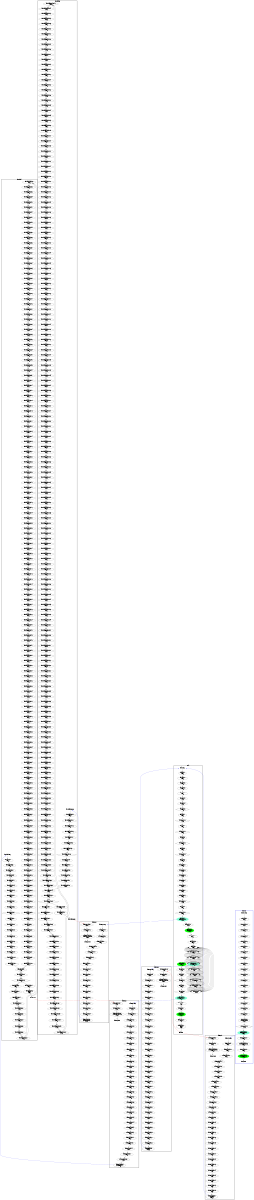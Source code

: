digraph "CFG" {
fontsize=10;
orientation="portrait";
rankdir="TB";
size="10,8";
_taskFunc34___bb__32 [fontsize=10, label="\"_taskFunc34___bb__32\"\nWCET=6", width="0.01"];
_taskFunc34___bb__48 [fontsize=10, label="\"_taskFunc34___bb__48\"\nWCET=4", width="0.01"];
_taskFunc34__entry [color="white", fontsize=10, height="0.01", label="_taskFunc34__entry", width="0.01"];
_taskFunc34__exit [color="white", fontsize=10, label="_taskFunc34__exit", width="0.01"];
_taskFunc34___bb [fontsize=10, label="\"_taskFunc34___bb\"\nWCET=4", width="0.01"];
_taskFunc34___bb__53 [fontsize=10, label="_taskFunc34___bb__53\nCALL fft_twiddle_4\nWCET=25", width="0.01"];
_taskFunc34___bb__37 [fontsize=10, label="\"_taskFunc34___bb__37\"\nWCET=6", width="0.01"];
_taskFunc34___bb__17 [fontsize=10, label="\"_taskFunc34___bb__17\"\nWCET=4", width="0.01"];
_taskFunc34___bb__43 [fontsize=10, label="\"_taskFunc34___bb__43\"\nWCET=4", width="0.01"];
_taskFunc34___bb__54 [fontsize=10, label="\"_taskFunc34___bb__54\"\nWCET=0", width="0.01"];
_taskFunc34___bb__13 [fontsize=10, label="\"_taskFunc34___bb__13\"\nWCET=4", width="0.01"];
_taskFunc34___bb__40 [fontsize=10, label="\"_taskFunc34___bb__40\"\nWCET=4", width="0.01"];
_taskFunc34___bb__46 [fontsize=10, label="\"_taskFunc34___bb__46\"\nWCET=4", width="0.01"];
_taskFunc34___bb__23 [fontsize=10, label="\"_taskFunc34___bb__23\"\nWCET=4", width="0.01"];
_taskFunc34___bb__52 [fontsize=10, label="\"_taskFunc34___bb__52\"\nWCET=4", width="0.01"];
_taskFunc34___bb__50 [fontsize=10, label="\"_taskFunc34___bb__50\"\nWCET=4", width="0.01"];
_taskFunc34___bb__25 [fontsize=10, label="\"_taskFunc34___bb__25\"\nWCET=4", width="0.01"];
_taskFunc34___bb__18 [fontsize=10, label="\"_taskFunc34___bb__18\"\nWCET=4", width="0.01"];
_taskFunc34___bb30__2 [fontsize=10, label="_taskFunc34___bb30__2\n(_taskFunc34_)taskenv_free\nWCET=13", width="0.01"];
_taskFunc34___bb__27 [fontsize=10, label="\"_taskFunc34___bb__27\"\nWCET=6", width="0.01"];
_taskFunc34___bb__11 [fontsize=10, label="\"_taskFunc34___bb__11\"\nWCET=4", width="0.01"];
_taskFunc34___bb__35 [fontsize=10, label="\"_taskFunc34___bb__35\"\nWCET=4", width="0.01"];
_taskFunc34___bb__45 [fontsize=10, label="\"_taskFunc34___bb__45\"\nWCET=4", width="0.01"];
_taskFunc34___bb__47 [fontsize=10, label="\"_taskFunc34___bb__47\"\nWCET=4", width="0.01"];
_taskFunc34___bb__20 [fontsize=10, label="\"_taskFunc34___bb__20\"\nWCET=4", width="0.01"];
_taskFunc34___bb__44 [fontsize=10, label="\"_taskFunc34___bb__44\"\nWCET=4", width="0.01"];
_taskFunc34___bb__42 [fontsize=10, label="\"_taskFunc34___bb__42\"\nWCET=6", width="0.01"];
_taskFunc34___bb__49 [fontsize=10, label="\"_taskFunc34___bb__49\"\nWCET=4", width="0.01"];
_taskFunc34___bb__22 [fontsize=10, label="\"_taskFunc34___bb__22\"\nWCET=6", width="0.01"];
_taskFunc34___bb__15 [fontsize=10, label="\"_taskFunc34___bb__15\"\nWCET=4", width="0.01"];
_taskFunc34___bb__28 [fontsize=10, label="\"_taskFunc34___bb__28\"\nWCET=4", width="0.01"];
_taskFunc34___bb__33 [fontsize=10, label="\"_taskFunc34___bb__33\"\nWCET=4", width="0.01"];
_taskFunc34___bb__30 [fontsize=10, label="\"_taskFunc34___bb__30\"\nWCET=4", width="0.01"];
_taskFunc34___bb30 [fontsize=10, label="\"_taskFunc34___bb30\"\nWCET=4", width="0.01"];
_taskFunc34___bb__38 [fontsize=10, label="\"_taskFunc34___bb__38\"\nWCET=4", width="0.01"];
_taskFunc40___bb__39 [fontsize=10, label="\"_taskFunc40___bb__39\"\nWCET=4", width="0.01"];
_taskFunc40___bb__16 [fontsize=10, label="\"_taskFunc40___bb__16\"\nWCET=4", width="0.01"];
_taskFunc40___bb__22 [fontsize=10, label="\"_taskFunc40___bb__22\"\nWCET=4", width="0.01"];
_taskFunc40___bb__40 [fontsize=10, label="\"_taskFunc40___bb__40\"\nWCET=4", width="0.01"];
_taskFunc40___bb__49 [fontsize=10, label="\"_taskFunc40___bb__49\"\nWCET=4", width="0.01"];
_taskFunc40___bb__38 [fontsize=10, label="\"_taskFunc40___bb__38\"\nWCET=4", width="0.01"];
_taskFunc40___bb__50 [fontsize=10, label="_taskFunc40___bb__50\nCALL fft_aux\nWCET=13", width="0.01"];
_taskFunc40__exit [color="white", fontsize=10, label="_taskFunc40__exit", width="0.01"];
_taskFunc40___bb__43 [fontsize=10, label="\"_taskFunc40___bb__43\"\nWCET=4", width="0.01"];
_taskFunc40___bb__12 [fontsize=10, label="\"_taskFunc40___bb__12\"\nWCET=4", width="0.01"];
_taskFunc40___bb__10 [fontsize=10, label="\"_taskFunc40___bb__10\"\nWCET=4", width="0.01"];
_taskFunc40___bb__46 [fontsize=10, label="\"_taskFunc40___bb__46\"\nWCET=4", width="0.01"];
_taskFunc40___bb__29 [fontsize=10, label="\"_taskFunc40___bb__29\"\nWCET=4", width="0.01"];
_taskFunc40___bb__19 [fontsize=10, label="\"_taskFunc40___bb__19\"\nWCET=4", width="0.01"];
_taskFunc40___bb__48 [fontsize=10, label="\"_taskFunc40___bb__48\"\nWCET=4", width="0.01"];
_taskFunc40___bb30__2 [fontsize=10, label="_taskFunc40___bb30__2\n(_taskFunc40_)taskenv_free\nWCET=13", width="0.01"];
_taskFunc40___bb__41 [fontsize=10, label="\"_taskFunc40___bb__41\"\nWCET=4", width="0.01"];
_taskFunc40___bb__24 [fontsize=10, label="\"_taskFunc40___bb__24\"\nWCET=4", width="0.01"];
_taskFunc40___bb__34 [fontsize=10, label="\"_taskFunc40___bb__34\"\nWCET=4", width="0.01"];
_taskFunc40___bb [fontsize=10, label="\"_taskFunc40___bb\"\nWCET=4", width="0.01"];
_taskFunc40___bb__47 [fontsize=10, label="\"_taskFunc40___bb__47\"\nWCET=4", width="0.01"];
_taskFunc40___bb__14 [fontsize=10, label="\"_taskFunc40___bb__14\"\nWCET=4", width="0.01"];
_taskFunc40___bb__37 [fontsize=10, label="\"_taskFunc40___bb__37\"\nWCET=4", width="0.01"];
_taskFunc40___bb__26 [fontsize=10, label="\"_taskFunc40___bb__26\"\nWCET=6", width="0.01"];
_taskFunc40___bb30 [fontsize=10, label="\"_taskFunc40___bb30\"\nWCET=4", width="0.01"];
_taskFunc40___bb__27 [fontsize=10, label="\"_taskFunc40___bb__27\"\nWCET=4", width="0.01"];
_taskFunc40___bb__42 [fontsize=10, label="\"_taskFunc40___bb__42\"\nWCET=4", width="0.01"];
_taskFunc40___bb__21 [fontsize=10, label="\"_taskFunc40___bb__21\"\nWCET=6", width="0.01"];
_taskFunc40___bb__17 [fontsize=10, label="\"_taskFunc40___bb__17\"\nWCET=4", width="0.01"];
_taskFunc40___bb__31 [fontsize=10, label="\"_taskFunc40___bb__31\"\nWCET=6", width="0.01"];
_taskFunc40___bb__51 [fontsize=10, label="\"_taskFunc40___bb__51\"\nWCET=0", width="0.01"];
_taskFunc40___bb__32 [fontsize=10, label="\"_taskFunc40___bb__32\"\nWCET=4", width="0.01"];
_taskFunc40___bb__36 [fontsize=10, label="\"_taskFunc40___bb__36\"\nWCET=6", width="0.01"];
_taskFunc40___bb__44 [fontsize=10, label="\"_taskFunc40___bb__44\"\nWCET=4", width="0.01"];
_taskFunc40__entry [color="white", fontsize=10, height="0.01", label="_taskFunc40__entry", width="0.01"];
fft_twiddle_4__bb25__32 [fontsize=10, label="\"fft_twiddle_4__bb25__32\"\nWCET=4", width="0.01"];
fft_twiddle_4__bb25__182 [fontsize=10, label="\"fft_twiddle_4__bb25__182\"\nWCET=4", width="0.01"];
fft_twiddle_4__bb25__205 [fontsize=10, label="\"fft_twiddle_4__bb25__205\"\nWCET=4", width="0.01"];
fft_twiddle_4__bb25__60 [fontsize=10, label="\"fft_twiddle_4__bb25__60\"\nWCET=4", width="0.01"];
fft_twiddle_4__bb25__93 [fontsize=10, label="\"fft_twiddle_4__bb25__93\"\nWCET=4", width="0.01"];
fft_twiddle_4__bb25__190 [fontsize=10, label="\"fft_twiddle_4__bb25__190\"\nWCET=4", width="0.01"];
fft_twiddle_4__bb25__208 [fontsize=10, label="\"fft_twiddle_4__bb25__208\"\nWCET=4", width="0.01"];
fft_twiddle_4__bb25__101 [fontsize=10, label="\"fft_twiddle_4__bb25__101\"\nWCET=4", width="0.01"];
fft_twiddle_4__bb12__3 [fontsize=10, label="\"fft_twiddle_4__bb12__3\"\nWCET=4", width="0.01"];
fft_twiddle_4__bb25__90 [fontsize=10, label="\"fft_twiddle_4__bb25__90\"\nWCET=4", width="0.01"];
fft_twiddle_4__bb25__44 [fontsize=10, label="\"fft_twiddle_4__bb25__44\"\nWCET=4", width="0.01"];
fft_twiddle_4__bb25__116 [fontsize=10, label="\"fft_twiddle_4__bb25__116\"\nWCET=4", width="0.01"];
fft_twiddle_4__bb25__117 [fontsize=10, label="\"fft_twiddle_4__bb25__117\"\nWCET=4", width="0.01"];
fft_twiddle_4__bb25__123 [fontsize=10, label="\"fft_twiddle_4__bb25__123\"\nWCET=15", width="0.01"];
fft_twiddle_4__bb25__155 [fontsize=10, label="\"fft_twiddle_4__bb25__155\"\nWCET=15", width="0.01"];
fft_twiddle_4__bb25__120 [fontsize=10, label="\"fft_twiddle_4__bb25__120\"\nWCET=4", width="0.01"];
fft_twiddle_4__bb25__76 [fontsize=10, label="\"fft_twiddle_4__bb25__76\"\nWCET=4", width="0.01"];
fft_twiddle_4__bb25__144 [fontsize=10, label="\"fft_twiddle_4__bb25__144\"\nWCET=4", width="0.01"];
fft_twiddle_4__bb25__234 [fontsize=10, label="\"fft_twiddle_4__bb25__234\"\nWCET=4", width="0.01"];
fft_twiddle_4__bb25__125 [fontsize=10, label="\"fft_twiddle_4__bb25__125\"\nWCET=4", width="0.01"];
fft_twiddle_4__bb21__1 [fontsize=10, label="\"fft_twiddle_4__bb21__1\"\nWCET=4", width="0.01"];
fft_twiddle_4__bb25__157 [fontsize=10, label="\"fft_twiddle_4__bb25__157\"\nWCET=4", width="0.01"];
fft_twiddle_4__bb__58 [fontsize=10, label="\"fft_twiddle_4__bb__58\"\nWCET=4", width="0.01"];
fft_twiddle_4__bb25__86 [fontsize=10, label="\"fft_twiddle_4__bb25__86\"\nWCET=4", width="0.01"];
fft_twiddle_4__bb25__206 [fontsize=10, label="\"fft_twiddle_4__bb25__206\"\nWCET=4", width="0.01"];
fft_twiddle_4__bb25__242 [fontsize=10, label="\"fft_twiddle_4__bb25__242\"\nWCET=15", width="0.01"];
fft_twiddle_4__bb25__172 [fontsize=10, label="\"fft_twiddle_4__bb25__172\"\nWCET=4", width="0.01"];
fft_twiddle_4__bb25__273 [fontsize=10, label="\"fft_twiddle_4__bb25__273\"\nWCET=4", width="0.01"];
fft_twiddle_4__bb25__232 [fontsize=10, label="\"fft_twiddle_4__bb25__232\"\nWCET=17", width="0.01"];
fft_twiddle_4__bb25__256 [fontsize=10, label="\"fft_twiddle_4__bb25__256\"\nWCET=4", width="0.01"];
fft_twiddle_4__bb25__286 [fontsize=10, label="\"fft_twiddle_4__bb25__286\"\nWCET=4", width="0.01"];
fft_twiddle_4__bb25__213 [fontsize=10, label="\"fft_twiddle_4__bb25__213\"\nWCET=4", width="0.01"];
fft_twiddle_4__bb25__209 [fontsize=10, label="\"fft_twiddle_4__bb25__209\"\nWCET=4", width="0.01"];
fft_twiddle_4__bb25__96 [fontsize=10, label="\"fft_twiddle_4__bb25__96\"\nWCET=4", width="0.01"];
fft_twiddle_4__bb12__2 [fontsize=10, label="\"fft_twiddle_4__bb12__2\"\nWCET=4", width="0.01"];
fft_twiddle_4__bb25__48 [fontsize=10, label="\"fft_twiddle_4__bb25__48\"\nWCET=4", width="0.01"];
fft_twiddle_4__bb25__85 [fontsize=10, label="\"fft_twiddle_4__bb25__85\"\nWCET=4", width="0.01"];
fft_twiddle_4__bb25__115 [fontsize=10, label="\"fft_twiddle_4__bb25__115\"\nWCET=17", width="0.01"];
fft_twiddle_4__bb25__164 [fontsize=10, label="\"fft_twiddle_4__bb25__164\"\nWCET=4", width="0.01"];
fft_twiddle_4__bb25__142 [fontsize=10, label="\"fft_twiddle_4__bb25__142\"\nWCET=4", width="0.01"];
fft_twiddle_4__bb25__82 [fontsize=10, label="\"fft_twiddle_4__bb25__82\"\nWCET=4", width="0.01"];
fft_twiddle_4__bb12__6 [fontsize=10, label="\"fft_twiddle_4__bb12__6\"\nWCET=4", width="0.01"];
fft_twiddle_4__bb25__198 [fontsize=10, label="\"fft_twiddle_4__bb25__198\"\nWCET=4", width="0.01"];
fft_twiddle_4__bb25__223 [fontsize=10, label="\"fft_twiddle_4__bb25__223\"\nWCET=4", width="0.01"];
fft_twiddle_4__bb25__23 [fontsize=10, label="\"fft_twiddle_4__bb25__23\"\nWCET=15", width="0.01"];
fft_twiddle_4__bb25__192 [fontsize=10, label="\"fft_twiddle_4__bb25__192\"\nWCET=4", width="0.01"];
fft_twiddle_4__bb266__9 [fontsize=10, label="\"fft_twiddle_4__bb266__9\"\nWCET=6", width="0.01"];
fft_twiddle_4__bb25__69 [fontsize=10, label="\"fft_twiddle_4__bb25__69\"\nWCET=4", width="0.01"];
fft_twiddle_4__bb25__210 [fontsize=10, label="\"fft_twiddle_4__bb25__210\"\nWCET=4", width="0.01"];
fft_twiddle_4__bb266__4 [fontsize=10, label="\"fft_twiddle_4__bb266__4\"\nWCET=4", width="0.01"];
fft_twiddle_4__bb25__63 [fontsize=10, label="\"fft_twiddle_4__bb25__63\"\nWCET=17", width="0.01"];
fft_twiddle_4__bb25__180 [fontsize=10, label="\"fft_twiddle_4__bb25__180\"\nWCET=4", width="0.01"];
fft_twiddle_4__bb25__184 [fontsize=10, label="\"fft_twiddle_4__bb25__184\"\nWCET=4", width="0.01"];
fft_twiddle_4__bb25__276 [fontsize=10, label="\"fft_twiddle_4__bb25__276\"\nWCET=4", width="0.01"];
fft_twiddle_4__bb25__108 [fontsize=10, label="\"fft_twiddle_4__bb25__108\"\nWCET=4", width="0.01"];
fft_twiddle_4__bb25__259 [fontsize=10, label="\"fft_twiddle_4__bb25__259\"\nWCET=4", width="0.01"];
fft_twiddle_4__bb25__272 [fontsize=10, label="\"fft_twiddle_4__bb25__272\"\nWCET=17", width="0.01"];
fft_twiddle_4__bb12__1 [fontsize=10, label="\"fft_twiddle_4__bb12__1\"\nWCET=4", width="0.01"];
fft_twiddle_4__bb25__188 [fontsize=10, label="\"fft_twiddle_4__bb25__188\"\nWCET=4", width="0.01"];
fft_twiddle_4__bb25 [fontsize=10, label="\"fft_twiddle_4__bb25\"\nWCET=4", width="0.01"];
fft_twiddle_4__bb25__224 [fontsize=10, label="\"fft_twiddle_4__bb25__224\"\nWCET=4", width="0.01"];
fft_twiddle_4__bb25__88 [fontsize=10, label="\"fft_twiddle_4__bb25__88\"\nWCET=4", width="0.01"];
fft_twiddle_4__bb25__4 [fontsize=10, label="\"fft_twiddle_4__bb25__4\"\nWCET=11", width="0.01"];
fft_twiddle_4__bb12 [fontsize=10, label="\"fft_twiddle_4__bb12\"\nWCET=4", width="0.01"];
fft_twiddle_4__bb25__262 [fontsize=10, label="\"fft_twiddle_4__bb25__262\"\nWCET=15", width="0.01"];
fft_twiddle_4__bb266__7 [fontsize=10, label="\"fft_twiddle_4__bb266__7\"\nWCET=4", width="0.01"];
fft_twiddle_4__bb25__66 [fontsize=10, label="\"fft_twiddle_4__bb25__66\"\nWCET=4", width="0.01"];
fft_twiddle_4__bb25__163 [fontsize=10, label="\"fft_twiddle_4__bb25__163\"\nWCET=17", width="0.01"];
fft_twiddle_4__bb25__274 [fontsize=10, label="\"fft_twiddle_4__bb25__274\"\nWCET=4", width="0.01"];
fft_twiddle_4__bb25__52 [fontsize=10, label="\"fft_twiddle_4__bb25__52\"\nWCET=4", width="0.01"];
fft_twiddle_4__bb__41 [fontsize=10, label="\"fft_twiddle_4__bb__41\"\nWCET=4", width="0.01"];
fft_twiddle_4__bb25__128 [fontsize=10, label="\"fft_twiddle_4__bb25__128\"\nWCET=4", width="0.01"];
fft_twiddle_4__bb25__39 [fontsize=10, label="\"fft_twiddle_4__bb25__39\"\nWCET=15", width="0.01"];
fft_twiddle_4__bb25__283 [fontsize=10, label="\"fft_twiddle_4__bb25__283\"\nWCET=4", width="0.01"];
fft_twiddle_4__bb266 [fontsize=10, label="\"fft_twiddle_4__bb266\"\nWCET=4", width="0.01"];
fft_twiddle_4__bb25__131 [fontsize=10, label="\"fft_twiddle_4__bb25__131\"\nWCET=17", width="0.01"];
fft_twiddle_4__bb25__226 [fontsize=10, label="\"fft_twiddle_4__bb25__226\"\nWCET=4", width="0.01"];
fft_twiddle_4__bb25__92 [fontsize=10, label="\"fft_twiddle_4__bb25__92\"\nWCET=4", width="0.01"];
fft_twiddle_4__bb25__104 [fontsize=10, label="\"fft_twiddle_4__bb25__104\"\nWCET=4", width="0.01"];
fft_twiddle_4__bb25__133 [fontsize=10, label="\"fft_twiddle_4__bb25__133\"\nWCET=4", width="0.01"];
fft_twiddle_4__bb274 [fontsize=10, label="\"fft_twiddle_4__bb274\"\nWCET=0", width="0.01"];
fft_twiddle_4__bb25__137 [fontsize=10, label="\"fft_twiddle_4__bb25__137\"\nWCET=4", width="0.01"];
fft_twiddle_4__bb25__236 [fontsize=10, label="\"fft_twiddle_4__bb25__236\"\nWCET=4", width="0.01"];
fft_twiddle_4__bb282 [fontsize=10, label="\"fft_twiddle_4__bb282\"\nRETURN\nWCET=0", width="0.01"];
fft_twiddle_4__bb25__239 [fontsize=10, label="\"fft_twiddle_4__bb25__239\"\nWCET=4", width="0.01"];
fft_twiddle_4__bb25__81 [fontsize=10, label="\"fft_twiddle_4__bb25__81\"\nWCET=4", width="0.01"];
fft_twiddle_4__bb12__11 [fontsize=10, label="\"fft_twiddle_4__bb12__11\"\nWCET=0", width="0.01"];
fft_twiddle_4__bb25__24 [fontsize=10, label="\"fft_twiddle_4__bb25__24\"\nWCET=4", width="0.01"];
fft_twiddle_4__bb25__253 [fontsize=10, label="\"fft_twiddle_4__bb25__253\"\nWCET=4", width="0.01"];
fft_twiddle_4_exit [color="white", fontsize=10, label="fft_twiddle_4_exit", width="0.01"];
fft_twiddle_4__bb25__233 [fontsize=10, label="\"fft_twiddle_4__bb25__233\"\nWCET=4", width="0.01"];
fft_twiddle_4__bb25__181 [fontsize=10, label="\"fft_twiddle_4__bb25__181\"\nWCET=4", width="0.01"];
fft_twiddle_4__bb25__80 [fontsize=10, label="\"fft_twiddle_4__bb25__80\"\nWCET=4", width="0.01"];
fft_twiddle_4_entry [color="white", fontsize=10, height="0.01", label="fft_twiddle_4_entry", width="0.01"];
fft_twiddle_4__bb25__219 [fontsize=10, label="\"fft_twiddle_4__bb25__219\"\nWCET=4", width="0.01"];
fft_twiddle_4__bb25__263 [fontsize=10, label="\"fft_twiddle_4__bb25__263\"\nWCET=4", width="0.01"];
fft_twiddle_4__bb25__72 [fontsize=10, label="\"fft_twiddle_4__bb25__72\"\nWCET=4", width="0.01"];
fft_twiddle_4__bb25__197 [fontsize=10, label="\"fft_twiddle_4__bb25__197\"\nWCET=4", width="0.01"];
fft_twiddle_4__bb25__292 [fontsize=10, label="\"fft_twiddle_4__bb25__292\"\nWCET=17", width="0.01"];
fft_twiddle_4__bb25__189 [fontsize=10, label="\"fft_twiddle_4__bb25__189\"\nWCET=4", width="0.01"];
fft_twiddle_4__bb25__136 [fontsize=10, label="\"fft_twiddle_4__bb25__136\"\nWCET=4", width="0.01"];
fft_twiddle_4__bb25__132 [fontsize=10, label="\"fft_twiddle_4__bb25__132\"\nWCET=4", width="0.01"];
fft_twiddle_4__bb25__243 [fontsize=10, label="\"fft_twiddle_4__bb25__243\"\nWCET=4", width="0.01"];
fft_twiddle_4__bb25__56 [fontsize=10, label="\"fft_twiddle_4__bb25__56\"\nWCET=4", width="0.01"];
fft_twiddle_4__bb266__3 [fontsize=10, label="\"fft_twiddle_4__bb266__3\"\nWCET=4", width="0.01"];
fft_twiddle_4__bb12__10 [fontsize=10, label="\"fft_twiddle_4__bb12__10\"\nWCET=11", width="0.01"];
fft_twiddle_4__bb12__5 [fontsize=10, label="\"fft_twiddle_4__bb12__5\"\nWCET=8", width="0.01"];
fft_twiddle_4__bb25__28 [fontsize=10, label="\"fft_twiddle_4__bb25__28\"\nWCET=4", width="0.01"];
fft_twiddle_4__bb__45 [fontsize=10, label="\"fft_twiddle_4__bb__45\"\nWCET=4", width="0.01"];
fft_twiddle_4__bb25__149 [fontsize=10, label="\"fft_twiddle_4__bb25__149\"\nWCET=4", width="0.01"];
fft_twiddle_4__bb25__124 [fontsize=10, label="\"fft_twiddle_4__bb25__124\"\nWCET=4", width="0.01"];
fft_twiddle_4__bb25__74 [fontsize=10, label="\"fft_twiddle_4__bb25__74\"\nWCET=4", width="0.01"];
fft_twiddle_4__bb__39 [fontsize=10, label="\"fft_twiddle_4__bb__39\"\nWCET=4", width="0.01"];
fft_twiddle_4__bb25__109 [fontsize=10, label="\"fft_twiddle_4__bb25__109\"\nWCET=4", width="0.01"];
fft_twiddle_4__bb25__282 [fontsize=10, label="\"fft_twiddle_4__bb25__282\"\nWCET=15", width="0.01"];
fft_twiddle_4__bb25__168 [fontsize=10, label="\"fft_twiddle_4__bb25__168\"\nWCET=4", width="0.01"];
fft_twiddle_4__bb25__68 [fontsize=10, label="\"fft_twiddle_4__bb25__68\"\nWCET=4", width="0.01"];
fft_twiddle_4__bb [fontsize=10, label="\"fft_twiddle_4__bb\"\nWCET=4", width="0.01"];
fft_twiddle_4__bb25__214 [fontsize=10, label="\"fft_twiddle_4__bb25__214\"\nWCET=4", width="0.01"];
fft_twiddle_4__bb25__173 [fontsize=10, label="\"fft_twiddle_4__bb25__173\"\nWCET=4", width="0.01"];
fft_twiddle_4__bb21__3 [fontsize=10, label="\"fft_twiddle_4__bb21__3\"\nWCET=5", shape=diamond, width="0.01"];
fft_twiddle_4__bb25__176 [fontsize=10, label="\"fft_twiddle_4__bb25__176\"\nWCET=4", width="0.01"];
fft_twiddle_4__bb25__266 [fontsize=10, label="\"fft_twiddle_4__bb25__266\"\nWCET=4", width="0.01"];
fft_twiddle_4__bb25__141 [fontsize=10, label="\"fft_twiddle_4__bb25__141\"\nWCET=4", width="0.01"];
fft_twiddle_4__bb25__64 [fontsize=10, label="\"fft_twiddle_4__bb25__64\"\nWCET=4", width="0.01"];
fft_twiddle_4__bb21 [fontsize=10, label="\"fft_twiddle_4__bb21\"\nWCET=4", width="0.01"];
fft_twiddle_4__bb266__6 [fontsize=10, label="\"fft_twiddle_4__bb266__6\"\nWCET=6", width="0.01"];
fft_twiddle_4__bb25__289 [fontsize=10, label="\"fft_twiddle_4__bb25__289\"\nWCET=4", width="0.01"];
fft_twiddle_4__bb25__89 [fontsize=10, label="\"fft_twiddle_4__bb25__89\"\nWCET=4", width="0.01"];
fft_twiddle_4__bb__57 [fontsize=10, label="\"fft_twiddle_4__bb__57\"\nWCET=4", width="0.01"];
fft_twiddle_4__bb25__279 [fontsize=10, label="\"fft_twiddle_4__bb25__279\"\nWCET=4", width="0.01"];
fft_twiddle_4__bb266__10 [fontsize=10, label="\"fft_twiddle_4__bb266__10\"\nWCET=0", width="0.01"];
fft_twiddle_4__bb25__140 [fontsize=10, label="\"fft_twiddle_4__bb25__140\"\nWCET=4", width="0.01"];
fft_twiddle_4__bb25__246 [fontsize=10, label="\"fft_twiddle_4__bb25__246\"\nWCET=4", width="0.01"];
fft_twiddle_4__bb25__249 [fontsize=10, label="\"fft_twiddle_4__bb25__249\"\nWCET=4", width="0.01"];
fft_twiddle_4__bb25__201 [fontsize=10, label="\"fft_twiddle_4__bb25__201\"\nWCET=4", width="0.01"];
fft_twiddle_4__bb25__264 [fontsize=10, label="\"fft_twiddle_4__bb25__264\"\nWCET=4", width="0.01"];
fft_twiddle_4__bb25__156 [fontsize=10, label="\"fft_twiddle_4__bb25__156\"\nWCET=4", width="0.01"];
fft_twiddle_4__bb25__134 [fontsize=10, label="\"fft_twiddle_4__bb25__134\"\nWCET=4", width="0.01"];
fft_twiddle_4__bb25__41 [fontsize=10, label="\"fft_twiddle_4__bb25__41\"\nWCET=4", width="0.01"];
fft_twiddle_4__bb25__65 [fontsize=10, label="\"fft_twiddle_4__bb25__65\"\nWCET=4", width="0.01"];
fft_twiddle_4__bb25__57 [fontsize=10, label="\"fft_twiddle_4__bb25__57\"\nWCET=4", width="0.01"];
fft_twiddle_4__bb25__293 [fontsize=10, label="\"fft_twiddle_4__bb25__293\"\nWCET=0", width="0.01"];
fft_twiddle_4__bb25__73 [fontsize=10, label="\"fft_twiddle_4__bb25__73\"\nWCET=4", width="0.01"];
fft_twiddle_4__bb25__17 [fontsize=10, label="\"fft_twiddle_4__bb25__17\"\nWCET=4", width="0.01"];
fft_twiddle_4__bb25__33 [fontsize=10, label="\"fft_twiddle_4__bb25__33\"\nWCET=4", width="0.01"];
fft_twiddle_4__bb12__7 [fontsize=10, label="\"fft_twiddle_4__bb12__7\"\nWCET=4", width="0.01"];
fft_twiddle_4__bb25__252 [fontsize=10, label="\"fft_twiddle_4__bb25__252\"\nWCET=17", width="0.01"];
fft_twiddle_4__bb25__202 [fontsize=10, label="\"fft_twiddle_4__bb25__202\"\nWCET=4", width="0.01"];
fft_twiddle_4__bb25__196 [fontsize=10, label="\"fft_twiddle_4__bb25__196\"\nWCET=4", width="0.01"];
fft_twiddle_4__bb25__185 [fontsize=10, label="\"fft_twiddle_4__bb25__185\"\nWCET=4", width="0.01"];
fft_twiddle_4__bb25__20 [fontsize=10, label="\"fft_twiddle_4__bb25__20\"\nWCET=4", width="0.01"];
fft_twiddle_4__bb__43 [fontsize=10, label="\"fft_twiddle_4__bb__43\"\nWCET=4", width="0.01"];
fft_twiddle_4__bb25__179 [fontsize=10, label="\"fft_twiddle_4__bb25__179\"\nWCET=17", width="0.01"];
fft_twiddle_4__bb__35 [fontsize=10, label="\"fft_twiddle_4__bb__35\"\nWCET=4", width="0.01"];
fft_twiddle_4__bb25__84 [fontsize=10, label="\"fft_twiddle_4__bb25__84\"\nWCET=4", width="0.01"];
fft_twiddle_4__bb25__204 [fontsize=10, label="\"fft_twiddle_4__bb25__204\"\nWCET=4", width="0.01"];
fft_twiddle_4__bb25__222 [fontsize=10, label="\"fft_twiddle_4__bb25__222\"\nWCET=15", width="0.01"];
fft_twiddle_4__bb25__1 [fontsize=10, label="\"fft_twiddle_4__bb25__1\"\nWCET=4", width="0.01"];
fft_twiddle_4__bb25__193 [fontsize=10, label="\"fft_twiddle_4__bb25__193\"\nWCET=4", width="0.01"];
fft_twiddle_4__bb25__229 [fontsize=10, label="\"fft_twiddle_4__bb25__229\"\nWCET=4", width="0.01"];
fft_twiddle_4__bb25__254 [fontsize=10, label="\"fft_twiddle_4__bb25__254\"\nWCET=4", width="0.01"];
fft_twiddle_4__bb25__31 [fontsize=10, label="\"fft_twiddle_4__bb25__31\"\nWCET=17", width="0.01"];
fft_twiddle_4__bb25__212 [fontsize=10, label="\"fft_twiddle_4__bb25__212\"\nWCET=4", width="0.01"];
fft_twiddle_4__bb__61 [fontsize=10, label="\"fft_twiddle_4__bb__61\"\nWCET=7", shape=diamond, width="0.01"];
fft_twiddle_4__bb25__145 [fontsize=10, label="\"fft_twiddle_4__bb25__145\"\nWCET=4", width="0.01"];
fft_twiddle_4__bb25__216 [fontsize=10, label="\"fft_twiddle_4__bb25__216\"\nWCET=4", width="0.01"];
fft_twiddle_4__bb25__148 [fontsize=10, label="\"fft_twiddle_4__bb25__148\"\nWCET=4", width="0.01"];
fft_twiddle_4__bb__37 [fontsize=10, label="\"fft_twiddle_4__bb__37\"\nWCET=4", width="0.01"];
fft_twiddle_4__bb__47 [fontsize=10, label="\"fft_twiddle_4__bb__47\"\nWCET=4", width="0.01"];
fft_twiddle_4__bb266__2 [fontsize=10, label="\"fft_twiddle_4__bb266__2\"\nWCET=6", width="0.01"];
fft_twiddle_4__bb25__171 [fontsize=10, label="\"fft_twiddle_4__bb25__171\"\nWCET=15", width="0.01"];
fft_twiddle_4__bb25__40 [fontsize=10, label="\"fft_twiddle_4__bb25__40\"\nWCET=4", width="0.01"];
fft_twiddle_4__bb25__200 [fontsize=10, label="\"fft_twiddle_4__bb25__200\"\nWCET=4", width="0.01"];
fft_twiddle_4__bb25__77 [fontsize=10, label="\"fft_twiddle_4__bb25__77\"\nWCET=4", width="0.01"];
fft_twiddle_4__bb25__244 [fontsize=10, label="\"fft_twiddle_4__bb25__244\"\nWCET=4", width="0.01"];
fft_twiddle_4__bb25__269 [fontsize=10, label="\"fft_twiddle_4__bb25__269\"\nWCET=4", width="0.01"];
fft_twiddle_4__bb25__55 [fontsize=10, label="\"fft_twiddle_4__bb25__55\"\nWCET=15", width="0.01"];
fft_twiddle_4__bb25__284 [fontsize=10, label="\"fft_twiddle_4__bb25__284\"\nWCET=4", width="0.01"];
fft_twiddle_4__bb25__49 [fontsize=10, label="\"fft_twiddle_4__bb25__49\"\nWCET=4", width="0.01"];
fft_twiddle_4__bb25__107 [fontsize=10, label="\"fft_twiddle_4__bb25__107\"\nWCET=15", width="0.01"];
fft_twiddle_4__bb25__112 [fontsize=10, label="\"fft_twiddle_4__bb25__112\"\nWCET=4", width="0.01"];
fft_twiddle_4__bb25__47 [fontsize=10, label="\"fft_twiddle_4__bb25__47\"\nWCET=17", width="0.01"];
fft_twiddle_4__bb25__152 [fontsize=10, label="\"fft_twiddle_4__bb25__152\"\nWCET=4", width="0.01"];
fft_twiddle_4__bb25__94 [fontsize=10, label="\"fft_twiddle_4__bb25__94\"\nWCET=4", width="0.01"];
fft_twiddle_4__bb25__160 [fontsize=10, label="\"fft_twiddle_4__bb25__160\"\nWCET=4", width="0.01"];
fft_twiddle_4__bb25__165 [fontsize=10, label="\"fft_twiddle_4__bb25__165\"\nWCET=4", width="0.01"];
fft_twiddle_4__bb25__25 [fontsize=10, label="\"fft_twiddle_4__bb25__25\"\nWCET=4", width="0.01"];
fft_twiddle_4__bb25__36 [fontsize=10, label="\"fft_twiddle_4__bb25__36\"\nWCET=4", width="0.01"];
_thrFunc1___bb__14 [fontsize=10, label="\"_thrFunc1___bb__14\"\nWCET=4", width="0.01"];
_thrFunc1___bb__10 [fontsize=10, label="\"_thrFunc1___bb__10\"\nWCET=4", width="0.01"];
_thrFunc1___bb__38 [fontsize=10, label="_thrFunc1___bb__38\n(_thrFunc1_)mysingle\nWCET=13", width="0.01"];
_thrFunc1___bb__21 [fontsize=10, label="\"_thrFunc1___bb__21\"\nWCET=6", width="0.01"];
_thrFunc1___bb23 [color=green, fontsize=10, label="_thrFunc1___bb23\n(_thrFunc1_)taskwait\nWCET=13", style=filled, width="0.01"];
_thrFunc1___bb__19 [fontsize=10, label="\"_thrFunc1___bb__19\"\nWCET=4", width="0.01"];
_thrFunc1___bb22__1 [fontsize=10, label="\"_thrFunc1___bb22__1\"\nWCET=0", width="0.01"];
_thrFunc1___bb__17 [fontsize=10, label="\"_thrFunc1___bb__17\"\nWCET=4", width="0.01"];
_thrFunc1__exit [color="white", fontsize=10, label="_thrFunc1__exit", width="0.01"];
_thrFunc1___bb__16 [fontsize=10, label="\"_thrFunc1___bb__16\"\nWCET=4", width="0.01"];
_thrFunc1___bb__37 [fontsize=10, label="\"_thrFunc1___bb__37\"\nWCET=4", width="0.01"];
_thrFunc1___bb22 [fontsize=10, label="_thrFunc1___bb22\n(_thrFunc1_)leaving_single\nWCET=13", width="0.01"];
_thrFunc1___bb__32 [fontsize=10, label="\"_thrFunc1___bb__32\"\nWCET=4", width="0.01"];
_thrFunc1___bb__22 [fontsize=10, label="\"_thrFunc1___bb__22\"\nWCET=4", width="0.01"];
_thrFunc1___bb__12 [fontsize=10, label="\"_thrFunc1___bb__12\"\nWCET=4", width="0.01"];
_thrFunc1___bb__26 [fontsize=10, label="\"_thrFunc1___bb__26\"\nWCET=6", width="0.01"];
_thrFunc1___bb__27 [fontsize=10, label="\"_thrFunc1___bb__27\"\nWCET=4", width="0.01"];
_thrFunc1___bb__34 [fontsize=10, label="\"_thrFunc1___bb__34\"\nWCET=4", width="0.01"];
_thrFunc1__entry [color="white", fontsize=10, height="0.01", label="_thrFunc1__entry", width="0.01"];
_thrFunc1___bb__29 [fontsize=10, label="\"_thrFunc1___bb__29\"\nWCET=4", width="0.01"];
_thrFunc1___bb__31 [fontsize=10, label="\"_thrFunc1___bb__31\"\nWCET=6", width="0.01"];
_thrFunc1___bb [fontsize=10, label="\"_thrFunc1___bb\"\nWCET=4", width="0.01"];
_thrFunc1___bb20__1 [fontsize=10, label="\"_thrFunc1___bb20__1\"\nWCET=0", width="0.01"];
_thrFunc1___bb20 [color=aquamarine, fontsize=10, label="_thrFunc1___bb20\nCREATE _taskFunc40_\nWCET=13", style=filled, width="0.01"];
_thrFunc1___bb__40 [fontsize=10, label="\"_thrFunc1___bb__40\"\nWCET=5", shape=diamond, width="0.01"];
_thrFunc1___bb__24 [fontsize=10, label="\"_thrFunc1___bb__24\"\nWCET=4", width="0.01"];
_thrFunc1___bb__36 [fontsize=10, label="\"_thrFunc1___bb__36\"\nWCET=6", width="0.01"];
fft_unshuffle_32__bb20__48 [fontsize=10, label="\"fft_unshuffle_32__bb20__48\"\nWCET=6", width="0.01"];
fft_unshuffle_32__bb20__61 [fontsize=10, label="\"fft_unshuffle_32__bb20__61\"\nWCET=68", width="0.01"];
fft_unshuffle_32__bb20__246 [fontsize=10, label="\"fft_unshuffle_32__bb20__246\"\nWCET=4", width="0.01"];
fft_unshuffle_32__bb20__339 [fontsize=10, label="\"fft_unshuffle_32__bb20__339\"\nWCET=4", width="0.01"];
fft_unshuffle_32__bb9__7 [fontsize=10, label="\"fft_unshuffle_32__bb9__7\"\nWCET=4", width="0.01"];
fft_unshuffle_32__bb20__195 [fontsize=10, label="\"fft_unshuffle_32__bb20__195\"\nWCET=212", width="0.01"];
fft_unshuffle_32__bb20__87 [fontsize=10, label="\"fft_unshuffle_32__bb20__87\"\nWCET=4", width="0.01"];
fft_unshuffle_32__bb20__276 [fontsize=10, label="\"fft_unshuffle_32__bb20__276\"\nWCET=4", width="0.01"];
fft_unshuffle_32__bb20__289 [fontsize=10, label="\"fft_unshuffle_32__bb20__289\"\nWCET=4", width="0.01"];
fft_unshuffle_32__bb20__1 [fontsize=10, label="\"fft_unshuffle_32__bb20__1\"\nWCET=4", width="0.01"];
fft_unshuffle_32__bb20__354 [fontsize=10, label="\"fft_unshuffle_32__bb20__354\"\nWCET=15", width="0.01"];
fft_unshuffle_32__bb367 [fontsize=10, label="\"fft_unshuffle_32__bb367\"\nRETURN\nWCET=0", width="0.01"];
fft_unshuffle_32__bb20__370 [fontsize=10, label="\"fft_unshuffle_32__bb20__370\"\nWCET=212", width="0.01"];
fft_unshuffle_32__bb9__5 [fontsize=10, label="\"fft_unshuffle_32__bb9__5\"\nWCET=15", width="0.01"];
fft_unshuffle_32__bb20__379 [fontsize=10, label="\"fft_unshuffle_32__bb20__379\"\nWCET=15", width="0.01"];
fft_unshuffle_32__bb20__237 [fontsize=10, label="\"fft_unshuffle_32__bb20__237\"\nWCET=4", width="0.01"];
fft_unshuffle_32__bb20__111 [fontsize=10, label="\"fft_unshuffle_32__bb20__111\"\nWCET=68", width="0.01"];
fft_unshuffle_32__bb20__366 [fontsize=10, label="\"fft_unshuffle_32__bb20__366\"\nWCET=4", width="0.01"];
fft_unshuffle_32__bb20__264 [fontsize=10, label="\"fft_unshuffle_32__bb20__264\"\nWCET=4", width="0.01"];
fft_unshuffle_32__bb20__395 [fontsize=10, label="\"fft_unshuffle_32__bb20__395\"\nWCET=212", width="0.01"];
fft_unshuffle_32__bb16 [fontsize=10, label="\"fft_unshuffle_32__bb16\"\nWCET=4", width="0.01"];
fft_unshuffle_32__bb20__30 [fontsize=10, label="\"fft_unshuffle_32__bb20__30\"\nWCET=4", width="0.01"];
fft_unshuffle_32__bb20__74 [fontsize=10, label="\"fft_unshuffle_32__bb20__74\"\nWCET=4", width="0.01"];
fft_unshuffle_32__bb20__364 [fontsize=10, label="\"fft_unshuffle_32__bb20__364\"\nWCET=4", width="0.01"];
fft_unshuffle_32__bb20__7 [fontsize=10, label="\"fft_unshuffle_32__bb20__7\"\nWCET=4", width="0.01"];
fft_unshuffle_32__bb20__251 [fontsize=10, label="\"fft_unshuffle_32__bb20__251\"\nWCET=4", width="0.01"];
fft_unshuffle_32__bb20__29 [fontsize=10, label="\"fft_unshuffle_32__bb20__29\"\nWCET=15", width="0.01"];
fft_unshuffle_32__bb20__286 [fontsize=10, label="\"fft_unshuffle_32__bb20__286\"\nWCET=68", width="0.01"];
fft_unshuffle_32__bb20__223 [fontsize=10, label="\"fft_unshuffle_32__bb20__223\"\nWCET=6", width="0.01"];
fft_unshuffle_32__bb20__161 [fontsize=10, label="\"fft_unshuffle_32__bb20__161\"\nWCET=68", width="0.01"];
fft_unshuffle_32__bb20__341 [fontsize=10, label="\"fft_unshuffle_32__bb20__341\"\nWCET=4", width="0.01"];
fft_unshuffle_32__bb20__80 [fontsize=10, label="\"fft_unshuffle_32__bb20__80\"\nWCET=4", width="0.01"];
fft_unshuffle_32__bb20__232 [fontsize=10, label="\"fft_unshuffle_32__bb20__232\"\nWCET=4", width="0.01"];
fft_unshuffle_32__bb20__130 [fontsize=10, label="\"fft_unshuffle_32__bb20__130\"\nWCET=4", width="0.01"];
fft_unshuffle_32__bb20__295 [fontsize=10, label="\"fft_unshuffle_32__bb20__295\"\nWCET=212", width="0.01"];
fft_unshuffle_32__bb20__32 [fontsize=10, label="\"fft_unshuffle_32__bb20__32\"\nWCET=4", width="0.01"];
fft_unshuffle_32__bb9__6 [fontsize=10, label="\"fft_unshuffle_32__bb9__6\"\nWCET=4", width="0.01"];
fft_unshuffle_32__bb20__20 [fontsize=10, label="\"fft_unshuffle_32__bb20__20\"\nWCET=212", width="0.01"];
fft_unshuffle_32__bb20__21 [fontsize=10, label="\"fft_unshuffle_32__bb20__21\"\nWCET=4", width="0.01"];
fft_unshuffle_32__bb356__3 [fontsize=10, label="\"fft_unshuffle_32__bb356__3\"\nWCET=0", width="0.01"];
fft_unshuffle_32__bb20__236 [fontsize=10, label="\"fft_unshuffle_32__bb20__236\"\nWCET=68", width="0.01"];
fft_unshuffle_32__bb20__189 [fontsize=10, label="\"fft_unshuffle_32__bb20__189\"\nWCET=4", width="0.01"];
fft_unshuffle_32__bb20__5 [fontsize=10, label="\"fft_unshuffle_32__bb20__5\"\nWCET=4", width="0.01"];
fft_unshuffle_32__bb20__291 [fontsize=10, label="\"fft_unshuffle_32__bb20__291\"\nWCET=4", width="0.01"];
fft_unshuffle_32__bb20__330 [fontsize=10, label="\"fft_unshuffle_32__bb20__330\"\nWCET=4", width="0.01"];
fft_unshuffle_32__bb20__121 [fontsize=10, label="\"fft_unshuffle_32__bb20__121\"\nWCET=4", width="0.01"];
fft_unshuffle_32__bb20__279 [fontsize=10, label="\"fft_unshuffle_32__bb20__279\"\nWCET=15", width="0.01"];
fft_unshuffle_32__bb20__76 [fontsize=10, label="\"fft_unshuffle_32__bb20__76\"\nWCET=4", width="0.01"];
fft_unshuffle_32_entry [color="white", fontsize=10, height="0.01", label="fft_unshuffle_32_entry", width="0.01"];
fft_unshuffle_32__bb20__199 [fontsize=10, label="\"fft_unshuffle_32__bb20__199\"\nWCET=4", width="0.01"];
fft_unshuffle_32__bb__23 [fontsize=10, label="\"fft_unshuffle_32__bb__23\"\nWCET=4", width="0.01"];
fft_unshuffle_32__bb20__89 [fontsize=10, label="\"fft_unshuffle_32__bb20__89\"\nWCET=4", width="0.01"];
fft_unshuffle_32__bb20__307 [fontsize=10, label="\"fft_unshuffle_32__bb20__307\"\nWCET=4", width="0.01"];
fft_unshuffle_32__bb20__248 [fontsize=10, label="\"fft_unshuffle_32__bb20__248\"\nWCET=6", width="0.01"];
fft_unshuffle_32__bb20__305 [fontsize=10, label="\"fft_unshuffle_32__bb20__305\"\nWCET=4", width="0.01"];
fft_unshuffle_32__bb20__224 [fontsize=10, label="\"fft_unshuffle_32__bb20__224\"\nWCET=4", width="0.01"];
fft_unshuffle_32__bb20__73 [fontsize=10, label="\"fft_unshuffle_32__bb20__73\"\nWCET=6", width="0.01"];
fft_unshuffle_32__bb20__104 [fontsize=10, label="\"fft_unshuffle_32__bb20__104\"\nWCET=15", width="0.01"];
fft_unshuffle_32__bb20__57 [fontsize=10, label="\"fft_unshuffle_32__bb20__57\"\nWCET=4", width="0.01"];
fft_unshuffle_32__bb20__71 [fontsize=10, label="\"fft_unshuffle_32__bb20__71\"\nWCET=4", width="0.01"];
fft_unshuffle_32__bb20__186 [fontsize=10, label="\"fft_unshuffle_32__bb20__186\"\nWCET=68", width="0.01"];
fft_unshuffle_32__bb20__187 [fontsize=10, label="\"fft_unshuffle_32__bb20__187\"\nWCET=4", width="0.01"];
fft_unshuffle_32__bb20__66 [fontsize=10, label="\"fft_unshuffle_32__bb20__66\"\nWCET=4", width="0.01"];
fft_unshuffle_32__bb20__312 [fontsize=10, label="\"fft_unshuffle_32__bb20__312\"\nWCET=4", width="0.01"];
fft_unshuffle_32__bb16__3 [fontsize=10, label="\"fft_unshuffle_32__bb16__3\"\nWCET=5", shape=diamond, width="0.01"];
fft_unshuffle_32__bb20__214 [fontsize=10, label="\"fft_unshuffle_32__bb20__214\"\nWCET=4", width="0.01"];
fft_unshuffle_32__bb20__179 [fontsize=10, label="\"fft_unshuffle_32__bb20__179\"\nWCET=15", width="0.01"];
fft_unshuffle_32__bb20__273 [fontsize=10, label="\"fft_unshuffle_32__bb20__273\"\nWCET=6", width="0.01"];
fft_unshuffle_32__bb20__323 [fontsize=10, label="\"fft_unshuffle_32__bb20__323\"\nWCET=6", width="0.01"];
fft_unshuffle_32__bb20__274 [fontsize=10, label="\"fft_unshuffle_32__bb20__274\"\nWCET=4", width="0.01"];
fft_unshuffle_32__bb20__12 [fontsize=10, label="\"fft_unshuffle_32__bb20__12\"\nWCET=4", width="0.01"];
fft_unshuffle_32__bb20__314 [fontsize=10, label="\"fft_unshuffle_32__bb20__314\"\nWCET=4", width="0.01"];
fft_unshuffle_32__bb__15 [fontsize=10, label="\"fft_unshuffle_32__bb__15\"\nWCET=4", width="0.01"];
fft_unshuffle_32__bb20__337 [fontsize=10, label="\"fft_unshuffle_32__bb20__337\"\nWCET=4", width="0.01"];
fft_unshuffle_32__bb20__37 [fontsize=10, label="\"fft_unshuffle_32__bb20__37\"\nWCET=4", width="0.01"];
fft_unshuffle_32__bb20__324 [fontsize=10, label="\"fft_unshuffle_32__bb20__324\"\nWCET=4", width="0.01"];
fft_unshuffle_32__bb20__216 [fontsize=10, label="\"fft_unshuffle_32__bb20__216\"\nWCET=4", width="0.01"];
fft_unshuffle_32__bb20__345 [fontsize=10, label="\"fft_unshuffle_32__bb20__345\"\nWCET=212", width="0.01"];
fft_unshuffle_32__bb20__124 [fontsize=10, label="\"fft_unshuffle_32__bb20__124\"\nWCET=4", width="0.01"];
fft_unshuffle_32__bb20__91 [fontsize=10, label="\"fft_unshuffle_32__bb20__91\"\nWCET=4", width="0.01"];
fft_unshuffle_32__bb20__149 [fontsize=10, label="\"fft_unshuffle_32__bb20__149\"\nWCET=4", width="0.01"];
fft_unshuffle_32__bb20__336 [fontsize=10, label="\"fft_unshuffle_32__bb20__336\"\nWCET=68", width="0.01"];
fft_unshuffle_32__bb20__129 [fontsize=10, label="\"fft_unshuffle_32__bb20__129\"\nWCET=15", width="0.01"];
fft_unshuffle_32__bb20__226 [fontsize=10, label="\"fft_unshuffle_32__bb20__226\"\nWCET=4", width="0.01"];
fft_unshuffle_32__bb20__201 [fontsize=10, label="\"fft_unshuffle_32__bb20__201\"\nWCET=4", width="0.01"];
fft_unshuffle_32__bb20__229 [fontsize=10, label="\"fft_unshuffle_32__bb20__229\"\nWCET=15", width="0.01"];
fft_unshuffle_32__bb20__296 [fontsize=10, label="\"fft_unshuffle_32__bb20__296\"\nWCET=4", width="0.01"];
fft_unshuffle_32__bb20__371 [fontsize=10, label="\"fft_unshuffle_32__bb20__371\"\nWCET=4", width="0.01"];
fft_unshuffle_32__bb20__399 [fontsize=10, label="\"fft_unshuffle_32__bb20__399\"\nWCET=0", width="0.01"];
fft_unshuffle_32__bb359 [fontsize=10, label="\"fft_unshuffle_32__bb359\"\nWCET=0", width="0.01"];
fft_unshuffle_32__bb20__173 [fontsize=10, label="\"fft_unshuffle_32__bb20__173\"\nWCET=6", width="0.01"];
fft_unshuffle_32__bb20__112 [fontsize=10, label="\"fft_unshuffle_32__bb20__112\"\nWCET=4", width="0.01"];
fft_unshuffle_32__bb20__299 [fontsize=10, label="\"fft_unshuffle_32__bb20__299\"\nWCET=4", width="0.01"];
fft_unshuffle_32__bb20__105 [fontsize=10, label="\"fft_unshuffle_32__bb20__105\"\nWCET=4", width="0.01"];
fft_unshuffle_32__bb20__64 [fontsize=10, label="\"fft_unshuffle_32__bb20__64\"\nWCET=4", width="0.01"];
fft_unshuffle_32__bb20__361 [fontsize=10, label="\"fft_unshuffle_32__bb20__361\"\nWCET=68", width="0.01"];
fft_unshuffle_32__bb__13 [fontsize=10, label="\"fft_unshuffle_32__bb__13\"\nWCET=4", width="0.01"];
fft_unshuffle_32__bb20__191 [fontsize=10, label="\"fft_unshuffle_32__bb20__191\"\nWCET=4", width="0.01"];
fft_unshuffle_32__bb20__204 [fontsize=10, label="\"fft_unshuffle_32__bb20__204\"\nWCET=15", width="0.01"];
fft_unshuffle_32__bb__17 [fontsize=10, label="\"fft_unshuffle_32__bb__17\"\nWCET=4", width="0.01"];
fft_unshuffle_32__bb20__396 [fontsize=10, label="\"fft_unshuffle_32__bb20__396\"\nWCET=4", width="0.01"];
fft_unshuffle_32__bb20__176 [fontsize=10, label="\"fft_unshuffle_32__bb20__176\"\nWCET=4", width="0.01"];
fft_unshuffle_32__bb20__304 [fontsize=10, label="\"fft_unshuffle_32__bb20__304\"\nWCET=15", width="0.01"];
fft_unshuffle_32__bb20__311 [fontsize=10, label="\"fft_unshuffle_32__bb20__311\"\nWCET=68", width="0.01"];
fft_unshuffle_32__bb20__136 [fontsize=10, label="\"fft_unshuffle_32__bb20__136\"\nWCET=68", width="0.01"];
fft_unshuffle_32__bb20__355 [fontsize=10, label="\"fft_unshuffle_32__bb20__355\"\nWCET=4", width="0.01"];
fft_unshuffle_32__bb20__96 [fontsize=10, label="\"fft_unshuffle_32__bb20__96\"\nWCET=4", width="0.01"];
fft_unshuffle_32__bb20__24 [fontsize=10, label="\"fft_unshuffle_32__bb20__24\"\nWCET=4", width="0.01"];
fft_unshuffle_32__bb9__8 [fontsize=10, label="\"fft_unshuffle_32__bb9__8\"\nWCET=0", width="0.01"];
fft_unshuffle_32__bb20__98 [fontsize=10, label="\"fft_unshuffle_32__bb20__98\"\nWCET=6", width="0.01"];
fft_unshuffle_32__bb20__389 [fontsize=10, label="\"fft_unshuffle_32__bb20__389\"\nWCET=4", width="0.01"];
fft_unshuffle_32__bb16__1 [fontsize=10, label="\"fft_unshuffle_32__bb16__1\"\nWCET=4", width="0.01"];
fft_unshuffle_32__bb20__320 [fontsize=10, label="\"fft_unshuffle_32__bb20__320\"\nWCET=212", width="0.01"];
fft_unshuffle_32__bb9__1 [fontsize=10, label="\"fft_unshuffle_32__bb9__1\"\nWCET=4", width="0.01"];
fft_unshuffle_32__bb20__11 [fontsize=10, label="\"fft_unshuffle_32__bb20__11\"\nWCET=68", width="0.01"];
fft_unshuffle_32__bb20__86 [fontsize=10, label="\"fft_unshuffle_32__bb20__86\"\nWCET=68", width="0.01"];
fft_unshuffle_32__bb20__107 [fontsize=10, label="\"fft_unshuffle_32__bb20__107\"\nWCET=4", width="0.01"];
fft_unshuffle_32__bb20__180 [fontsize=10, label="\"fft_unshuffle_32__bb20__180\"\nWCET=4", width="0.01"];
fft_unshuffle_32__bb20__145 [fontsize=10, label="\"fft_unshuffle_32__bb20__145\"\nWCET=212", width="0.01"];
fft_unshuffle_32__bb20__271 [fontsize=10, label="\"fft_unshuffle_32__bb20__271\"\nWCET=4", width="0.01"];
fft_unshuffle_32__bb20__380 [fontsize=10, label="\"fft_unshuffle_32__bb20__380\"\nWCET=4", width="0.01"];
fft_unshuffle_32_exit [color="white", fontsize=10, label="fft_unshuffle_32_exit", width="0.01"];
fft_unshuffle_32__bb20__141 [fontsize=10, label="\"fft_unshuffle_32__bb20__141\"\nWCET=4", width="0.01"];
fft_unshuffle_32__bb20__45 [fontsize=10, label="\"fft_unshuffle_32__bb20__45\"\nWCET=212", width="0.01"];
fft_unshuffle_32__bb20__207 [fontsize=10, label="\"fft_unshuffle_32__bb20__207\"\nWCET=4", width="0.01"];
fft_unshuffle_32__bb20__23 [fontsize=10, label="\"fft_unshuffle_32__bb20__23\"\nWCET=6", width="0.01"];
fft_unshuffle_32__bb20__151 [fontsize=10, label="\"fft_unshuffle_32__bb20__151\"\nWCET=4", width="0.01"];
fft_unshuffle_32__bb20__26 [fontsize=10, label="\"fft_unshuffle_32__bb20__26\"\nWCET=4", width="0.01"];
fft_unshuffle_32__bb20__82 [fontsize=10, label="\"fft_unshuffle_32__bb20__82\"\nWCET=4", width="0.01"];
fft_unshuffle_32__bb20__95 [fontsize=10, label="\"fft_unshuffle_32__bb20__95\"\nWCET=212", width="0.01"];
fft_unshuffle_32__bb20__182 [fontsize=10, label="\"fft_unshuffle_32__bb20__182\"\nWCET=4", width="0.01"];
fft_unshuffle_32__bb20__79 [fontsize=10, label="\"fft_unshuffle_32__bb20__79\"\nWCET=15", width="0.01"];
fft_unshuffle_32__bb20__157 [fontsize=10, label="\"fft_unshuffle_32__bb20__157\"\nWCET=4", width="0.01"];
fft_unshuffle_32__bb20__373 [fontsize=10, label="\"fft_unshuffle_32__bb20__373\"\nWCET=6", width="0.01"];
fft_unshuffle_32__bb20__230 [fontsize=10, label="\"fft_unshuffle_32__bb20__230\"\nWCET=4", width="0.01"];
fft_unshuffle_32__bb20__261 [fontsize=10, label="\"fft_unshuffle_32__bb20__261\"\nWCET=68", width="0.01"];
fft_unshuffle_32__bb20__170 [fontsize=10, label="\"fft_unshuffle_32__bb20__170\"\nWCET=212", width="0.01"];
fft_unshuffle_32__bb20__139 [fontsize=10, label="\"fft_unshuffle_32__bb20__139\"\nWCET=4", width="0.01"];
fft_unshuffle_32__bb20__99 [fontsize=10, label="\"fft_unshuffle_32__bb20__99\"\nWCET=4", width="0.01"];
fft_unshuffle_32__bb20__196 [fontsize=10, label="\"fft_unshuffle_32__bb20__196\"\nWCET=4", width="0.01"];
fft_unshuffle_32__bb20__221 [fontsize=10, label="\"fft_unshuffle_32__bb20__221\"\nWCET=4", width="0.01"];
fft_unshuffle_32__bb20__301 [fontsize=10, label="\"fft_unshuffle_32__bb20__301\"\nWCET=4", width="0.01"];
fft_unshuffle_32__bb20__329 [fontsize=10, label="\"fft_unshuffle_32__bb20__329\"\nWCET=15", width="0.01"];
fft_unshuffle_32__bb20__245 [fontsize=10, label="\"fft_unshuffle_32__bb20__245\"\nWCET=212", width="0.01"];
fft_unshuffle_32__bb20__387 [fontsize=10, label="\"fft_unshuffle_32__bb20__387\"\nWCET=4", width="0.01"];
fft_unshuffle_32__bb20__174 [fontsize=10, label="\"fft_unshuffle_32__bb20__174\"\nWCET=4", width="0.01"];
fft_unshuffle_32__bb20__154 [fontsize=10, label="\"fft_unshuffle_32__bb20__154\"\nWCET=15", width="0.01"];
fft_unshuffle_32__bb [fontsize=10, label="\"fft_unshuffle_32__bb\"\nWCET=4", width="0.01"];
fft_unshuffle_32__bb20__321 [fontsize=10, label="\"fft_unshuffle_32__bb20__321\"\nWCET=4", width="0.01"];
fft_unshuffle_32__bb20__239 [fontsize=10, label="\"fft_unshuffle_32__bb20__239\"\nWCET=4", width="0.01"];
fft_unshuffle_32__bb20__49 [fontsize=10, label="\"fft_unshuffle_32__bb20__49\"\nWCET=4", width="0.01"];
fft_unshuffle_32__bb20__348 [fontsize=10, label="\"fft_unshuffle_32__bb20__348\"\nWCET=6", width="0.01"];
fft_unshuffle_32__bb20__374 [fontsize=10, label="\"fft_unshuffle_32__bb20__374\"\nWCET=4", width="0.01"];
fft_unshuffle_32__bb20__123 [fontsize=10, label="\"fft_unshuffle_32__bb20__123\"\nWCET=6", width="0.01"];
fft_unshuffle_32__bb20__316 [fontsize=10, label="\"fft_unshuffle_32__bb20__316\"\nWCET=4", width="0.01"];
fft_unshuffle_32__bb20__280 [fontsize=10, label="\"fft_unshuffle_32__bb20__280\"\nWCET=4", width="0.01"];
fft_unshuffle_32__bb20__114 [fontsize=10, label="\"fft_unshuffle_32__bb20__114\"\nWCET=4", width="0.01"];
fft_unshuffle_32__bb20__132 [fontsize=10, label="\"fft_unshuffle_32__bb20__132\"\nWCET=4", width="0.01"];
fft_unshuffle_32__bb20__155 [fontsize=10, label="\"fft_unshuffle_32__bb20__155\"\nWCET=4", width="0.01"];
fft_unshuffle_32__bb20__282 [fontsize=10, label="\"fft_unshuffle_32__bb20__282\"\nWCET=4", width="0.01"];
fft_unshuffle_32__bb20__16 [fontsize=10, label="\"fft_unshuffle_32__bb20__16\"\nWCET=4", width="0.01"];
fft_unshuffle_32__bb20__362 [fontsize=10, label="\"fft_unshuffle_32__bb20__362\"\nWCET=4", width="0.01"];
fft_unshuffle_32__bb20__41 [fontsize=10, label="\"fft_unshuffle_32__bb20__41\"\nWCET=4", width="0.01"];
fft_unshuffle_32__bb20__54 [fontsize=10, label="\"fft_unshuffle_32__bb20__54\"\nWCET=15", width="0.01"];
fft_unshuffle_32__bb20__249 [fontsize=10, label="\"fft_unshuffle_32__bb20__249\"\nWCET=4", width="0.01"];
fft_unshuffle_32__bb9 [fontsize=10, label="\"fft_unshuffle_32__bb9\"\nWCET=4", width="0.01"];
fft_unshuffle_32__bb20__14 [fontsize=10, label="\"fft_unshuffle_32__bb20__14\"\nWCET=4", width="0.01"];
fft_unshuffle_32__bb20__262 [fontsize=10, label="\"fft_unshuffle_32__bb20__262\"\nWCET=4", width="0.01"];
fft_unshuffle_32__bb20__116 [fontsize=10, label="\"fft_unshuffle_32__bb20__116\"\nWCET=4", width="0.01"];
fft_unshuffle_32__bb20__386 [fontsize=10, label="\"fft_unshuffle_32__bb20__386\"\nWCET=68", width="0.01"];
fft_unshuffle_32__bb20__398 [fontsize=10, label="\"fft_unshuffle_32__bb20__398\"\nWCET=6", width="0.01"];
fft_unshuffle_32__bb__11 [fontsize=10, label="\"fft_unshuffle_32__bb__11\"\nWCET=4", width="0.01"];
fft_unshuffle_32__bb20__39 [fontsize=10, label="\"fft_unshuffle_32__bb20__39\"\nWCET=4", width="0.01"];
fft_unshuffle_32__bb20__4 [fontsize=10, label="\"fft_unshuffle_32__bb20__4\"\nWCET=11", width="0.01"];
fft_unshuffle_32__bb20__120 [fontsize=10, label="\"fft_unshuffle_32__bb20__120\"\nWCET=212", width="0.01"];
fft_unshuffle_32__bb20__349 [fontsize=10, label="\"fft_unshuffle_32__bb20__349\"\nWCET=4", width="0.01"];
fft_unshuffle_32__bb20__137 [fontsize=10, label="\"fft_unshuffle_32__bb20__137\"\nWCET=4", width="0.01"];
fft_unshuffle_32__bb20__166 [fontsize=10, label="\"fft_unshuffle_32__bb20__166\"\nWCET=4", width="0.01"];
fft_unshuffle_32__bb20__270 [fontsize=10, label="\"fft_unshuffle_32__bb20__270\"\nWCET=212", width="0.01"];
fft_unshuffle_32__bb20__126 [fontsize=10, label="\"fft_unshuffle_32__bb20__126\"\nWCET=4", width="0.01"];
fft_unshuffle_32__bb20__164 [fontsize=10, label="\"fft_unshuffle_32__bb20__164\"\nWCET=4", width="0.01"];
fft_unshuffle_32__bb20__376 [fontsize=10, label="\"fft_unshuffle_32__bb20__376\"\nWCET=4", width="0.01"];
fft_unshuffle_32__bb20__205 [fontsize=10, label="\"fft_unshuffle_32__bb20__205\"\nWCET=4", width="0.01"];
fft_unshuffle_32__bb20__326 [fontsize=10, label="\"fft_unshuffle_32__bb20__326\"\nWCET=4", width="0.01"];
fft_unshuffle_32__bb20 [fontsize=10, label="\"fft_unshuffle_32__bb20\"\nWCET=4", width="0.01"];
fft_unshuffle_32__bb20__46 [fontsize=10, label="\"fft_unshuffle_32__bb20__46\"\nWCET=4", width="0.01"];
fft_unshuffle_32__bb20__346 [fontsize=10, label="\"fft_unshuffle_32__bb20__346\"\nWCET=4", width="0.01"];
fft_unshuffle_32__bb20__287 [fontsize=10, label="\"fft_unshuffle_32__bb20__287\"\nWCET=4", width="0.01"];
fft_unshuffle_32__bb20__55 [fontsize=10, label="\"fft_unshuffle_32__bb20__55\"\nWCET=4", width="0.01"];
fft_unshuffle_32__bb20__212 [fontsize=10, label="\"fft_unshuffle_32__bb20__212\"\nWCET=4", width="0.01"];
fft_unshuffle_32__bb20__198 [fontsize=10, label="\"fft_unshuffle_32__bb20__198\"\nWCET=6", width="0.01"];
fft_unshuffle_32__bb20__254 [fontsize=10, label="\"fft_unshuffle_32__bb20__254\"\nWCET=15", width="0.01"];
fft_unshuffle_32__bb356 [fontsize=10, label="\"fft_unshuffle_32__bb356\"\nWCET=4", width="0.01"];
fft_unshuffle_32__bb20__171 [fontsize=10, label="\"fft_unshuffle_32__bb20__171\"\nWCET=4", width="0.01"];
fft_unshuffle_32__bb20__257 [fontsize=10, label="\"fft_unshuffle_32__bb20__257\"\nWCET=4", width="0.01"];
fft_unshuffle_32__bb356__2 [fontsize=10, label="\"fft_unshuffle_32__bb356__2\"\nWCET=6", width="0.01"];
fft_unshuffle_32__bb20__241 [fontsize=10, label="\"fft_unshuffle_32__bb20__241\"\nWCET=4", width="0.01"];
fft_unshuffle_32__bb20__146 [fontsize=10, label="\"fft_unshuffle_32__bb20__146\"\nWCET=4", width="0.01"];
fft_unshuffle_32__bb20__266 [fontsize=10, label="\"fft_unshuffle_32__bb20__266\"\nWCET=4", width="0.01"];
fft_unshuffle_32__bb20__255 [fontsize=10, label="\"fft_unshuffle_32__bb20__255\"\nWCET=4", width="0.01"];
fft_unshuffle_32__bb20__211 [fontsize=10, label="\"fft_unshuffle_32__bb20__211\"\nWCET=68", width="0.01"];
fft_unshuffle_32__bb20__70 [fontsize=10, label="\"fft_unshuffle_32__bb20__70\"\nWCET=212", width="0.01"];
fft_unshuffle_32__bb__26 [fontsize=10, label="\"fft_unshuffle_32__bb__26\"\nWCET=7", shape=diamond, width="0.01"];
fft_unshuffle_32__bb20__148 [fontsize=10, label="\"fft_unshuffle_32__bb20__148\"\nWCET=6", width="0.01"];
fft_unshuffle_32__bb20__51 [fontsize=10, label="\"fft_unshuffle_32__bb20__51\"\nWCET=4", width="0.01"];
fft_unshuffle_32__bb20__298 [fontsize=10, label="\"fft_unshuffle_32__bb20__298\"\nWCET=6", width="0.01"];
fft_unshuffle_32__bb20__332 [fontsize=10, label="\"fft_unshuffle_32__bb20__332\"\nWCET=4", width="0.01"];
fft_unshuffle_32__bb20__391 [fontsize=10, label="\"fft_unshuffle_32__bb20__391\"\nWCET=4", width="0.01"];
fft_unshuffle_32__bb20__162 [fontsize=10, label="\"fft_unshuffle_32__bb20__162\"\nWCET=4", width="0.01"];
fft_unshuffle_32__bb20__351 [fontsize=10, label="\"fft_unshuffle_32__bb20__351\"\nWCET=4", width="0.01"];
fft_unshuffle_32__bb20__101 [fontsize=10, label="\"fft_unshuffle_32__bb20__101\"\nWCET=4", width="0.01"];
fft_unshuffle_32__bb20__382 [fontsize=10, label="\"fft_unshuffle_32__bb20__382\"\nWCET=4", width="0.01"];
fft_unshuffle_32__bb20__357 [fontsize=10, label="\"fft_unshuffle_32__bb20__357\"\nWCET=4", width="0.01"];
fft_unshuffle_32__bb20__36 [fontsize=10, label="\"fft_unshuffle_32__bb20__36\"\nWCET=68", width="0.01"];
fft_unshuffle_32__bb20__62 [fontsize=10, label="\"fft_unshuffle_32__bb20__62\"\nWCET=4", width="0.01"];
fft_unshuffle_32__bb20__220 [fontsize=10, label="\"fft_unshuffle_32__bb20__220\"\nWCET=212", width="0.01"];
fft_unshuffle_32__bb__22 [fontsize=10, label="\"fft_unshuffle_32__bb__22\"\nWCET=4", width="0.01"];
fft_aux__bb47__1 [fontsize=10, label="\"fft_aux__bb47__1\"\nWCET=0", width="0.01"];
fft_aux__bb80__3 [fontsize=10, label="\"fft_aux__bb80__3\"\nWCET=5", shape=diamond, width="0.01"];
fft_aux__bb80__1 [fontsize=10, label="\"fft_aux__bb80__1\"\nWCET=4", width="0.01"];
fft_aux__bb__13 [fontsize=10, label="\"fft_aux__bb__13\"\nWCET=4", width="0.01"];
fft_aux__bb35__1 [fontsize=10, label="\"fft_aux__bb35__1\"\nWCET=4", width="0.01"];
fft_aux__bb44__2 [fontsize=10, label="\"fft_aux__bb44__2\"\nWCET=5", shape=diamond, width="0.01"];
fft_aux__bb79__2 [fontsize=10, label="\"fft_aux__bb79__2\"\nWCET=0", width="0.01"];
fft_aux__bb79 [color=green, fontsize=10, label="fft_aux__bb79\n(fft_aux)taskwait\nWCET=13", style=filled, width="0.01"];
fft_aux__bb91 [fontsize=10, label="\"fft_aux__bb91\"\nWCET=4", width="0.01"];
fft_aux__bb35__2 [fontsize=10, label="\"fft_aux__bb35__2\"\nWCET=4", width="0.01"];
fft_aux__bb47 [color=aquamarine, fontsize=10, label="fft_aux__bb47\nCREATE _taskFunc27_\nWCET=13", style=filled, width="0.01"];
fft_aux__bb__26 [fontsize=10, label="\"fft_aux__bb__26\"\nWCET=5", shape=diamond, width="0.01"];
fft_aux__bb35 [fontsize=10, label="\"fft_aux__bb35\"\nWCET=4", width="0.01"];
fft_aux__bb80 [fontsize=10, label="\"fft_aux__bb80\"\nWCET=4", width="0.01"];
fft_aux__bb123 [fontsize=10, label="\"fft_aux__bb123\"\nRETURN\nWCET=0", width="0.01"];
fft_aux__bb99__1 [fontsize=10, label="\"fft_aux__bb99__1\"\nWCET=0", width="0.01"];
fft_aux__bb91__2 [fontsize=10, label="\"fft_aux__bb91__2\"\nWCET=5", shape=diamond, width="0.01"];
fft_aux__bb__17 [fontsize=10, label="\"fft_aux__bb__17\"\nWCET=4", width="0.01"];
fft_aux__bb121 [fontsize=10, label="\"fft_aux__bb121\"\nWCET=0", width="0.01"];
fft_aux__bb35__10 [fontsize=10, label="\"fft_aux__bb35__10\"\nWCET=5", shape=diamond, width="0.01"];
fft_aux__bb99 [color=aquamarine, fontsize=10, label="fft_aux__bb99\nCREATE _taskFunc34_\nWCET=13", style=filled, width="0.01"];
fft_aux__bb86__4 [fontsize=10, label="\"fft_aux__bb86__4\"\nWCET=0", width="0.01"];
fft_aux__bb96__2 [fontsize=10, label="\"fft_aux__bb96__2\"\nWCET=5", shape=diamond, width="0.01"];
fft_aux__bb122 [color=green, fontsize=10, label="fft_aux__bb122\n(fft_aux)taskwait\nWCET=13", style=filled, width="0.01"];
fft_aux__bb29__2 [fontsize=10, label="\"fft_aux__bb29__2\"\nWCET=5", shape=diamond, width="0.01"];
fft_aux__bb__15 [fontsize=10, label="\"fft_aux__bb__15\"\nWCET=4", width="0.01"];
fft_aux__bb17__2 [fontsize=10, label="\"fft_aux__bb17__2\"\nWCET=5", shape=diamond, width="0.01"];
fft_aux__bb__19 [fontsize=10, label="\"fft_aux__bb__19\"\nWCET=4", width="0.01"];
fft_aux__bb23__2 [fontsize=10, label="\"fft_aux__bb23__2\"\nWCET=5", shape=diamond, width="0.01"];
fft_aux__bb [fontsize=10, label="\"fft_aux__bb\"\nWCET=4", width="0.01"];
fft_aux__bb23 [fontsize=10, label="\"fft_aux__bb23\"\nWCET=4", width="0.01"];
fft_aux__bb84 [color=aquamarine, fontsize=10, label="fft_aux__bb84\nCREATE _taskFunc32_\nWCET=13", style=filled, width="0.01"];
fft_aux__bb122__1 [fontsize=10, label="\"fft_aux__bb122__1\"\nWCET=0", width="0.01"];
fft_aux_exit [color="white", fontsize=10, label="fft_aux_exit", width="0.01"];
fft_aux__bb96 [fontsize=10, label="\"fft_aux__bb96\"\nWCET=4", width="0.01"];
fft_aux__bb90__1 [fontsize=10, label="\"fft_aux__bb90__1\"\nWCET=0", width="0.01"];
fft_aux__bb__24 [fontsize=10, label="\"fft_aux__bb__24\"\nWCET=4", width="0.01"];
fft_aux__bb86__1 [fontsize=10, label="\"fft_aux__bb86__1\"\nWCET=4", width="0.01"];
fft_aux__bb11 [fontsize=10, label="\"fft_aux__bb11\"\nWCET=4", width="0.01"];
fft_aux__bb35__3 [fontsize=10, label="\"fft_aux__bb35__3\"\nWCET=4", width="0.01"];
fft_aux__bb35__6 [fontsize=10, label="\"fft_aux__bb35__6\"\nWCET=16", width="0.01"];
fft_aux__bb35__7 [fontsize=10, label="\"fft_aux__bb35__7\"\nWCET=4", width="0.01"];
fft_aux_entry [color="white", fontsize=10, height="0.01", label="fft_aux_entry", width="0.01"];
fft_aux__bb79__1 [fontsize=10, label="\"fft_aux__bb79__1\"\nWCET=4", width="0.01"];
fft_aux__bb35__4 [fontsize=10, label="\"fft_aux__bb35__4\"\nWCET=4", width="0.01"];
fft_aux__bb84__1 [fontsize=10, label="\"fft_aux__bb84__1\"\nWCET=0", width="0.01"];
fft_aux__bb44 [fontsize=10, label="\"fft_aux__bb44\"\nWCET=4", width="0.01"];
fft_aux__bb29 [fontsize=10, label="\"fft_aux__bb29\"\nWCET=4", width="0.01"];
fft_aux__bb__11 [fontsize=10, label="\"fft_aux__bb__11\"\nWCET=4", width="0.01"];
fft_aux__bb17 [fontsize=10, label="\"fft_aux__bb17\"\nWCET=4", width="0.01"];
fft_aux__bb86 [fontsize=10, label="\"fft_aux__bb86\"\nWCET=4", width="0.01"];
fft_aux__bb35__8 [fontsize=10, label="\"fft_aux__bb35__8\"\nWCET=4", width="0.01"];
fft_aux__bb86__3 [fontsize=10, label="\"fft_aux__bb86__3\"\nWCET=6", width="0.01"];
fft_aux__bb90 [color=green, fontsize=10, label="fft_aux__bb90\n(fft_aux)taskwait\nWCET=13", style=filled, width="0.01"];
fft_aux__bb11__2 [fontsize=10, label="\"fft_aux__bb11__2\"\nWCET=5", shape=diamond, width="0.01"];
_taskFunc27___bb [fontsize=10, label="\"_taskFunc27___bb\"\nWCET=4", width="0.01"];
_taskFunc27___bb__10 [fontsize=10, label="\"_taskFunc27___bb__10\"\nWCET=4", width="0.01"];
_taskFunc27___bb16 [fontsize=10, label="\"_taskFunc27___bb16\"\nWCET=4", width="0.01"];
_taskFunc27___bb__31 [fontsize=10, label="\"_taskFunc27___bb__31\"\nWCET=0", width="0.01"];
_taskFunc27___bb16__2 [fontsize=10, label="_taskFunc27___bb16__2\n(_taskFunc27_)taskenv_free\nWCET=13", width="0.01"];
_taskFunc27___bb__29 [fontsize=10, label="\"_taskFunc27___bb__29\"\nWCET=4", width="0.01"];
_taskFunc27___bb__19 [fontsize=10, label="\"_taskFunc27___bb__19\"\nWCET=6", width="0.01"];
_taskFunc27___bb__8 [fontsize=10, label="\"_taskFunc27___bb__8\"\nWCET=4", width="0.01"];
_taskFunc27___bb__26 [fontsize=10, label="\"_taskFunc27___bb__26\"\nWCET=4", width="0.01"];
_taskFunc27___bb__24 [fontsize=10, label="\"_taskFunc27___bb__24\"\nWCET=6", width="0.01"];
_taskFunc27___bb__22 [fontsize=10, label="\"_taskFunc27___bb__22\"\nWCET=4", width="0.01"];
_taskFunc27___bb__25 [fontsize=10, label="\"_taskFunc27___bb__25\"\nWCET=4", width="0.01"];
_taskFunc27___bb__15 [fontsize=10, label="\"_taskFunc27___bb__15\"\nWCET=4", width="0.01"];
_taskFunc27___bb__17 [fontsize=10, label="\"_taskFunc27___bb__17\"\nWCET=4", width="0.01"];
_taskFunc27___bb__30 [fontsize=10, label="_taskFunc27___bb__30\nCALL fft_unshuffle_32\nWCET=13", width="0.01"];
_taskFunc27___bb__20 [fontsize=10, label="\"_taskFunc27___bb__20\"\nWCET=4", width="0.01"];
_taskFunc27__exit [color="white", fontsize=10, label="_taskFunc27__exit", width="0.01"];
_taskFunc27___bb__28 [fontsize=10, label="\"_taskFunc27___bb__28\"\nWCET=4", width="0.01"];
_taskFunc27___bb__12 [fontsize=10, label="\"_taskFunc27___bb__12\"\nWCET=4", width="0.01"];
_taskFunc27___bb__14 [fontsize=10, label="\"_taskFunc27___bb__14\"\nWCET=4", width="0.01"];
_taskFunc27___bb__27 [fontsize=10, label="\"_taskFunc27___bb__27\"\nWCET=4", width="0.01"];
_taskFunc27__entry [color="white", fontsize=10, height="0.01", label="_taskFunc27__entry", width="0.01"];
_taskFunc32___bb__41 [fontsize=10, label="\"_taskFunc32___bb__41\"\nWCET=4", width="0.01"];
_taskFunc32___bb__62 [fontsize=10, label="\"_taskFunc32___bb__62\"\nWCET=4", width="0.01"];
_taskFunc32___bb37 [fontsize=10, label="\"_taskFunc32___bb37\"\nWCET=4", width="0.01"];
_taskFunc32___bb__46 [fontsize=10, label="\"_taskFunc32___bb__46\"\nWCET=4", width="0.01"];
_taskFunc32___bb__12 [fontsize=10, label="\"_taskFunc32___bb__12\"\nWCET=4", width="0.01"];
_taskFunc32___bb__43 [fontsize=10, label="\"_taskFunc32___bb__43\"\nWCET=6", width="0.01"];
_taskFunc32___bb__29 [fontsize=10, label="\"_taskFunc32___bb__29\"\nWCET=4", width="0.01"];
_taskFunc32___bb__33 [fontsize=10, label="\"_taskFunc32___bb__33\"\nWCET=6", width="0.01"];
_taskFunc32___bb__39 [fontsize=10, label="\"_taskFunc32___bb__39\"\nWCET=4", width="0.01"];
_taskFunc32___bb__51 [fontsize=10, label="\"_taskFunc32___bb__51\"\nWCET=4", width="0.01"];
_taskFunc32___bb__16 [fontsize=10, label="\"_taskFunc32___bb__16\"\nWCET=4", width="0.01"];
_taskFunc32___bb__31 [fontsize=10, label="\"_taskFunc32___bb__31\"\nWCET=4", width="0.01"];
_taskFunc32___bb__52 [fontsize=10, label="\"_taskFunc32___bb__52\"\nWCET=4", width="0.01"];
_taskFunc32___bb__18 [fontsize=10, label="\"_taskFunc32___bb__18\"\nWCET=4", width="0.01"];
_taskFunc32___bb__36 [fontsize=10, label="\"_taskFunc32___bb__36\"\nWCET=4", width="0.01"];
_taskFunc32__entry [color="white", fontsize=10, height="0.01", label="_taskFunc32__entry", width="0.01"];
_taskFunc32___bb__21 [fontsize=10, label="\"_taskFunc32___bb__21\"\nWCET=4", width="0.01"];
_taskFunc32___bb__23 [fontsize=10, label="\"_taskFunc32___bb__23\"\nWCET=6", width="0.01"];
_taskFunc32___bb__38 [fontsize=10, label="\"_taskFunc32___bb__38\"\nWCET=6", width="0.01"];
_taskFunc32___bb__26 [fontsize=10, label="\"_taskFunc32___bb__26\"\nWCET=4", width="0.01"];
_taskFunc32___bb__50 [fontsize=10, label="\"_taskFunc32___bb__50\"\nWCET=4", width="0.01"];
_taskFunc32___bb__44 [fontsize=10, label="\"_taskFunc32___bb__44\"\nWCET=4", width="0.01"];
_taskFunc32___bb__61 [fontsize=10, label="\"_taskFunc32___bb__61\"\nWCET=4", width="0.01"];
_taskFunc32___bb [fontsize=10, label="\"_taskFunc32___bb\"\nWCET=4", width="0.01"];
_taskFunc32___bb__24 [fontsize=10, label="\"_taskFunc32___bb__24\"\nWCET=4", width="0.01"];
_taskFunc32___bb__55 [fontsize=10, label="\"_taskFunc32___bb__55\"\nWCET=4", width="0.01"];
_taskFunc32___bb__49 [fontsize=10, label="\"_taskFunc32___bb__49\"\nWCET=4", width="0.01"];
_taskFunc32___bb__63 [fontsize=10, label="_taskFunc32___bb__63\nCALL fft_aux\nWCET=29", width="0.01"];
_taskFunc32___bb__59 [fontsize=10, label="\"_taskFunc32___bb__59\"\nWCET=4", width="0.01"];
_taskFunc32__exit [color="white", fontsize=10, label="_taskFunc32__exit", width="0.01"];
_taskFunc32___bb__56 [fontsize=10, label="\"_taskFunc32___bb__56\"\nWCET=4", width="0.01"];
_taskFunc32___bb__14 [fontsize=10, label="\"_taskFunc32___bb__14\"\nWCET=4", width="0.01"];
_taskFunc32___bb__19 [fontsize=10, label="\"_taskFunc32___bb__19\"\nWCET=4", width="0.01"];
_taskFunc32___bb__28 [fontsize=10, label="\"_taskFunc32___bb__28\"\nWCET=6", width="0.01"];
_taskFunc32___bb__48 [fontsize=10, label="\"_taskFunc32___bb__48\"\nWCET=6", width="0.01"];
_taskFunc32___bb37__2 [fontsize=10, label="_taskFunc32___bb37__2\n(_taskFunc32_)taskenv_free\nWCET=13", width="0.01"];
_taskFunc32___bb__64 [fontsize=10, label="\"_taskFunc32___bb__64\"\nWCET=0", width="0.01"];
_taskFunc32___bb__34 [fontsize=10, label="\"_taskFunc32___bb__34\"\nWCET=4", width="0.01"];
_taskFunc34___bb__32 -> _taskFunc34___bb__33  [key=0];
_taskFunc34___bb__48 -> _taskFunc34___bb__49  [key=0];
_taskFunc34__entry -> _taskFunc34___bb  [key=0];
_taskFunc34___bb -> _taskFunc34___bb__11  [key=0];
_taskFunc34___bb__53 -> fft_twiddle_4_entry  [color=blue, key=0];
_taskFunc34___bb__37 -> _taskFunc34___bb__38  [key=0];
_taskFunc34___bb__17 -> _taskFunc34___bb__18  [key=0];
_taskFunc34___bb__43 -> _taskFunc34___bb__44  [key=0];
_taskFunc34___bb__54 -> _taskFunc34___bb30  [key=0];
_taskFunc34___bb__13 -> _taskFunc34___bb__15  [key=0];
_taskFunc34___bb__40 -> _taskFunc34___bb__42  [key=0];
_taskFunc34___bb__46 -> _taskFunc34___bb__47  [key=0];
_taskFunc34___bb__23 -> _taskFunc34___bb__25  [key=0];
_taskFunc34___bb__52 -> _taskFunc34___bb__53  [key=0];
_taskFunc34___bb__50 -> _taskFunc34___bb__52  [key=0];
_taskFunc34___bb__25 -> _taskFunc34___bb__27  [key=0];
_taskFunc34___bb__18 -> _taskFunc34___bb__20  [key=0];
_taskFunc34___bb30__2 -> _taskFunc34__exit  [key=0];
_taskFunc34___bb__27 -> _taskFunc34___bb__28  [key=0];
_taskFunc34___bb__11 -> _taskFunc34___bb__13  [key=0];
_taskFunc34___bb__35 -> _taskFunc34___bb__37  [key=0];
_taskFunc34___bb__45 -> _taskFunc34___bb__46  [key=0];
_taskFunc34___bb__47 -> _taskFunc34___bb__48  [key=0];
_taskFunc34___bb__20 -> _taskFunc34___bb__22  [key=0];
_taskFunc34___bb__44 -> _taskFunc34___bb__45  [key=0];
_taskFunc34___bb__42 -> _taskFunc34___bb__43  [key=0];
_taskFunc34___bb__49 -> _taskFunc34___bb__50  [key=0];
_taskFunc34___bb__22 -> _taskFunc34___bb__23  [key=0];
_taskFunc34___bb__15 -> _taskFunc34___bb__17  [key=0];
_taskFunc34___bb__28 -> _taskFunc34___bb__30  [key=0];
_taskFunc34___bb__33 -> _taskFunc34___bb__35  [key=0];
_taskFunc34___bb__30 -> _taskFunc34___bb__32  [key=0];
_taskFunc34___bb30 -> _taskFunc34___bb30__2  [key=0];
_taskFunc34___bb__38 -> _taskFunc34___bb__40  [key=0];
_taskFunc40___bb__39 -> _taskFunc40___bb__40  [key=0];
_taskFunc40___bb__16 -> _taskFunc40___bb__17  [key=0];
_taskFunc40___bb__22 -> _taskFunc40___bb__24  [key=0];
_taskFunc40___bb__40 -> _taskFunc40___bb__41  [key=0];
_taskFunc40___bb__49 -> _taskFunc40___bb__50  [key=0];
_taskFunc40___bb__38 -> _taskFunc40___bb__39  [key=0];
_taskFunc40___bb__50 -> fft_aux_entry  [color=blue, key=0];
_taskFunc40___bb__43 -> _taskFunc40___bb__44  [key=0];
_taskFunc40___bb__12 -> _taskFunc40___bb__14  [key=0];
_taskFunc40___bb__10 -> _taskFunc40___bb__12  [key=0];
_taskFunc40___bb__46 -> _taskFunc40___bb__47  [key=0];
_taskFunc40___bb__29 -> _taskFunc40___bb__31  [key=0];
_taskFunc40___bb__19 -> _taskFunc40___bb__21  [key=0];
_taskFunc40___bb__48 -> _taskFunc40___bb__49  [key=0];
_taskFunc40___bb30__2 -> _taskFunc40__exit  [key=0];
_taskFunc40___bb__41 -> _taskFunc40___bb__42  [key=0];
_taskFunc40___bb__24 -> _taskFunc40___bb__26  [key=0];
_taskFunc40___bb__34 -> _taskFunc40___bb__36  [key=0];
_taskFunc40___bb -> _taskFunc40___bb__10  [key=0];
_taskFunc40___bb__47 -> _taskFunc40___bb__48  [key=0];
_taskFunc40___bb__14 -> _taskFunc40___bb__16  [key=0];
_taskFunc40___bb__37 -> _taskFunc40___bb__38  [key=0];
_taskFunc40___bb__26 -> _taskFunc40___bb__27  [key=0];
_taskFunc40___bb30 -> _taskFunc40___bb30__2  [key=0];
_taskFunc40___bb__27 -> _taskFunc40___bb__29  [key=0];
_taskFunc40___bb__42 -> _taskFunc40___bb__43  [key=0];
_taskFunc40___bb__21 -> _taskFunc40___bb__22  [key=0];
_taskFunc40___bb__17 -> _taskFunc40___bb__19  [key=0];
_taskFunc40___bb__31 -> _taskFunc40___bb__32  [key=0];
_taskFunc40___bb__51 -> _taskFunc40___bb30  [key=0];
_taskFunc40___bb__32 -> _taskFunc40___bb__34  [key=0];
_taskFunc40___bb__36 -> _taskFunc40___bb__37  [key=0];
_taskFunc40___bb__44 -> _taskFunc40___bb__46  [key=0];
_taskFunc40__entry -> _taskFunc40___bb  [key=0];
fft_twiddle_4__bb25__32 -> fft_twiddle_4__bb25__33  [key=0];
fft_twiddle_4__bb25__32 -> fft_twiddle_4__bb25__33  [key=1];
fft_twiddle_4__bb25__182 -> fft_twiddle_4__bb25__184  [key=0];
fft_twiddle_4__bb25__182 -> fft_twiddle_4__bb25__184  [key=1];
fft_twiddle_4__bb25__205 -> fft_twiddle_4__bb25__206  [key=0];
fft_twiddle_4__bb25__205 -> fft_twiddle_4__bb25__206  [key=1];
fft_twiddle_4__bb25__60 -> fft_twiddle_4__bb25__63  [key=0];
fft_twiddle_4__bb25__60 -> fft_twiddle_4__bb25__63  [key=1];
fft_twiddle_4__bb25__93 -> fft_twiddle_4__bb25__94  [key=0];
fft_twiddle_4__bb25__93 -> fft_twiddle_4__bb25__94  [key=1];
fft_twiddle_4__bb25__190 -> fft_twiddle_4__bb25__192  [key=0];
fft_twiddle_4__bb25__190 -> fft_twiddle_4__bb25__192  [key=1];
fft_twiddle_4__bb25__208 -> fft_twiddle_4__bb25__209  [key=0];
fft_twiddle_4__bb25__208 -> fft_twiddle_4__bb25__209  [key=1];
fft_twiddle_4__bb25__101 -> fft_twiddle_4__bb25__104  [key=0];
fft_twiddle_4__bb25__101 -> fft_twiddle_4__bb25__104  [key=1];
fft_twiddle_4__bb12__3 -> fft_twiddle_4__bb12__5  [key=0];
fft_twiddle_4__bb25__90 -> fft_twiddle_4__bb25__92  [key=0];
fft_twiddle_4__bb25__90 -> fft_twiddle_4__bb25__92  [key=1];
fft_twiddle_4__bb25__44 -> fft_twiddle_4__bb25__47  [key=0];
fft_twiddle_4__bb25__44 -> fft_twiddle_4__bb25__47  [key=1];
fft_twiddle_4__bb25__116 -> fft_twiddle_4__bb25__117  [key=0];
fft_twiddle_4__bb25__116 -> fft_twiddle_4__bb25__117  [key=1];
fft_twiddle_4__bb25__117 -> fft_twiddle_4__bb25__120  [key=0];
fft_twiddle_4__bb25__117 -> fft_twiddle_4__bb25__120  [key=1];
fft_twiddle_4__bb25__123 -> fft_twiddle_4__bb25__124  [key=0];
fft_twiddle_4__bb25__123 -> fft_twiddle_4__bb25__124  [key=1];
fft_twiddle_4__bb25__155 -> fft_twiddle_4__bb25__156  [key=0];
fft_twiddle_4__bb25__155 -> fft_twiddle_4__bb25__156  [key=1];
fft_twiddle_4__bb25__120 -> fft_twiddle_4__bb25__123  [key=0];
fft_twiddle_4__bb25__120 -> fft_twiddle_4__bb25__123  [key=1];
fft_twiddle_4__bb25__76 -> fft_twiddle_4__bb25__77  [key=0];
fft_twiddle_4__bb25__76 -> fft_twiddle_4__bb25__77  [key=1];
fft_twiddle_4__bb25__144 -> fft_twiddle_4__bb25__145  [key=0];
fft_twiddle_4__bb25__144 -> fft_twiddle_4__bb25__145  [key=1];
fft_twiddle_4__bb25__234 -> fft_twiddle_4__bb25__236  [key=0];
fft_twiddle_4__bb25__234 -> fft_twiddle_4__bb25__236  [key=1];
fft_twiddle_4__bb25__125 -> fft_twiddle_4__bb25__128  [key=0];
fft_twiddle_4__bb25__125 -> fft_twiddle_4__bb25__128  [key=1];
fft_twiddle_4__bb21__1 -> fft_twiddle_4__bb21__3  [key=0];
fft_twiddle_4__bb21__1 -> fft_twiddle_4__bb21__3  [key=1];
fft_twiddle_4__bb21__1 -> fft_twiddle_4__bb21__3  [key=2];
fft_twiddle_4__bb25__157 -> fft_twiddle_4__bb25__160  [key=0];
fft_twiddle_4__bb25__157 -> fft_twiddle_4__bb25__160  [key=1];
fft_twiddle_4__bb__58 -> fft_twiddle_4__bb__61  [key=0];
fft_twiddle_4__bb25__86 -> fft_twiddle_4__bb25__88  [key=0];
fft_twiddle_4__bb25__86 -> fft_twiddle_4__bb25__88  [key=1];
fft_twiddle_4__bb25__206 -> fft_twiddle_4__bb25__208  [key=0];
fft_twiddle_4__bb25__206 -> fft_twiddle_4__bb25__208  [key=1];
fft_twiddle_4__bb25__242 -> fft_twiddle_4__bb25__243  [key=0];
fft_twiddle_4__bb25__242 -> fft_twiddle_4__bb25__243  [key=1];
fft_twiddle_4__bb25__172 -> fft_twiddle_4__bb25__173  [key=0];
fft_twiddle_4__bb25__172 -> fft_twiddle_4__bb25__173  [key=1];
fft_twiddle_4__bb25__273 -> fft_twiddle_4__bb25__274  [key=0];
fft_twiddle_4__bb25__273 -> fft_twiddle_4__bb25__274  [key=1];
fft_twiddle_4__bb25__232 -> fft_twiddle_4__bb25__233  [key=0];
fft_twiddle_4__bb25__232 -> fft_twiddle_4__bb25__233  [key=1];
fft_twiddle_4__bb25__256 -> fft_twiddle_4__bb25__259  [key=0];
fft_twiddle_4__bb25__256 -> fft_twiddle_4__bb25__259  [key=1];
fft_twiddle_4__bb25__286 -> fft_twiddle_4__bb25__289  [key=0];
fft_twiddle_4__bb25__286 -> fft_twiddle_4__bb25__289  [key=1];
fft_twiddle_4__bb25__213 -> fft_twiddle_4__bb25__214  [key=0];
fft_twiddle_4__bb25__213 -> fft_twiddle_4__bb25__214  [key=1];
fft_twiddle_4__bb25__209 -> fft_twiddle_4__bb25__210  [key=0];
fft_twiddle_4__bb25__209 -> fft_twiddle_4__bb25__210  [key=1];
fft_twiddle_4__bb25__96 -> fft_twiddle_4__bb25__101  [key=0];
fft_twiddle_4__bb25__96 -> fft_twiddle_4__bb25__101  [key=1];
fft_twiddle_4__bb12__2 -> fft_twiddle_4__bb12__3  [key=0];
fft_twiddle_4__bb25__48 -> fft_twiddle_4__bb25__49  [key=0];
fft_twiddle_4__bb25__48 -> fft_twiddle_4__bb25__49  [key=1];
fft_twiddle_4__bb25__85 -> fft_twiddle_4__bb25__86  [key=0];
fft_twiddle_4__bb25__85 -> fft_twiddle_4__bb25__86  [key=1];
fft_twiddle_4__bb25__115 -> fft_twiddle_4__bb25__116  [key=0];
fft_twiddle_4__bb25__115 -> fft_twiddle_4__bb25__116  [key=1];
fft_twiddle_4__bb25__164 -> fft_twiddle_4__bb25__165  [key=0];
fft_twiddle_4__bb25__164 -> fft_twiddle_4__bb25__165  [key=1];
fft_twiddle_4__bb25__142 -> fft_twiddle_4__bb25__144  [key=0];
fft_twiddle_4__bb25__142 -> fft_twiddle_4__bb25__144  [key=1];
fft_twiddle_4__bb25__82 -> fft_twiddle_4__bb25__84  [key=0];
fft_twiddle_4__bb25__82 -> fft_twiddle_4__bb25__84  [key=1];
fft_twiddle_4__bb12__6 -> fft_twiddle_4__bb12__7  [key=0];
fft_twiddle_4__bb25__198 -> fft_twiddle_4__bb25__200  [key=0];
fft_twiddle_4__bb25__198 -> fft_twiddle_4__bb25__200  [key=1];
fft_twiddle_4__bb25__223 -> fft_twiddle_4__bb25__224  [key=0];
fft_twiddle_4__bb25__223 -> fft_twiddle_4__bb25__224  [key=1];
fft_twiddle_4__bb25__23 -> fft_twiddle_4__bb25__24  [key=0];
fft_twiddle_4__bb25__23 -> fft_twiddle_4__bb25__24  [key=1];
fft_twiddle_4__bb25__192 -> fft_twiddle_4__bb25__193  [key=0];
fft_twiddle_4__bb25__192 -> fft_twiddle_4__bb25__193  [key=1];
fft_twiddle_4__bb266__9 -> fft_twiddle_4__bb266__10  [key=0];
fft_twiddle_4__bb266__9 -> fft_twiddle_4__bb266__10  [key=1];
fft_twiddle_4__bb25__69 -> fft_twiddle_4__bb25__72  [key=0];
fft_twiddle_4__bb25__69 -> fft_twiddle_4__bb25__72  [key=1];
fft_twiddle_4__bb25__210 -> fft_twiddle_4__bb25__212  [key=0];
fft_twiddle_4__bb25__210 -> fft_twiddle_4__bb25__212  [key=1];
fft_twiddle_4__bb266__4 -> fft_twiddle_4__bb266__6  [key=0];
fft_twiddle_4__bb266__4 -> fft_twiddle_4__bb266__6  [key=1];
fft_twiddle_4__bb25__63 -> fft_twiddle_4__bb25__64  [key=0];
fft_twiddle_4__bb25__63 -> fft_twiddle_4__bb25__64  [key=1];
fft_twiddle_4__bb25__180 -> fft_twiddle_4__bb25__181  [key=0];
fft_twiddle_4__bb25__180 -> fft_twiddle_4__bb25__181  [key=1];
fft_twiddle_4__bb25__184 -> fft_twiddle_4__bb25__185  [key=0];
fft_twiddle_4__bb25__184 -> fft_twiddle_4__bb25__185  [key=1];
fft_twiddle_4__bb25__276 -> fft_twiddle_4__bb25__279  [key=0];
fft_twiddle_4__bb25__276 -> fft_twiddle_4__bb25__279  [key=1];
fft_twiddle_4__bb25__108 -> fft_twiddle_4__bb25__109  [key=0];
fft_twiddle_4__bb25__108 -> fft_twiddle_4__bb25__109  [key=1];
fft_twiddle_4__bb25__259 -> fft_twiddle_4__bb25__262  [key=0];
fft_twiddle_4__bb25__259 -> fft_twiddle_4__bb25__262  [key=1];
fft_twiddle_4__bb25__272 -> fft_twiddle_4__bb25__273  [key=0];
fft_twiddle_4__bb25__272 -> fft_twiddle_4__bb25__273  [key=1];
fft_twiddle_4__bb12__1 -> fft_twiddle_4__bb12__2  [key=0];
fft_twiddle_4__bb25__188 -> fft_twiddle_4__bb25__189  [key=0];
fft_twiddle_4__bb25__188 -> fft_twiddle_4__bb25__189  [key=1];
fft_twiddle_4__bb25 -> fft_twiddle_4__bb25__1  [key=0];
fft_twiddle_4__bb25 -> fft_twiddle_4__bb25__1  [key=1];
fft_twiddle_4__bb25__224 -> fft_twiddle_4__bb25__226  [key=0];
fft_twiddle_4__bb25__224 -> fft_twiddle_4__bb25__226  [key=1];
fft_twiddle_4__bb25__88 -> fft_twiddle_4__bb25__89  [key=0];
fft_twiddle_4__bb25__88 -> fft_twiddle_4__bb25__89  [key=1];
fft_twiddle_4__bb25__4 -> fft_twiddle_4__bb25__17  [key=0];
fft_twiddle_4__bb25__4 -> fft_twiddle_4__bb25__17  [key=1];
fft_twiddle_4__bb12 -> fft_twiddle_4__bb12__1  [key=0];
fft_twiddle_4__bb25__262 -> fft_twiddle_4__bb25__263  [key=0];
fft_twiddle_4__bb25__262 -> fft_twiddle_4__bb25__263  [key=1];
fft_twiddle_4__bb266__7 -> fft_twiddle_4__bb266__9  [key=0];
fft_twiddle_4__bb266__7 -> fft_twiddle_4__bb266__9  [key=1];
fft_twiddle_4__bb25__66 -> fft_twiddle_4__bb25__68  [key=0];
fft_twiddle_4__bb25__66 -> fft_twiddle_4__bb25__68  [key=1];
fft_twiddle_4__bb25__163 -> fft_twiddle_4__bb25__164  [key=0];
fft_twiddle_4__bb25__163 -> fft_twiddle_4__bb25__164  [key=1];
fft_twiddle_4__bb25__274 -> fft_twiddle_4__bb25__276  [key=0];
fft_twiddle_4__bb25__274 -> fft_twiddle_4__bb25__276  [key=1];
fft_twiddle_4__bb25__52 -> fft_twiddle_4__bb25__55  [key=0];
fft_twiddle_4__bb25__52 -> fft_twiddle_4__bb25__55  [key=1];
fft_twiddle_4__bb__41 -> fft_twiddle_4__bb__43  [key=0];
fft_twiddle_4__bb25__128 -> fft_twiddle_4__bb25__131  [key=0];
fft_twiddle_4__bb25__128 -> fft_twiddle_4__bb25__131  [key=1];
fft_twiddle_4__bb25__39 -> fft_twiddle_4__bb25__40  [key=0];
fft_twiddle_4__bb25__39 -> fft_twiddle_4__bb25__40  [key=1];
fft_twiddle_4__bb25__283 -> fft_twiddle_4__bb25__284  [key=0];
fft_twiddle_4__bb25__283 -> fft_twiddle_4__bb25__284  [key=1];
fft_twiddle_4__bb266 -> fft_twiddle_4__bb266__2  [key=0];
fft_twiddle_4__bb266 -> fft_twiddle_4__bb266__2  [key=1];
fft_twiddle_4__bb25__131 -> fft_twiddle_4__bb25__132  [key=0];
fft_twiddle_4__bb25__131 -> fft_twiddle_4__bb25__132  [key=1];
fft_twiddle_4__bb25__226 -> fft_twiddle_4__bb25__229  [key=0];
fft_twiddle_4__bb25__226 -> fft_twiddle_4__bb25__229  [key=1];
fft_twiddle_4__bb25__92 -> fft_twiddle_4__bb25__93  [key=0];
fft_twiddle_4__bb25__92 -> fft_twiddle_4__bb25__93  [key=1];
fft_twiddle_4__bb25__104 -> fft_twiddle_4__bb25__107  [key=0];
fft_twiddle_4__bb25__104 -> fft_twiddle_4__bb25__107  [key=1];
fft_twiddle_4__bb25__133 -> fft_twiddle_4__bb25__134  [key=0];
fft_twiddle_4__bb25__133 -> fft_twiddle_4__bb25__134  [key=1];
fft_twiddle_4__bb274 -> fft_twiddle_4__bb282  [key=0];
fft_twiddle_4__bb25__137 -> fft_twiddle_4__bb25__140  [key=0];
fft_twiddle_4__bb25__137 -> fft_twiddle_4__bb25__140  [key=1];
fft_twiddle_4__bb25__236 -> fft_twiddle_4__bb25__239  [key=0];
fft_twiddle_4__bb25__236 -> fft_twiddle_4__bb25__239  [key=1];
fft_twiddle_4__bb282 -> fft_twiddle_4_exit  [key=0];
fft_twiddle_4__bb25__239 -> fft_twiddle_4__bb25__242  [key=0];
fft_twiddle_4__bb25__239 -> fft_twiddle_4__bb25__242  [key=1];
fft_twiddle_4__bb25__81 -> fft_twiddle_4__bb25__82  [key=0];
fft_twiddle_4__bb25__81 -> fft_twiddle_4__bb25__82  [key=1];
fft_twiddle_4__bb12__11 -> fft_twiddle_4__bb21  [key=0];
fft_twiddle_4__bb25__24 -> fft_twiddle_4__bb25__25  [key=0];
fft_twiddle_4__bb25__24 -> fft_twiddle_4__bb25__25  [key=1];
fft_twiddle_4__bb25__253 -> fft_twiddle_4__bb25__254  [key=0];
fft_twiddle_4__bb25__253 -> fft_twiddle_4__bb25__254  [key=1];
fft_twiddle_4_exit -> _taskFunc34___bb__54  [color=red, key=0];
fft_twiddle_4__bb25__233 -> fft_twiddle_4__bb25__234  [key=0];
fft_twiddle_4__bb25__233 -> fft_twiddle_4__bb25__234  [key=1];
fft_twiddle_4__bb25__181 -> fft_twiddle_4__bb25__182  [key=0];
fft_twiddle_4__bb25__181 -> fft_twiddle_4__bb25__182  [key=1];
fft_twiddle_4__bb25__80 -> fft_twiddle_4__bb25__81  [key=0];
fft_twiddle_4__bb25__80 -> fft_twiddle_4__bb25__81  [key=1];
fft_twiddle_4_entry -> fft_twiddle_4__bb  [key=0];
fft_twiddle_4__bb25__219 -> fft_twiddle_4__bb25__222  [key=0];
fft_twiddle_4__bb25__219 -> fft_twiddle_4__bb25__222  [key=1];
fft_twiddle_4__bb25__263 -> fft_twiddle_4__bb25__264  [key=0];
fft_twiddle_4__bb25__263 -> fft_twiddle_4__bb25__264  [key=1];
fft_twiddle_4__bb25__72 -> fft_twiddle_4__bb25__73  [key=0];
fft_twiddle_4__bb25__72 -> fft_twiddle_4__bb25__73  [key=1];
fft_twiddle_4__bb25__197 -> fft_twiddle_4__bb25__198  [key=0];
fft_twiddle_4__bb25__197 -> fft_twiddle_4__bb25__198  [key=1];
fft_twiddle_4__bb25__292 -> fft_twiddle_4__bb25__293  [key=0];
fft_twiddle_4__bb25__292 -> fft_twiddle_4__bb25__293  [key=1];
fft_twiddle_4__bb25__189 -> fft_twiddle_4__bb25__190  [key=0];
fft_twiddle_4__bb25__189 -> fft_twiddle_4__bb25__190  [key=1];
fft_twiddle_4__bb25__136 -> fft_twiddle_4__bb25__137  [key=0];
fft_twiddle_4__bb25__136 -> fft_twiddle_4__bb25__137  [key=1];
fft_twiddle_4__bb25__132 -> fft_twiddle_4__bb25__133  [key=0];
fft_twiddle_4__bb25__132 -> fft_twiddle_4__bb25__133  [key=1];
fft_twiddle_4__bb25__243 -> fft_twiddle_4__bb25__244  [key=0];
fft_twiddle_4__bb25__243 -> fft_twiddle_4__bb25__244  [key=1];
fft_twiddle_4__bb25__56 -> fft_twiddle_4__bb25__57  [key=0];
fft_twiddle_4__bb25__56 -> fft_twiddle_4__bb25__57  [key=1];
fft_twiddle_4__bb266__3 -> fft_twiddle_4__bb266__4  [key=0];
fft_twiddle_4__bb266__3 -> fft_twiddle_4__bb266__4  [key=1];
fft_twiddle_4__bb12__10 -> fft_twiddle_4__bb12__11  [key=0];
fft_twiddle_4__bb12__5 -> fft_twiddle_4__bb12__6  [key=0];
fft_twiddle_4__bb25__28 -> fft_twiddle_4__bb25__31  [key=0];
fft_twiddle_4__bb25__28 -> fft_twiddle_4__bb25__31  [key=1];
fft_twiddle_4__bb__45 -> fft_twiddle_4__bb__47  [key=0];
fft_twiddle_4__bb25__149 -> fft_twiddle_4__bb25__152  [key=0];
fft_twiddle_4__bb25__149 -> fft_twiddle_4__bb25__152  [key=1];
fft_twiddle_4__bb25__124 -> fft_twiddle_4__bb25__125  [key=0];
fft_twiddle_4__bb25__124 -> fft_twiddle_4__bb25__125  [key=1];
fft_twiddle_4__bb25__74 -> fft_twiddle_4__bb25__76  [key=0];
fft_twiddle_4__bb25__74 -> fft_twiddle_4__bb25__76  [key=1];
fft_twiddle_4__bb__39 -> fft_twiddle_4__bb__41  [key=0];
fft_twiddle_4__bb25__109 -> fft_twiddle_4__bb25__112  [key=0];
fft_twiddle_4__bb25__109 -> fft_twiddle_4__bb25__112  [key=1];
fft_twiddle_4__bb25__282 -> fft_twiddle_4__bb25__283  [key=0];
fft_twiddle_4__bb25__282 -> fft_twiddle_4__bb25__283  [key=1];
fft_twiddle_4__bb25__168 -> fft_twiddle_4__bb25__171  [key=0];
fft_twiddle_4__bb25__168 -> fft_twiddle_4__bb25__171  [key=1];
fft_twiddle_4__bb25__68 -> fft_twiddle_4__bb25__69  [key=0];
fft_twiddle_4__bb25__68 -> fft_twiddle_4__bb25__69  [key=1];
fft_twiddle_4__bb -> fft_twiddle_4__bb__35  [key=0];
fft_twiddle_4__bb25__214 -> fft_twiddle_4__bb25__216  [key=0];
fft_twiddle_4__bb25__214 -> fft_twiddle_4__bb25__216  [key=1];
fft_twiddle_4__bb25__173 -> fft_twiddle_4__bb25__176  [key=0];
fft_twiddle_4__bb25__173 -> fft_twiddle_4__bb25__176  [key=1];
fft_twiddle_4__bb21__3 -> fft_twiddle_4__bb25  [key=0];
fft_twiddle_4__bb21__3 -> fft_twiddle_4__bb25  [key=1];
fft_twiddle_4__bb21__3 -> fft_twiddle_4__bb274  [key=0];
fft_twiddle_4__bb25__176 -> fft_twiddle_4__bb25__179  [key=0];
fft_twiddle_4__bb25__176 -> fft_twiddle_4__bb25__179  [key=1];
fft_twiddle_4__bb25__266 -> fft_twiddle_4__bb25__269  [key=0];
fft_twiddle_4__bb25__266 -> fft_twiddle_4__bb25__269  [key=1];
fft_twiddle_4__bb25__141 -> fft_twiddle_4__bb25__142  [key=0];
fft_twiddle_4__bb25__141 -> fft_twiddle_4__bb25__142  [key=1];
fft_twiddle_4__bb25__64 -> fft_twiddle_4__bb25__65  [key=0];
fft_twiddle_4__bb25__64 -> fft_twiddle_4__bb25__65  [key=1];
fft_twiddle_4__bb21 -> fft_twiddle_4__bb21__1  [key=0];
fft_twiddle_4__bb21 -> fft_twiddle_4__bb21__1  [key=1];
fft_twiddle_4__bb21 -> fft_twiddle_4__bb21__1  [key=2];
fft_twiddle_4__bb266__6 -> fft_twiddle_4__bb266__7  [key=0];
fft_twiddle_4__bb266__6 -> fft_twiddle_4__bb266__7  [key=1];
fft_twiddle_4__bb25__289 -> fft_twiddle_4__bb25__292  [key=0];
fft_twiddle_4__bb25__289 -> fft_twiddle_4__bb25__292  [key=1];
fft_twiddle_4__bb25__89 -> fft_twiddle_4__bb25__90  [key=0];
fft_twiddle_4__bb25__89 -> fft_twiddle_4__bb25__90  [key=1];
fft_twiddle_4__bb__57 -> fft_twiddle_4__bb__58  [key=0];
fft_twiddle_4__bb25__279 -> fft_twiddle_4__bb25__282  [key=0];
fft_twiddle_4__bb25__279 -> fft_twiddle_4__bb25__282  [key=1];
fft_twiddle_4__bb266__10 -> fft_twiddle_4__bb21  [key=0];
fft_twiddle_4__bb266__10 -> fft_twiddle_4__bb21  [key=1];
fft_twiddle_4__bb25__140 -> fft_twiddle_4__bb25__141  [key=0];
fft_twiddle_4__bb25__140 -> fft_twiddle_4__bb25__141  [key=1];
fft_twiddle_4__bb25__246 -> fft_twiddle_4__bb25__249  [key=0];
fft_twiddle_4__bb25__246 -> fft_twiddle_4__bb25__249  [key=1];
fft_twiddle_4__bb25__249 -> fft_twiddle_4__bb25__252  [key=0];
fft_twiddle_4__bb25__249 -> fft_twiddle_4__bb25__252  [key=1];
fft_twiddle_4__bb25__201 -> fft_twiddle_4__bb25__202  [key=0];
fft_twiddle_4__bb25__201 -> fft_twiddle_4__bb25__202  [key=1];
fft_twiddle_4__bb25__264 -> fft_twiddle_4__bb25__266  [key=0];
fft_twiddle_4__bb25__264 -> fft_twiddle_4__bb25__266  [key=1];
fft_twiddle_4__bb25__156 -> fft_twiddle_4__bb25__157  [key=0];
fft_twiddle_4__bb25__156 -> fft_twiddle_4__bb25__157  [key=1];
fft_twiddle_4__bb25__134 -> fft_twiddle_4__bb25__136  [key=0];
fft_twiddle_4__bb25__134 -> fft_twiddle_4__bb25__136  [key=1];
fft_twiddle_4__bb25__41 -> fft_twiddle_4__bb25__44  [key=0];
fft_twiddle_4__bb25__41 -> fft_twiddle_4__bb25__44  [key=1];
fft_twiddle_4__bb25__65 -> fft_twiddle_4__bb25__66  [key=0];
fft_twiddle_4__bb25__65 -> fft_twiddle_4__bb25__66  [key=1];
fft_twiddle_4__bb25__57 -> fft_twiddle_4__bb25__60  [key=0];
fft_twiddle_4__bb25__57 -> fft_twiddle_4__bb25__60  [key=1];
fft_twiddle_4__bb25__293 -> fft_twiddle_4__bb266  [key=0];
fft_twiddle_4__bb25__293 -> fft_twiddle_4__bb266  [key=1];
fft_twiddle_4__bb25__73 -> fft_twiddle_4__bb25__74  [key=0];
fft_twiddle_4__bb25__73 -> fft_twiddle_4__bb25__74  [key=1];
fft_twiddle_4__bb25__17 -> fft_twiddle_4__bb25__20  [key=0];
fft_twiddle_4__bb25__17 -> fft_twiddle_4__bb25__20  [key=1];
fft_twiddle_4__bb25__33 -> fft_twiddle_4__bb25__36  [key=0];
fft_twiddle_4__bb25__33 -> fft_twiddle_4__bb25__36  [key=1];
fft_twiddle_4__bb12__7 -> fft_twiddle_4__bb12__10  [key=0];
fft_twiddle_4__bb25__252 -> fft_twiddle_4__bb25__253  [key=0];
fft_twiddle_4__bb25__252 -> fft_twiddle_4__bb25__253  [key=1];
fft_twiddle_4__bb25__202 -> fft_twiddle_4__bb25__204  [key=0];
fft_twiddle_4__bb25__202 -> fft_twiddle_4__bb25__204  [key=1];
fft_twiddle_4__bb25__196 -> fft_twiddle_4__bb25__197  [key=0];
fft_twiddle_4__bb25__196 -> fft_twiddle_4__bb25__197  [key=1];
fft_twiddle_4__bb25__185 -> fft_twiddle_4__bb25__188  [key=0];
fft_twiddle_4__bb25__185 -> fft_twiddle_4__bb25__188  [key=1];
fft_twiddle_4__bb25__20 -> fft_twiddle_4__bb25__23  [key=0];
fft_twiddle_4__bb25__20 -> fft_twiddle_4__bb25__23  [key=1];
fft_twiddle_4__bb__43 -> fft_twiddle_4__bb__45  [key=0];
fft_twiddle_4__bb25__179 -> fft_twiddle_4__bb25__180  [key=0];
fft_twiddle_4__bb25__179 -> fft_twiddle_4__bb25__180  [key=1];
fft_twiddle_4__bb__35 -> fft_twiddle_4__bb__37  [key=0];
fft_twiddle_4__bb25__84 -> fft_twiddle_4__bb25__85  [key=0];
fft_twiddle_4__bb25__84 -> fft_twiddle_4__bb25__85  [key=1];
fft_twiddle_4__bb25__204 -> fft_twiddle_4__bb25__205  [key=0];
fft_twiddle_4__bb25__204 -> fft_twiddle_4__bb25__205  [key=1];
fft_twiddle_4__bb25__222 -> fft_twiddle_4__bb25__223  [key=0];
fft_twiddle_4__bb25__222 -> fft_twiddle_4__bb25__223  [key=1];
fft_twiddle_4__bb25__1 -> fft_twiddle_4__bb25__4  [key=0];
fft_twiddle_4__bb25__1 -> fft_twiddle_4__bb25__4  [key=1];
fft_twiddle_4__bb25__193 -> fft_twiddle_4__bb25__196  [key=0];
fft_twiddle_4__bb25__193 -> fft_twiddle_4__bb25__196  [key=1];
fft_twiddle_4__bb25__229 -> fft_twiddle_4__bb25__232  [key=0];
fft_twiddle_4__bb25__229 -> fft_twiddle_4__bb25__232  [key=1];
fft_twiddle_4__bb25__254 -> fft_twiddle_4__bb25__256  [key=0];
fft_twiddle_4__bb25__254 -> fft_twiddle_4__bb25__256  [key=1];
fft_twiddle_4__bb25__31 -> fft_twiddle_4__bb25__32  [key=0];
fft_twiddle_4__bb25__31 -> fft_twiddle_4__bb25__32  [key=1];
fft_twiddle_4__bb25__212 -> fft_twiddle_4__bb25__213  [key=0];
fft_twiddle_4__bb25__212 -> fft_twiddle_4__bb25__213  [key=1];
fft_twiddle_4__bb__61 -> fft_twiddle_4__bb12  [key=0];
fft_twiddle_4__bb25__145 -> fft_twiddle_4__bb25__148  [key=0];
fft_twiddle_4__bb25__145 -> fft_twiddle_4__bb25__148  [key=1];
fft_twiddle_4__bb25__216 -> fft_twiddle_4__bb25__219  [key=0];
fft_twiddle_4__bb25__216 -> fft_twiddle_4__bb25__219  [key=1];
fft_twiddle_4__bb25__148 -> fft_twiddle_4__bb25__149  [key=0];
fft_twiddle_4__bb25__148 -> fft_twiddle_4__bb25__149  [key=1];
fft_twiddle_4__bb__37 -> fft_twiddle_4__bb__39  [key=0];
fft_twiddle_4__bb__47 -> fft_twiddle_4__bb__57  [key=0];
fft_twiddle_4__bb266__2 -> fft_twiddle_4__bb266__3  [key=0];
fft_twiddle_4__bb266__2 -> fft_twiddle_4__bb266__3  [key=1];
fft_twiddle_4__bb25__171 -> fft_twiddle_4__bb25__172  [key=0];
fft_twiddle_4__bb25__171 -> fft_twiddle_4__bb25__172  [key=1];
fft_twiddle_4__bb25__40 -> fft_twiddle_4__bb25__41  [key=0];
fft_twiddle_4__bb25__40 -> fft_twiddle_4__bb25__41  [key=1];
fft_twiddle_4__bb25__200 -> fft_twiddle_4__bb25__201  [key=0];
fft_twiddle_4__bb25__200 -> fft_twiddle_4__bb25__201  [key=1];
fft_twiddle_4__bb25__77 -> fft_twiddle_4__bb25__80  [key=0];
fft_twiddle_4__bb25__77 -> fft_twiddle_4__bb25__80  [key=1];
fft_twiddle_4__bb25__244 -> fft_twiddle_4__bb25__246  [key=0];
fft_twiddle_4__bb25__244 -> fft_twiddle_4__bb25__246  [key=1];
fft_twiddle_4__bb25__269 -> fft_twiddle_4__bb25__272  [key=0];
fft_twiddle_4__bb25__269 -> fft_twiddle_4__bb25__272  [key=1];
fft_twiddle_4__bb25__55 -> fft_twiddle_4__bb25__56  [key=0];
fft_twiddle_4__bb25__55 -> fft_twiddle_4__bb25__56  [key=1];
fft_twiddle_4__bb25__284 -> fft_twiddle_4__bb25__286  [key=0];
fft_twiddle_4__bb25__284 -> fft_twiddle_4__bb25__286  [key=1];
fft_twiddle_4__bb25__49 -> fft_twiddle_4__bb25__52  [key=0];
fft_twiddle_4__bb25__49 -> fft_twiddle_4__bb25__52  [key=1];
fft_twiddle_4__bb25__107 -> fft_twiddle_4__bb25__108  [key=0];
fft_twiddle_4__bb25__107 -> fft_twiddle_4__bb25__108  [key=1];
fft_twiddle_4__bb25__112 -> fft_twiddle_4__bb25__115  [key=0];
fft_twiddle_4__bb25__112 -> fft_twiddle_4__bb25__115  [key=1];
fft_twiddle_4__bb25__47 -> fft_twiddle_4__bb25__48  [key=0];
fft_twiddle_4__bb25__47 -> fft_twiddle_4__bb25__48  [key=1];
fft_twiddle_4__bb25__152 -> fft_twiddle_4__bb25__155  [key=0];
fft_twiddle_4__bb25__152 -> fft_twiddle_4__bb25__155  [key=1];
fft_twiddle_4__bb25__94 -> fft_twiddle_4__bb25__96  [key=0];
fft_twiddle_4__bb25__94 -> fft_twiddle_4__bb25__96  [key=1];
fft_twiddle_4__bb25__160 -> fft_twiddle_4__bb25__163  [key=0];
fft_twiddle_4__bb25__160 -> fft_twiddle_4__bb25__163  [key=1];
fft_twiddle_4__bb25__165 -> fft_twiddle_4__bb25__168  [key=0];
fft_twiddle_4__bb25__165 -> fft_twiddle_4__bb25__168  [key=1];
fft_twiddle_4__bb25__25 -> fft_twiddle_4__bb25__28  [key=0];
fft_twiddle_4__bb25__25 -> fft_twiddle_4__bb25__28  [key=1];
fft_twiddle_4__bb25__36 -> fft_twiddle_4__bb25__39  [key=0];
fft_twiddle_4__bb25__36 -> fft_twiddle_4__bb25__39  [key=1];
_thrFunc1___bb__14 -> _thrFunc1___bb__16  [key=0];
_thrFunc1___bb__10 -> _thrFunc1___bb__12  [key=0];
_thrFunc1___bb__38 -> _thrFunc1___bb__40  [key=0];
_thrFunc1___bb__21 -> _thrFunc1___bb__22  [key=0];
_thrFunc1___bb23 -> _thrFunc1__exit  [key=0];
_thrFunc1___bb__19 -> _thrFunc1___bb__21  [key=0];
_thrFunc1___bb22__1 -> _thrFunc1___bb23  [key=0];
_thrFunc1___bb__17 -> _thrFunc1___bb__19  [key=0];
_thrFunc1___bb__16 -> _thrFunc1___bb__17  [key=0];
_thrFunc1___bb__37 -> _thrFunc1___bb__38  [key=0];
_thrFunc1___bb22 -> _thrFunc1___bb22__1  [key=0];
_thrFunc1___bb__32 -> _thrFunc1___bb__34  [key=0];
_thrFunc1___bb__22 -> _thrFunc1___bb__24  [key=0];
_thrFunc1___bb__12 -> _thrFunc1___bb__14  [key=0];
_thrFunc1___bb__26 -> _thrFunc1___bb__27  [key=0];
_thrFunc1___bb__27 -> _thrFunc1___bb__29  [key=0];
_thrFunc1___bb__34 -> _thrFunc1___bb__36  [key=0];
_thrFunc1__entry -> _thrFunc1___bb  [key=0];
_thrFunc1___bb__29 -> _thrFunc1___bb__31  [key=0];
_thrFunc1___bb__31 -> _thrFunc1___bb__32  [key=0];
_thrFunc1___bb -> _thrFunc1___bb__10  [key=0];
_thrFunc1___bb20__1 -> _thrFunc1___bb22  [key=0];
_thrFunc1___bb20 -> _thrFunc1___bb20__1  [key=0];
_thrFunc1___bb20 -> _taskFunc40__entry  [color=blue, key=0];
_thrFunc1___bb__40 -> _thrFunc1___bb20  [key=0];
_thrFunc1___bb__24 -> _thrFunc1___bb__26  [key=0];
_thrFunc1___bb__36 -> _thrFunc1___bb__37  [key=0];
fft_unshuffle_32__bb20__48 -> fft_unshuffle_32__bb20__49  [key=0];
fft_unshuffle_32__bb20__48 -> fft_unshuffle_32__bb20__49  [key=1];
fft_unshuffle_32__bb20__61 -> fft_unshuffle_32__bb20__62  [key=0];
fft_unshuffle_32__bb20__61 -> fft_unshuffle_32__bb20__62  [key=1];
fft_unshuffle_32__bb20__246 -> fft_unshuffle_32__bb20__248  [key=0];
fft_unshuffle_32__bb20__246 -> fft_unshuffle_32__bb20__248  [key=1];
fft_unshuffle_32__bb20__339 -> fft_unshuffle_32__bb20__341  [key=0];
fft_unshuffle_32__bb20__339 -> fft_unshuffle_32__bb20__341  [key=1];
fft_unshuffle_32__bb9__7 -> fft_unshuffle_32__bb9__8  [key=0];
fft_unshuffle_32__bb20__195 -> fft_unshuffle_32__bb20__196  [key=0];
fft_unshuffle_32__bb20__195 -> fft_unshuffle_32__bb20__196  [key=1];
fft_unshuffle_32__bb20__87 -> fft_unshuffle_32__bb20__89  [key=0];
fft_unshuffle_32__bb20__87 -> fft_unshuffle_32__bb20__89  [key=1];
fft_unshuffle_32__bb20__276 -> fft_unshuffle_32__bb20__279  [key=0];
fft_unshuffle_32__bb20__276 -> fft_unshuffle_32__bb20__279  [key=1];
fft_unshuffle_32__bb20__289 -> fft_unshuffle_32__bb20__291  [key=0];
fft_unshuffle_32__bb20__289 -> fft_unshuffle_32__bb20__291  [key=1];
fft_unshuffle_32__bb20__1 -> fft_unshuffle_32__bb20__4  [key=0];
fft_unshuffle_32__bb20__1 -> fft_unshuffle_32__bb20__4  [key=1];
fft_unshuffle_32__bb20__354 -> fft_unshuffle_32__bb20__355  [key=0];
fft_unshuffle_32__bb20__354 -> fft_unshuffle_32__bb20__355  [key=1];
fft_unshuffle_32__bb367 -> fft_unshuffle_32_exit  [key=0];
fft_unshuffle_32__bb20__370 -> fft_unshuffle_32__bb20__371  [key=0];
fft_unshuffle_32__bb20__370 -> fft_unshuffle_32__bb20__371  [key=1];
fft_unshuffle_32__bb9__5 -> fft_unshuffle_32__bb9__6  [key=0];
fft_unshuffle_32__bb20__379 -> fft_unshuffle_32__bb20__380  [key=0];
fft_unshuffle_32__bb20__379 -> fft_unshuffle_32__bb20__380  [key=1];
fft_unshuffle_32__bb20__237 -> fft_unshuffle_32__bb20__239  [key=0];
fft_unshuffle_32__bb20__237 -> fft_unshuffle_32__bb20__239  [key=1];
fft_unshuffle_32__bb20__111 -> fft_unshuffle_32__bb20__112  [key=0];
fft_unshuffle_32__bb20__111 -> fft_unshuffle_32__bb20__112  [key=1];
fft_unshuffle_32__bb20__366 -> fft_unshuffle_32__bb20__370  [key=0];
fft_unshuffle_32__bb20__366 -> fft_unshuffle_32__bb20__370  [key=1];
fft_unshuffle_32__bb20__264 -> fft_unshuffle_32__bb20__266  [key=0];
fft_unshuffle_32__bb20__264 -> fft_unshuffle_32__bb20__266  [key=1];
fft_unshuffle_32__bb20__395 -> fft_unshuffle_32__bb20__396  [key=0];
fft_unshuffle_32__bb20__395 -> fft_unshuffle_32__bb20__396  [key=1];
fft_unshuffle_32__bb16 -> fft_unshuffle_32__bb16__1  [key=0];
fft_unshuffle_32__bb16 -> fft_unshuffle_32__bb16__1  [key=1];
fft_unshuffle_32__bb16 -> fft_unshuffle_32__bb16__1  [key=2];
fft_unshuffle_32__bb20__30 -> fft_unshuffle_32__bb20__32  [key=0];
fft_unshuffle_32__bb20__30 -> fft_unshuffle_32__bb20__32  [key=1];
fft_unshuffle_32__bb20__74 -> fft_unshuffle_32__bb20__76  [key=0];
fft_unshuffle_32__bb20__74 -> fft_unshuffle_32__bb20__76  [key=1];
fft_unshuffle_32__bb20__364 -> fft_unshuffle_32__bb20__366  [key=0];
fft_unshuffle_32__bb20__364 -> fft_unshuffle_32__bb20__366  [key=1];
fft_unshuffle_32__bb20__7 -> fft_unshuffle_32__bb20__11  [key=0];
fft_unshuffle_32__bb20__7 -> fft_unshuffle_32__bb20__11  [key=1];
fft_unshuffle_32__bb20__251 -> fft_unshuffle_32__bb20__254  [key=0];
fft_unshuffle_32__bb20__251 -> fft_unshuffle_32__bb20__254  [key=1];
fft_unshuffle_32__bb20__29 -> fft_unshuffle_32__bb20__30  [key=0];
fft_unshuffle_32__bb20__29 -> fft_unshuffle_32__bb20__30  [key=1];
fft_unshuffle_32__bb20__286 -> fft_unshuffle_32__bb20__287  [key=0];
fft_unshuffle_32__bb20__286 -> fft_unshuffle_32__bb20__287  [key=1];
fft_unshuffle_32__bb20__223 -> fft_unshuffle_32__bb20__224  [key=0];
fft_unshuffle_32__bb20__223 -> fft_unshuffle_32__bb20__224  [key=1];
fft_unshuffle_32__bb20__161 -> fft_unshuffle_32__bb20__162  [key=0];
fft_unshuffle_32__bb20__161 -> fft_unshuffle_32__bb20__162  [key=1];
fft_unshuffle_32__bb20__341 -> fft_unshuffle_32__bb20__345  [key=0];
fft_unshuffle_32__bb20__341 -> fft_unshuffle_32__bb20__345  [key=1];
fft_unshuffle_32__bb20__80 -> fft_unshuffle_32__bb20__82  [key=0];
fft_unshuffle_32__bb20__80 -> fft_unshuffle_32__bb20__82  [key=1];
fft_unshuffle_32__bb20__232 -> fft_unshuffle_32__bb20__236  [key=0];
fft_unshuffle_32__bb20__232 -> fft_unshuffle_32__bb20__236  [key=1];
fft_unshuffle_32__bb20__130 -> fft_unshuffle_32__bb20__132  [key=0];
fft_unshuffle_32__bb20__130 -> fft_unshuffle_32__bb20__132  [key=1];
fft_unshuffle_32__bb20__295 -> fft_unshuffle_32__bb20__296  [key=0];
fft_unshuffle_32__bb20__295 -> fft_unshuffle_32__bb20__296  [key=1];
fft_unshuffle_32__bb20__32 -> fft_unshuffle_32__bb20__36  [key=0];
fft_unshuffle_32__bb20__32 -> fft_unshuffle_32__bb20__36  [key=1];
fft_unshuffle_32__bb9__6 -> fft_unshuffle_32__bb9__7  [key=0];
fft_unshuffle_32__bb20__20 -> fft_unshuffle_32__bb20__21  [key=0];
fft_unshuffle_32__bb20__20 -> fft_unshuffle_32__bb20__21  [key=1];
fft_unshuffle_32__bb20__21 -> fft_unshuffle_32__bb20__23  [key=0];
fft_unshuffle_32__bb20__21 -> fft_unshuffle_32__bb20__23  [key=1];
fft_unshuffle_32__bb356__3 -> fft_unshuffle_32__bb16  [key=0];
fft_unshuffle_32__bb356__3 -> fft_unshuffle_32__bb16  [key=1];
fft_unshuffle_32__bb20__236 -> fft_unshuffle_32__bb20__237  [key=0];
fft_unshuffle_32__bb20__236 -> fft_unshuffle_32__bb20__237  [key=1];
fft_unshuffle_32__bb20__189 -> fft_unshuffle_32__bb20__191  [key=0];
fft_unshuffle_32__bb20__189 -> fft_unshuffle_32__bb20__191  [key=1];
fft_unshuffle_32__bb20__5 -> fft_unshuffle_32__bb20__7  [key=0];
fft_unshuffle_32__bb20__5 -> fft_unshuffle_32__bb20__7  [key=1];
fft_unshuffle_32__bb20__291 -> fft_unshuffle_32__bb20__295  [key=0];
fft_unshuffle_32__bb20__291 -> fft_unshuffle_32__bb20__295  [key=1];
fft_unshuffle_32__bb20__330 -> fft_unshuffle_32__bb20__332  [key=0];
fft_unshuffle_32__bb20__330 -> fft_unshuffle_32__bb20__332  [key=1];
fft_unshuffle_32__bb20__121 -> fft_unshuffle_32__bb20__123  [key=0];
fft_unshuffle_32__bb20__121 -> fft_unshuffle_32__bb20__123  [key=1];
fft_unshuffle_32__bb20__279 -> fft_unshuffle_32__bb20__280  [key=0];
fft_unshuffle_32__bb20__279 -> fft_unshuffle_32__bb20__280  [key=1];
fft_unshuffle_32__bb20__76 -> fft_unshuffle_32__bb20__79  [key=0];
fft_unshuffle_32__bb20__76 -> fft_unshuffle_32__bb20__79  [key=1];
fft_unshuffle_32_entry -> fft_unshuffle_32__bb  [key=0];
fft_unshuffle_32__bb20__199 -> fft_unshuffle_32__bb20__201  [key=0];
fft_unshuffle_32__bb20__199 -> fft_unshuffle_32__bb20__201  [key=1];
fft_unshuffle_32__bb__23 -> fft_unshuffle_32__bb__26  [key=0];
fft_unshuffle_32__bb20__89 -> fft_unshuffle_32__bb20__91  [key=0];
fft_unshuffle_32__bb20__89 -> fft_unshuffle_32__bb20__91  [key=1];
fft_unshuffle_32__bb20__307 -> fft_unshuffle_32__bb20__311  [key=0];
fft_unshuffle_32__bb20__307 -> fft_unshuffle_32__bb20__311  [key=1];
fft_unshuffle_32__bb20__248 -> fft_unshuffle_32__bb20__249  [key=0];
fft_unshuffle_32__bb20__248 -> fft_unshuffle_32__bb20__249  [key=1];
fft_unshuffle_32__bb20__305 -> fft_unshuffle_32__bb20__307  [key=0];
fft_unshuffle_32__bb20__305 -> fft_unshuffle_32__bb20__307  [key=1];
fft_unshuffle_32__bb20__224 -> fft_unshuffle_32__bb20__226  [key=0];
fft_unshuffle_32__bb20__224 -> fft_unshuffle_32__bb20__226  [key=1];
fft_unshuffle_32__bb20__73 -> fft_unshuffle_32__bb20__74  [key=0];
fft_unshuffle_32__bb20__73 -> fft_unshuffle_32__bb20__74  [key=1];
fft_unshuffle_32__bb20__104 -> fft_unshuffle_32__bb20__105  [key=0];
fft_unshuffle_32__bb20__104 -> fft_unshuffle_32__bb20__105  [key=1];
fft_unshuffle_32__bb20__57 -> fft_unshuffle_32__bb20__61  [key=0];
fft_unshuffle_32__bb20__57 -> fft_unshuffle_32__bb20__61  [key=1];
fft_unshuffle_32__bb20__71 -> fft_unshuffle_32__bb20__73  [key=0];
fft_unshuffle_32__bb20__71 -> fft_unshuffle_32__bb20__73  [key=1];
fft_unshuffle_32__bb20__186 -> fft_unshuffle_32__bb20__187  [key=0];
fft_unshuffle_32__bb20__186 -> fft_unshuffle_32__bb20__187  [key=1];
fft_unshuffle_32__bb20__187 -> fft_unshuffle_32__bb20__189  [key=0];
fft_unshuffle_32__bb20__187 -> fft_unshuffle_32__bb20__189  [key=1];
fft_unshuffle_32__bb20__66 -> fft_unshuffle_32__bb20__70  [key=0];
fft_unshuffle_32__bb20__66 -> fft_unshuffle_32__bb20__70  [key=1];
fft_unshuffle_32__bb20__312 -> fft_unshuffle_32__bb20__314  [key=0];
fft_unshuffle_32__bb20__312 -> fft_unshuffle_32__bb20__314  [key=1];
fft_unshuffle_32__bb16__3 -> fft_unshuffle_32__bb20  [key=0];
fft_unshuffle_32__bb16__3 -> fft_unshuffle_32__bb20  [key=1];
fft_unshuffle_32__bb16__3 -> fft_unshuffle_32__bb359  [key=0];
fft_unshuffle_32__bb20__214 -> fft_unshuffle_32__bb20__216  [key=0];
fft_unshuffle_32__bb20__214 -> fft_unshuffle_32__bb20__216  [key=1];
fft_unshuffle_32__bb20__179 -> fft_unshuffle_32__bb20__180  [key=0];
fft_unshuffle_32__bb20__179 -> fft_unshuffle_32__bb20__180  [key=1];
fft_unshuffle_32__bb20__273 -> fft_unshuffle_32__bb20__274  [key=0];
fft_unshuffle_32__bb20__273 -> fft_unshuffle_32__bb20__274  [key=1];
fft_unshuffle_32__bb20__323 -> fft_unshuffle_32__bb20__324  [key=0];
fft_unshuffle_32__bb20__323 -> fft_unshuffle_32__bb20__324  [key=1];
fft_unshuffle_32__bb20__274 -> fft_unshuffle_32__bb20__276  [key=0];
fft_unshuffle_32__bb20__274 -> fft_unshuffle_32__bb20__276  [key=1];
fft_unshuffle_32__bb20__12 -> fft_unshuffle_32__bb20__14  [key=0];
fft_unshuffle_32__bb20__12 -> fft_unshuffle_32__bb20__14  [key=1];
fft_unshuffle_32__bb20__314 -> fft_unshuffle_32__bb20__316  [key=0];
fft_unshuffle_32__bb20__314 -> fft_unshuffle_32__bb20__316  [key=1];
fft_unshuffle_32__bb__15 -> fft_unshuffle_32__bb__17  [key=0];
fft_unshuffle_32__bb20__337 -> fft_unshuffle_32__bb20__339  [key=0];
fft_unshuffle_32__bb20__337 -> fft_unshuffle_32__bb20__339  [key=1];
fft_unshuffle_32__bb20__37 -> fft_unshuffle_32__bb20__39  [key=0];
fft_unshuffle_32__bb20__37 -> fft_unshuffle_32__bb20__39  [key=1];
fft_unshuffle_32__bb20__324 -> fft_unshuffle_32__bb20__326  [key=0];
fft_unshuffle_32__bb20__324 -> fft_unshuffle_32__bb20__326  [key=1];
fft_unshuffle_32__bb20__216 -> fft_unshuffle_32__bb20__220  [key=0];
fft_unshuffle_32__bb20__216 -> fft_unshuffle_32__bb20__220  [key=1];
fft_unshuffle_32__bb20__345 -> fft_unshuffle_32__bb20__346  [key=0];
fft_unshuffle_32__bb20__345 -> fft_unshuffle_32__bb20__346  [key=1];
fft_unshuffle_32__bb20__124 -> fft_unshuffle_32__bb20__126  [key=0];
fft_unshuffle_32__bb20__124 -> fft_unshuffle_32__bb20__126  [key=1];
fft_unshuffle_32__bb20__91 -> fft_unshuffle_32__bb20__95  [key=0];
fft_unshuffle_32__bb20__91 -> fft_unshuffle_32__bb20__95  [key=1];
fft_unshuffle_32__bb20__149 -> fft_unshuffle_32__bb20__151  [key=0];
fft_unshuffle_32__bb20__149 -> fft_unshuffle_32__bb20__151  [key=1];
fft_unshuffle_32__bb20__336 -> fft_unshuffle_32__bb20__337  [key=0];
fft_unshuffle_32__bb20__336 -> fft_unshuffle_32__bb20__337  [key=1];
fft_unshuffle_32__bb20__129 -> fft_unshuffle_32__bb20__130  [key=0];
fft_unshuffle_32__bb20__129 -> fft_unshuffle_32__bb20__130  [key=1];
fft_unshuffle_32__bb20__226 -> fft_unshuffle_32__bb20__229  [key=0];
fft_unshuffle_32__bb20__226 -> fft_unshuffle_32__bb20__229  [key=1];
fft_unshuffle_32__bb20__201 -> fft_unshuffle_32__bb20__204  [key=0];
fft_unshuffle_32__bb20__201 -> fft_unshuffle_32__bb20__204  [key=1];
fft_unshuffle_32__bb20__229 -> fft_unshuffle_32__bb20__230  [key=0];
fft_unshuffle_32__bb20__229 -> fft_unshuffle_32__bb20__230  [key=1];
fft_unshuffle_32__bb20__296 -> fft_unshuffle_32__bb20__298  [key=0];
fft_unshuffle_32__bb20__296 -> fft_unshuffle_32__bb20__298  [key=1];
fft_unshuffle_32__bb20__371 -> fft_unshuffle_32__bb20__373  [key=0];
fft_unshuffle_32__bb20__371 -> fft_unshuffle_32__bb20__373  [key=1];
fft_unshuffle_32__bb20__399 -> fft_unshuffle_32__bb356  [key=0];
fft_unshuffle_32__bb20__399 -> fft_unshuffle_32__bb356  [key=1];
fft_unshuffle_32__bb359 -> fft_unshuffle_32__bb367  [key=0];
fft_unshuffle_32__bb20__173 -> fft_unshuffle_32__bb20__174  [key=0];
fft_unshuffle_32__bb20__173 -> fft_unshuffle_32__bb20__174  [key=1];
fft_unshuffle_32__bb20__112 -> fft_unshuffle_32__bb20__114  [key=0];
fft_unshuffle_32__bb20__112 -> fft_unshuffle_32__bb20__114  [key=1];
fft_unshuffle_32__bb20__299 -> fft_unshuffle_32__bb20__301  [key=0];
fft_unshuffle_32__bb20__299 -> fft_unshuffle_32__bb20__301  [key=1];
fft_unshuffle_32__bb20__105 -> fft_unshuffle_32__bb20__107  [key=0];
fft_unshuffle_32__bb20__105 -> fft_unshuffle_32__bb20__107  [key=1];
fft_unshuffle_32__bb20__64 -> fft_unshuffle_32__bb20__66  [key=0];
fft_unshuffle_32__bb20__64 -> fft_unshuffle_32__bb20__66  [key=1];
fft_unshuffle_32__bb20__361 -> fft_unshuffle_32__bb20__362  [key=0];
fft_unshuffle_32__bb20__361 -> fft_unshuffle_32__bb20__362  [key=1];
fft_unshuffle_32__bb__13 -> fft_unshuffle_32__bb__15  [key=0];
fft_unshuffle_32__bb20__191 -> fft_unshuffle_32__bb20__195  [key=0];
fft_unshuffle_32__bb20__191 -> fft_unshuffle_32__bb20__195  [key=1];
fft_unshuffle_32__bb20__204 -> fft_unshuffle_32__bb20__205  [key=0];
fft_unshuffle_32__bb20__204 -> fft_unshuffle_32__bb20__205  [key=1];
fft_unshuffle_32__bb__17 -> fft_unshuffle_32__bb__22  [key=0];
fft_unshuffle_32__bb20__396 -> fft_unshuffle_32__bb20__398  [key=0];
fft_unshuffle_32__bb20__396 -> fft_unshuffle_32__bb20__398  [key=1];
fft_unshuffle_32__bb20__176 -> fft_unshuffle_32__bb20__179  [key=0];
fft_unshuffle_32__bb20__176 -> fft_unshuffle_32__bb20__179  [key=1];
fft_unshuffle_32__bb20__304 -> fft_unshuffle_32__bb20__305  [key=0];
fft_unshuffle_32__bb20__304 -> fft_unshuffle_32__bb20__305  [key=1];
fft_unshuffle_32__bb20__311 -> fft_unshuffle_32__bb20__312  [key=0];
fft_unshuffle_32__bb20__311 -> fft_unshuffle_32__bb20__312  [key=1];
fft_unshuffle_32__bb20__136 -> fft_unshuffle_32__bb20__137  [key=0];
fft_unshuffle_32__bb20__136 -> fft_unshuffle_32__bb20__137  [key=1];
fft_unshuffle_32__bb20__355 -> fft_unshuffle_32__bb20__357  [key=0];
fft_unshuffle_32__bb20__355 -> fft_unshuffle_32__bb20__357  [key=1];
fft_unshuffle_32__bb20__96 -> fft_unshuffle_32__bb20__98  [key=0];
fft_unshuffle_32__bb20__96 -> fft_unshuffle_32__bb20__98  [key=1];
fft_unshuffle_32__bb20__24 -> fft_unshuffle_32__bb20__26  [key=0];
fft_unshuffle_32__bb20__24 -> fft_unshuffle_32__bb20__26  [key=1];
fft_unshuffle_32__bb9__8 -> fft_unshuffle_32__bb16  [key=0];
fft_unshuffle_32__bb20__98 -> fft_unshuffle_32__bb20__99  [key=0];
fft_unshuffle_32__bb20__98 -> fft_unshuffle_32__bb20__99  [key=1];
fft_unshuffle_32__bb20__389 -> fft_unshuffle_32__bb20__391  [key=0];
fft_unshuffle_32__bb20__389 -> fft_unshuffle_32__bb20__391  [key=1];
fft_unshuffle_32__bb16__1 -> fft_unshuffle_32__bb16__3  [key=0];
fft_unshuffle_32__bb16__1 -> fft_unshuffle_32__bb16__3  [key=1];
fft_unshuffle_32__bb16__1 -> fft_unshuffle_32__bb16__3  [key=2];
fft_unshuffle_32__bb20__320 -> fft_unshuffle_32__bb20__321  [key=0];
fft_unshuffle_32__bb20__320 -> fft_unshuffle_32__bb20__321  [key=1];
fft_unshuffle_32__bb9__1 -> fft_unshuffle_32__bb9__5  [key=0];
fft_unshuffle_32__bb20__11 -> fft_unshuffle_32__bb20__12  [key=0];
fft_unshuffle_32__bb20__11 -> fft_unshuffle_32__bb20__12  [key=1];
fft_unshuffle_32__bb20__86 -> fft_unshuffle_32__bb20__87  [key=0];
fft_unshuffle_32__bb20__86 -> fft_unshuffle_32__bb20__87  [key=1];
fft_unshuffle_32__bb20__107 -> fft_unshuffle_32__bb20__111  [key=0];
fft_unshuffle_32__bb20__107 -> fft_unshuffle_32__bb20__111  [key=1];
fft_unshuffle_32__bb20__180 -> fft_unshuffle_32__bb20__182  [key=0];
fft_unshuffle_32__bb20__180 -> fft_unshuffle_32__bb20__182  [key=1];
fft_unshuffle_32__bb20__145 -> fft_unshuffle_32__bb20__146  [key=0];
fft_unshuffle_32__bb20__145 -> fft_unshuffle_32__bb20__146  [key=1];
fft_unshuffle_32__bb20__271 -> fft_unshuffle_32__bb20__273  [key=0];
fft_unshuffle_32__bb20__271 -> fft_unshuffle_32__bb20__273  [key=1];
fft_unshuffle_32__bb20__380 -> fft_unshuffle_32__bb20__382  [key=0];
fft_unshuffle_32__bb20__380 -> fft_unshuffle_32__bb20__382  [key=1];
fft_unshuffle_32_exit -> _taskFunc27___bb__31  [color=red, key=0];
fft_unshuffle_32__bb20__141 -> fft_unshuffle_32__bb20__145  [key=0];
fft_unshuffle_32__bb20__141 -> fft_unshuffle_32__bb20__145  [key=1];
fft_unshuffle_32__bb20__45 -> fft_unshuffle_32__bb20__46  [key=0];
fft_unshuffle_32__bb20__45 -> fft_unshuffle_32__bb20__46  [key=1];
fft_unshuffle_32__bb20__207 -> fft_unshuffle_32__bb20__211  [key=0];
fft_unshuffle_32__bb20__207 -> fft_unshuffle_32__bb20__211  [key=1];
fft_unshuffle_32__bb20__23 -> fft_unshuffle_32__bb20__24  [key=0];
fft_unshuffle_32__bb20__23 -> fft_unshuffle_32__bb20__24  [key=1];
fft_unshuffle_32__bb20__151 -> fft_unshuffle_32__bb20__154  [key=0];
fft_unshuffle_32__bb20__151 -> fft_unshuffle_32__bb20__154  [key=1];
fft_unshuffle_32__bb20__26 -> fft_unshuffle_32__bb20__29  [key=0];
fft_unshuffle_32__bb20__26 -> fft_unshuffle_32__bb20__29  [key=1];
fft_unshuffle_32__bb20__82 -> fft_unshuffle_32__bb20__86  [key=0];
fft_unshuffle_32__bb20__82 -> fft_unshuffle_32__bb20__86  [key=1];
fft_unshuffle_32__bb20__95 -> fft_unshuffle_32__bb20__96  [key=0];
fft_unshuffle_32__bb20__95 -> fft_unshuffle_32__bb20__96  [key=1];
fft_unshuffle_32__bb20__182 -> fft_unshuffle_32__bb20__186  [key=0];
fft_unshuffle_32__bb20__182 -> fft_unshuffle_32__bb20__186  [key=1];
fft_unshuffle_32__bb20__79 -> fft_unshuffle_32__bb20__80  [key=0];
fft_unshuffle_32__bb20__79 -> fft_unshuffle_32__bb20__80  [key=1];
fft_unshuffle_32__bb20__157 -> fft_unshuffle_32__bb20__161  [key=0];
fft_unshuffle_32__bb20__157 -> fft_unshuffle_32__bb20__161  [key=1];
fft_unshuffle_32__bb20__373 -> fft_unshuffle_32__bb20__374  [key=0];
fft_unshuffle_32__bb20__373 -> fft_unshuffle_32__bb20__374  [key=1];
fft_unshuffle_32__bb20__230 -> fft_unshuffle_32__bb20__232  [key=0];
fft_unshuffle_32__bb20__230 -> fft_unshuffle_32__bb20__232  [key=1];
fft_unshuffle_32__bb20__261 -> fft_unshuffle_32__bb20__262  [key=0];
fft_unshuffle_32__bb20__261 -> fft_unshuffle_32__bb20__262  [key=1];
fft_unshuffle_32__bb20__170 -> fft_unshuffle_32__bb20__171  [key=0];
fft_unshuffle_32__bb20__170 -> fft_unshuffle_32__bb20__171  [key=1];
fft_unshuffle_32__bb20__139 -> fft_unshuffle_32__bb20__141  [key=0];
fft_unshuffle_32__bb20__139 -> fft_unshuffle_32__bb20__141  [key=1];
fft_unshuffle_32__bb20__99 -> fft_unshuffle_32__bb20__101  [key=0];
fft_unshuffle_32__bb20__99 -> fft_unshuffle_32__bb20__101  [key=1];
fft_unshuffle_32__bb20__196 -> fft_unshuffle_32__bb20__198  [key=0];
fft_unshuffle_32__bb20__196 -> fft_unshuffle_32__bb20__198  [key=1];
fft_unshuffle_32__bb20__221 -> fft_unshuffle_32__bb20__223  [key=0];
fft_unshuffle_32__bb20__221 -> fft_unshuffle_32__bb20__223  [key=1];
fft_unshuffle_32__bb20__301 -> fft_unshuffle_32__bb20__304  [key=0];
fft_unshuffle_32__bb20__301 -> fft_unshuffle_32__bb20__304  [key=1];
fft_unshuffle_32__bb20__329 -> fft_unshuffle_32__bb20__330  [key=0];
fft_unshuffle_32__bb20__329 -> fft_unshuffle_32__bb20__330  [key=1];
fft_unshuffle_32__bb20__245 -> fft_unshuffle_32__bb20__246  [key=0];
fft_unshuffle_32__bb20__245 -> fft_unshuffle_32__bb20__246  [key=1];
fft_unshuffle_32__bb20__387 -> fft_unshuffle_32__bb20__389  [key=0];
fft_unshuffle_32__bb20__387 -> fft_unshuffle_32__bb20__389  [key=1];
fft_unshuffle_32__bb20__174 -> fft_unshuffle_32__bb20__176  [key=0];
fft_unshuffle_32__bb20__174 -> fft_unshuffle_32__bb20__176  [key=1];
fft_unshuffle_32__bb20__154 -> fft_unshuffle_32__bb20__155  [key=0];
fft_unshuffle_32__bb20__154 -> fft_unshuffle_32__bb20__155  [key=1];
fft_unshuffle_32__bb -> fft_unshuffle_32__bb__11  [key=0];
fft_unshuffle_32__bb20__321 -> fft_unshuffle_32__bb20__323  [key=0];
fft_unshuffle_32__bb20__321 -> fft_unshuffle_32__bb20__323  [key=1];
fft_unshuffle_32__bb20__239 -> fft_unshuffle_32__bb20__241  [key=0];
fft_unshuffle_32__bb20__239 -> fft_unshuffle_32__bb20__241  [key=1];
fft_unshuffle_32__bb20__49 -> fft_unshuffle_32__bb20__51  [key=0];
fft_unshuffle_32__bb20__49 -> fft_unshuffle_32__bb20__51  [key=1];
fft_unshuffle_32__bb20__348 -> fft_unshuffle_32__bb20__349  [key=0];
fft_unshuffle_32__bb20__348 -> fft_unshuffle_32__bb20__349  [key=1];
fft_unshuffle_32__bb20__374 -> fft_unshuffle_32__bb20__376  [key=0];
fft_unshuffle_32__bb20__374 -> fft_unshuffle_32__bb20__376  [key=1];
fft_unshuffle_32__bb20__123 -> fft_unshuffle_32__bb20__124  [key=0];
fft_unshuffle_32__bb20__123 -> fft_unshuffle_32__bb20__124  [key=1];
fft_unshuffle_32__bb20__316 -> fft_unshuffle_32__bb20__320  [key=0];
fft_unshuffle_32__bb20__316 -> fft_unshuffle_32__bb20__320  [key=1];
fft_unshuffle_32__bb20__280 -> fft_unshuffle_32__bb20__282  [key=0];
fft_unshuffle_32__bb20__280 -> fft_unshuffle_32__bb20__282  [key=1];
fft_unshuffle_32__bb20__114 -> fft_unshuffle_32__bb20__116  [key=0];
fft_unshuffle_32__bb20__114 -> fft_unshuffle_32__bb20__116  [key=1];
fft_unshuffle_32__bb20__132 -> fft_unshuffle_32__bb20__136  [key=0];
fft_unshuffle_32__bb20__132 -> fft_unshuffle_32__bb20__136  [key=1];
fft_unshuffle_32__bb20__155 -> fft_unshuffle_32__bb20__157  [key=0];
fft_unshuffle_32__bb20__155 -> fft_unshuffle_32__bb20__157  [key=1];
fft_unshuffle_32__bb20__282 -> fft_unshuffle_32__bb20__286  [key=0];
fft_unshuffle_32__bb20__282 -> fft_unshuffle_32__bb20__286  [key=1];
fft_unshuffle_32__bb20__16 -> fft_unshuffle_32__bb20__20  [key=0];
fft_unshuffle_32__bb20__16 -> fft_unshuffle_32__bb20__20  [key=1];
fft_unshuffle_32__bb20__362 -> fft_unshuffle_32__bb20__364  [key=0];
fft_unshuffle_32__bb20__362 -> fft_unshuffle_32__bb20__364  [key=1];
fft_unshuffle_32__bb20__41 -> fft_unshuffle_32__bb20__45  [key=0];
fft_unshuffle_32__bb20__41 -> fft_unshuffle_32__bb20__45  [key=1];
fft_unshuffle_32__bb20__54 -> fft_unshuffle_32__bb20__55  [key=0];
fft_unshuffle_32__bb20__54 -> fft_unshuffle_32__bb20__55  [key=1];
fft_unshuffle_32__bb20__249 -> fft_unshuffle_32__bb20__251  [key=0];
fft_unshuffle_32__bb20__249 -> fft_unshuffle_32__bb20__251  [key=1];
fft_unshuffle_32__bb9 -> fft_unshuffle_32__bb9__1  [key=0];
fft_unshuffle_32__bb20__14 -> fft_unshuffle_32__bb20__16  [key=0];
fft_unshuffle_32__bb20__14 -> fft_unshuffle_32__bb20__16  [key=1];
fft_unshuffle_32__bb20__262 -> fft_unshuffle_32__bb20__264  [key=0];
fft_unshuffle_32__bb20__262 -> fft_unshuffle_32__bb20__264  [key=1];
fft_unshuffle_32__bb20__116 -> fft_unshuffle_32__bb20__120  [key=0];
fft_unshuffle_32__bb20__116 -> fft_unshuffle_32__bb20__120  [key=1];
fft_unshuffle_32__bb20__386 -> fft_unshuffle_32__bb20__387  [key=0];
fft_unshuffle_32__bb20__386 -> fft_unshuffle_32__bb20__387  [key=1];
fft_unshuffle_32__bb20__398 -> fft_unshuffle_32__bb20__399  [key=0];
fft_unshuffle_32__bb20__398 -> fft_unshuffle_32__bb20__399  [key=1];
fft_unshuffle_32__bb__11 -> fft_unshuffle_32__bb__13  [key=0];
fft_unshuffle_32__bb20__39 -> fft_unshuffle_32__bb20__41  [key=0];
fft_unshuffle_32__bb20__39 -> fft_unshuffle_32__bb20__41  [key=1];
fft_unshuffle_32__bb20__4 -> fft_unshuffle_32__bb20__5  [key=0];
fft_unshuffle_32__bb20__4 -> fft_unshuffle_32__bb20__5  [key=1];
fft_unshuffle_32__bb20__120 -> fft_unshuffle_32__bb20__121  [key=0];
fft_unshuffle_32__bb20__120 -> fft_unshuffle_32__bb20__121  [key=1];
fft_unshuffle_32__bb20__349 -> fft_unshuffle_32__bb20__351  [key=0];
fft_unshuffle_32__bb20__349 -> fft_unshuffle_32__bb20__351  [key=1];
fft_unshuffle_32__bb20__137 -> fft_unshuffle_32__bb20__139  [key=0];
fft_unshuffle_32__bb20__137 -> fft_unshuffle_32__bb20__139  [key=1];
fft_unshuffle_32__bb20__166 -> fft_unshuffle_32__bb20__170  [key=0];
fft_unshuffle_32__bb20__166 -> fft_unshuffle_32__bb20__170  [key=1];
fft_unshuffle_32__bb20__270 -> fft_unshuffle_32__bb20__271  [key=0];
fft_unshuffle_32__bb20__270 -> fft_unshuffle_32__bb20__271  [key=1];
fft_unshuffle_32__bb20__126 -> fft_unshuffle_32__bb20__129  [key=0];
fft_unshuffle_32__bb20__126 -> fft_unshuffle_32__bb20__129  [key=1];
fft_unshuffle_32__bb20__164 -> fft_unshuffle_32__bb20__166  [key=0];
fft_unshuffle_32__bb20__164 -> fft_unshuffle_32__bb20__166  [key=1];
fft_unshuffle_32__bb20__376 -> fft_unshuffle_32__bb20__379  [key=0];
fft_unshuffle_32__bb20__376 -> fft_unshuffle_32__bb20__379  [key=1];
fft_unshuffle_32__bb20__205 -> fft_unshuffle_32__bb20__207  [key=0];
fft_unshuffle_32__bb20__205 -> fft_unshuffle_32__bb20__207  [key=1];
fft_unshuffle_32__bb20__326 -> fft_unshuffle_32__bb20__329  [key=0];
fft_unshuffle_32__bb20__326 -> fft_unshuffle_32__bb20__329  [key=1];
fft_unshuffle_32__bb20 -> fft_unshuffle_32__bb20__1  [key=0];
fft_unshuffle_32__bb20 -> fft_unshuffle_32__bb20__1  [key=1];
fft_unshuffle_32__bb20__46 -> fft_unshuffle_32__bb20__48  [key=0];
fft_unshuffle_32__bb20__46 -> fft_unshuffle_32__bb20__48  [key=1];
fft_unshuffle_32__bb20__346 -> fft_unshuffle_32__bb20__348  [key=0];
fft_unshuffle_32__bb20__346 -> fft_unshuffle_32__bb20__348  [key=1];
fft_unshuffle_32__bb20__287 -> fft_unshuffle_32__bb20__289  [key=0];
fft_unshuffle_32__bb20__287 -> fft_unshuffle_32__bb20__289  [key=1];
fft_unshuffle_32__bb20__55 -> fft_unshuffle_32__bb20__57  [key=0];
fft_unshuffle_32__bb20__55 -> fft_unshuffle_32__bb20__57  [key=1];
fft_unshuffle_32__bb20__212 -> fft_unshuffle_32__bb20__214  [key=0];
fft_unshuffle_32__bb20__212 -> fft_unshuffle_32__bb20__214  [key=1];
fft_unshuffle_32__bb20__198 -> fft_unshuffle_32__bb20__199  [key=0];
fft_unshuffle_32__bb20__198 -> fft_unshuffle_32__bb20__199  [key=1];
fft_unshuffle_32__bb20__254 -> fft_unshuffle_32__bb20__255  [key=0];
fft_unshuffle_32__bb20__254 -> fft_unshuffle_32__bb20__255  [key=1];
fft_unshuffle_32__bb356 -> fft_unshuffle_32__bb356__2  [key=0];
fft_unshuffle_32__bb356 -> fft_unshuffle_32__bb356__2  [key=1];
fft_unshuffle_32__bb20__171 -> fft_unshuffle_32__bb20__173  [key=0];
fft_unshuffle_32__bb20__171 -> fft_unshuffle_32__bb20__173  [key=1];
fft_unshuffle_32__bb20__257 -> fft_unshuffle_32__bb20__261  [key=0];
fft_unshuffle_32__bb20__257 -> fft_unshuffle_32__bb20__261  [key=1];
fft_unshuffle_32__bb356__2 -> fft_unshuffle_32__bb356__3  [key=0];
fft_unshuffle_32__bb356__2 -> fft_unshuffle_32__bb356__3  [key=1];
fft_unshuffle_32__bb20__241 -> fft_unshuffle_32__bb20__245  [key=0];
fft_unshuffle_32__bb20__241 -> fft_unshuffle_32__bb20__245  [key=1];
fft_unshuffle_32__bb20__146 -> fft_unshuffle_32__bb20__148  [key=0];
fft_unshuffle_32__bb20__146 -> fft_unshuffle_32__bb20__148  [key=1];
fft_unshuffle_32__bb20__266 -> fft_unshuffle_32__bb20__270  [key=0];
fft_unshuffle_32__bb20__266 -> fft_unshuffle_32__bb20__270  [key=1];
fft_unshuffle_32__bb20__255 -> fft_unshuffle_32__bb20__257  [key=0];
fft_unshuffle_32__bb20__255 -> fft_unshuffle_32__bb20__257  [key=1];
fft_unshuffle_32__bb20__211 -> fft_unshuffle_32__bb20__212  [key=0];
fft_unshuffle_32__bb20__211 -> fft_unshuffle_32__bb20__212  [key=1];
fft_unshuffle_32__bb20__70 -> fft_unshuffle_32__bb20__71  [key=0];
fft_unshuffle_32__bb20__70 -> fft_unshuffle_32__bb20__71  [key=1];
fft_unshuffle_32__bb__26 -> fft_unshuffle_32__bb9  [key=0];
fft_unshuffle_32__bb20__148 -> fft_unshuffle_32__bb20__149  [key=0];
fft_unshuffle_32__bb20__148 -> fft_unshuffle_32__bb20__149  [key=1];
fft_unshuffle_32__bb20__51 -> fft_unshuffle_32__bb20__54  [key=0];
fft_unshuffle_32__bb20__51 -> fft_unshuffle_32__bb20__54  [key=1];
fft_unshuffle_32__bb20__298 -> fft_unshuffle_32__bb20__299  [key=0];
fft_unshuffle_32__bb20__298 -> fft_unshuffle_32__bb20__299  [key=1];
fft_unshuffle_32__bb20__332 -> fft_unshuffle_32__bb20__336  [key=0];
fft_unshuffle_32__bb20__332 -> fft_unshuffle_32__bb20__336  [key=1];
fft_unshuffle_32__bb20__391 -> fft_unshuffle_32__bb20__395  [key=0];
fft_unshuffle_32__bb20__391 -> fft_unshuffle_32__bb20__395  [key=1];
fft_unshuffle_32__bb20__162 -> fft_unshuffle_32__bb20__164  [key=0];
fft_unshuffle_32__bb20__162 -> fft_unshuffle_32__bb20__164  [key=1];
fft_unshuffle_32__bb20__351 -> fft_unshuffle_32__bb20__354  [key=0];
fft_unshuffle_32__bb20__351 -> fft_unshuffle_32__bb20__354  [key=1];
fft_unshuffle_32__bb20__101 -> fft_unshuffle_32__bb20__104  [key=0];
fft_unshuffle_32__bb20__101 -> fft_unshuffle_32__bb20__104  [key=1];
fft_unshuffle_32__bb20__382 -> fft_unshuffle_32__bb20__386  [key=0];
fft_unshuffle_32__bb20__382 -> fft_unshuffle_32__bb20__386  [key=1];
fft_unshuffle_32__bb20__357 -> fft_unshuffle_32__bb20__361  [key=0];
fft_unshuffle_32__bb20__357 -> fft_unshuffle_32__bb20__361  [key=1];
fft_unshuffle_32__bb20__36 -> fft_unshuffle_32__bb20__37  [key=0];
fft_unshuffle_32__bb20__36 -> fft_unshuffle_32__bb20__37  [key=1];
fft_unshuffle_32__bb20__62 -> fft_unshuffle_32__bb20__64  [key=0];
fft_unshuffle_32__bb20__62 -> fft_unshuffle_32__bb20__64  [key=1];
fft_unshuffle_32__bb20__220 -> fft_unshuffle_32__bb20__221  [key=0];
fft_unshuffle_32__bb20__220 -> fft_unshuffle_32__bb20__221  [key=1];
fft_unshuffle_32__bb__22 -> fft_unshuffle_32__bb__23  [key=0];
fft_aux__bb47__1 -> fft_aux__bb79  [key=0];
fft_aux__bb80__3 -> fft_aux__bb84  [key=0];
fft_aux__bb80__3 -> fft_aux__bb84  [key=1];
fft_aux__bb80__3 -> fft_aux__bb84  [key=2];
fft_aux__bb80__3 -> fft_aux__bb84  [key=3];
fft_aux__bb80__3 -> fft_aux__bb84  [key=4];
fft_aux__bb80__3 -> fft_aux__bb84  [key=5];
fft_aux__bb80__3 -> fft_aux__bb84  [key=6];
fft_aux__bb80__3 -> fft_aux__bb84  [key=7];
fft_aux__bb80__3 -> fft_aux__bb84  [key=8];
fft_aux__bb80__3 -> fft_aux__bb84  [key=9];
fft_aux__bb80__3 -> fft_aux__bb84  [key=10];
fft_aux__bb80__3 -> fft_aux__bb84  [key=11];
fft_aux__bb80__3 -> fft_aux__bb84  [key=12];
fft_aux__bb80__3 -> fft_aux__bb84  [key=13];
fft_aux__bb80__3 -> fft_aux__bb84  [key=14];
fft_aux__bb80__3 -> fft_aux__bb84  [key=15];
fft_aux__bb80__3 -> fft_aux__bb84  [key=16];
fft_aux__bb80__3 -> fft_aux__bb84  [key=17];
fft_aux__bb80__3 -> fft_aux__bb84  [key=18];
fft_aux__bb80__3 -> fft_aux__bb84  [key=19];
fft_aux__bb80__3 -> fft_aux__bb84  [key=20];
fft_aux__bb80__3 -> fft_aux__bb90  [key=0];
fft_aux__bb80__1 -> fft_aux__bb80__3  [key=0];
fft_aux__bb80__1 -> fft_aux__bb80__3  [key=1];
fft_aux__bb80__1 -> fft_aux__bb80__3  [key=2];
fft_aux__bb80__1 -> fft_aux__bb80__3  [key=3];
fft_aux__bb80__1 -> fft_aux__bb80__3  [key=4];
fft_aux__bb80__1 -> fft_aux__bb80__3  [key=5];
fft_aux__bb80__1 -> fft_aux__bb80__3  [key=6];
fft_aux__bb80__1 -> fft_aux__bb80__3  [key=7];
fft_aux__bb80__1 -> fft_aux__bb80__3  [key=8];
fft_aux__bb80__1 -> fft_aux__bb80__3  [key=9];
fft_aux__bb80__1 -> fft_aux__bb80__3  [key=10];
fft_aux__bb80__1 -> fft_aux__bb80__3  [key=11];
fft_aux__bb80__1 -> fft_aux__bb80__3  [key=12];
fft_aux__bb80__1 -> fft_aux__bb80__3  [key=13];
fft_aux__bb80__1 -> fft_aux__bb80__3  [key=14];
fft_aux__bb80__1 -> fft_aux__bb80__3  [key=15];
fft_aux__bb80__1 -> fft_aux__bb80__3  [key=16];
fft_aux__bb80__1 -> fft_aux__bb80__3  [key=17];
fft_aux__bb80__1 -> fft_aux__bb80__3  [key=18];
fft_aux__bb80__1 -> fft_aux__bb80__3  [key=19];
fft_aux__bb80__1 -> fft_aux__bb80__3  [key=20];
fft_aux__bb80__1 -> fft_aux__bb80__3  [key=21];
fft_aux__bb__13 -> fft_aux__bb__15  [key=0];
fft_aux__bb35__1 -> fft_aux__bb35__2  [key=0];
fft_aux__bb44__2 -> fft_aux__bb47  [key=0];
fft_aux__bb79__2 -> fft_aux__bb80  [key=0];
fft_aux__bb79 -> fft_aux__bb79__1  [key=0];
fft_aux__bb91 -> fft_aux__bb91__2  [key=0];
fft_aux__bb35__2 -> fft_aux__bb35__3  [key=0];
fft_aux__bb47 -> fft_aux__bb47__1  [key=0];
fft_aux__bb47 -> _taskFunc27__entry  [color=blue, key=0];
fft_aux__bb__26 -> fft_aux__bb11  [key=0];
fft_aux__bb35 -> fft_aux__bb35__1  [key=0];
fft_aux__bb80 -> fft_aux__bb80__1  [key=0];
fft_aux__bb80 -> fft_aux__bb80__1  [key=1];
fft_aux__bb80 -> fft_aux__bb80__1  [key=2];
fft_aux__bb80 -> fft_aux__bb80__1  [key=3];
fft_aux__bb80 -> fft_aux__bb80__1  [key=4];
fft_aux__bb80 -> fft_aux__bb80__1  [key=5];
fft_aux__bb80 -> fft_aux__bb80__1  [key=6];
fft_aux__bb80 -> fft_aux__bb80__1  [key=7];
fft_aux__bb80 -> fft_aux__bb80__1  [key=8];
fft_aux__bb80 -> fft_aux__bb80__1  [key=9];
fft_aux__bb80 -> fft_aux__bb80__1  [key=10];
fft_aux__bb80 -> fft_aux__bb80__1  [key=11];
fft_aux__bb80 -> fft_aux__bb80__1  [key=12];
fft_aux__bb80 -> fft_aux__bb80__1  [key=13];
fft_aux__bb80 -> fft_aux__bb80__1  [key=14];
fft_aux__bb80 -> fft_aux__bb80__1  [key=15];
fft_aux__bb80 -> fft_aux__bb80__1  [key=16];
fft_aux__bb80 -> fft_aux__bb80__1  [key=17];
fft_aux__bb80 -> fft_aux__bb80__1  [key=18];
fft_aux__bb80 -> fft_aux__bb80__1  [key=19];
fft_aux__bb80 -> fft_aux__bb80__1  [key=20];
fft_aux__bb80 -> fft_aux__bb80__1  [key=21];
fft_aux__bb123 -> fft_aux_exit  [key=0];
fft_aux__bb99__1 -> fft_aux__bb121  [key=0];
fft_aux__bb91__2 -> fft_aux__bb96  [key=0];
fft_aux__bb__17 -> fft_aux__bb__19  [key=0];
fft_aux__bb121 -> fft_aux__bb122  [key=0];
fft_aux__bb35__10 -> fft_aux__bb44  [key=0];
fft_aux__bb99 -> fft_aux__bb99__1  [key=0];
fft_aux__bb99 -> _taskFunc34__entry  [color=blue, key=0];
fft_aux__bb86__4 -> fft_aux__bb80  [key=0];
fft_aux__bb86__4 -> fft_aux__bb80  [key=1];
fft_aux__bb86__4 -> fft_aux__bb80  [key=2];
fft_aux__bb86__4 -> fft_aux__bb80  [key=3];
fft_aux__bb86__4 -> fft_aux__bb80  [key=4];
fft_aux__bb86__4 -> fft_aux__bb80  [key=5];
fft_aux__bb86__4 -> fft_aux__bb80  [key=6];
fft_aux__bb86__4 -> fft_aux__bb80  [key=7];
fft_aux__bb86__4 -> fft_aux__bb80  [key=8];
fft_aux__bb86__4 -> fft_aux__bb80  [key=9];
fft_aux__bb86__4 -> fft_aux__bb80  [key=10];
fft_aux__bb86__4 -> fft_aux__bb80  [key=11];
fft_aux__bb86__4 -> fft_aux__bb80  [key=12];
fft_aux__bb86__4 -> fft_aux__bb80  [key=13];
fft_aux__bb86__4 -> fft_aux__bb80  [key=14];
fft_aux__bb86__4 -> fft_aux__bb80  [key=15];
fft_aux__bb86__4 -> fft_aux__bb80  [key=16];
fft_aux__bb86__4 -> fft_aux__bb80  [key=17];
fft_aux__bb86__4 -> fft_aux__bb80  [key=18];
fft_aux__bb86__4 -> fft_aux__bb80  [key=19];
fft_aux__bb86__4 -> fft_aux__bb80  [key=20];
fft_aux__bb96__2 -> fft_aux__bb99  [key=0];
fft_aux__bb122 -> fft_aux__bb122__1  [key=0];
fft_aux__bb29__2 -> fft_aux__bb35  [key=0];
fft_aux__bb__15 -> fft_aux__bb__17  [key=0];
fft_aux__bb17__2 -> fft_aux__bb23  [key=0];
fft_aux__bb__19 -> fft_aux__bb__24  [key=0];
fft_aux__bb23__2 -> fft_aux__bb29  [key=0];
fft_aux__bb -> fft_aux__bb__11  [key=0];
fft_aux__bb23 -> fft_aux__bb23__2  [key=0];
fft_aux__bb84 -> fft_aux__bb84__1  [key=0];
fft_aux__bb84 -> fft_aux__bb84__1  [key=1];
fft_aux__bb84 -> fft_aux__bb84__1  [key=2];
fft_aux__bb84 -> fft_aux__bb84__1  [key=3];
fft_aux__bb84 -> fft_aux__bb84__1  [key=4];
fft_aux__bb84 -> fft_aux__bb84__1  [key=5];
fft_aux__bb84 -> fft_aux__bb84__1  [key=6];
fft_aux__bb84 -> fft_aux__bb84__1  [key=7];
fft_aux__bb84 -> fft_aux__bb84__1  [key=8];
fft_aux__bb84 -> fft_aux__bb84__1  [key=9];
fft_aux__bb84 -> fft_aux__bb84__1  [key=10];
fft_aux__bb84 -> fft_aux__bb84__1  [key=11];
fft_aux__bb84 -> fft_aux__bb84__1  [key=12];
fft_aux__bb84 -> fft_aux__bb84__1  [key=13];
fft_aux__bb84 -> fft_aux__bb84__1  [key=14];
fft_aux__bb84 -> fft_aux__bb84__1  [key=15];
fft_aux__bb84 -> fft_aux__bb84__1  [key=16];
fft_aux__bb84 -> fft_aux__bb84__1  [key=17];
fft_aux__bb84 -> fft_aux__bb84__1  [key=18];
fft_aux__bb84 -> fft_aux__bb84__1  [key=19];
fft_aux__bb84 -> fft_aux__bb84__1  [key=20];
fft_aux__bb84 -> _taskFunc32__entry  [color=blue, key=0];
fft_aux__bb122__1 -> fft_aux__bb123  [key=0];
fft_aux_exit -> _taskFunc40___bb__51  [color=red, key=0];
fft_aux_exit -> _taskFunc32___bb__64  [color=red, key=0];
fft_aux__bb96 -> fft_aux__bb96__2  [key=0];
fft_aux__bb90__1 -> fft_aux__bb91  [key=0];
fft_aux__bb__24 -> fft_aux__bb__26  [key=0];
fft_aux__bb86__1 -> fft_aux__bb86__3  [key=0];
fft_aux__bb86__1 -> fft_aux__bb86__3  [key=1];
fft_aux__bb86__1 -> fft_aux__bb86__3  [key=2];
fft_aux__bb86__1 -> fft_aux__bb86__3  [key=3];
fft_aux__bb86__1 -> fft_aux__bb86__3  [key=4];
fft_aux__bb86__1 -> fft_aux__bb86__3  [key=5];
fft_aux__bb86__1 -> fft_aux__bb86__3  [key=6];
fft_aux__bb86__1 -> fft_aux__bb86__3  [key=7];
fft_aux__bb86__1 -> fft_aux__bb86__3  [key=8];
fft_aux__bb86__1 -> fft_aux__bb86__3  [key=9];
fft_aux__bb86__1 -> fft_aux__bb86__3  [key=10];
fft_aux__bb86__1 -> fft_aux__bb86__3  [key=11];
fft_aux__bb86__1 -> fft_aux__bb86__3  [key=12];
fft_aux__bb86__1 -> fft_aux__bb86__3  [key=13];
fft_aux__bb86__1 -> fft_aux__bb86__3  [key=14];
fft_aux__bb86__1 -> fft_aux__bb86__3  [key=15];
fft_aux__bb86__1 -> fft_aux__bb86__3  [key=16];
fft_aux__bb86__1 -> fft_aux__bb86__3  [key=17];
fft_aux__bb86__1 -> fft_aux__bb86__3  [key=18];
fft_aux__bb86__1 -> fft_aux__bb86__3  [key=19];
fft_aux__bb86__1 -> fft_aux__bb86__3  [key=20];
fft_aux__bb11 -> fft_aux__bb11__2  [key=0];
fft_aux__bb35__3 -> fft_aux__bb35__4  [key=0];
fft_aux__bb35__6 -> fft_aux__bb35__7  [key=0];
fft_aux__bb35__7 -> fft_aux__bb35__8  [key=0];
fft_aux_entry -> fft_aux__bb  [key=0];
fft_aux__bb79__1 -> fft_aux__bb79__2  [key=0];
fft_aux__bb35__4 -> fft_aux__bb35__6  [key=0];
fft_aux__bb84__1 -> fft_aux__bb86  [key=0];
fft_aux__bb84__1 -> fft_aux__bb86  [key=1];
fft_aux__bb84__1 -> fft_aux__bb86  [key=2];
fft_aux__bb84__1 -> fft_aux__bb86  [key=3];
fft_aux__bb84__1 -> fft_aux__bb86  [key=4];
fft_aux__bb84__1 -> fft_aux__bb86  [key=5];
fft_aux__bb84__1 -> fft_aux__bb86  [key=6];
fft_aux__bb84__1 -> fft_aux__bb86  [key=7];
fft_aux__bb84__1 -> fft_aux__bb86  [key=8];
fft_aux__bb84__1 -> fft_aux__bb86  [key=9];
fft_aux__bb84__1 -> fft_aux__bb86  [key=10];
fft_aux__bb84__1 -> fft_aux__bb86  [key=11];
fft_aux__bb84__1 -> fft_aux__bb86  [key=12];
fft_aux__bb84__1 -> fft_aux__bb86  [key=13];
fft_aux__bb84__1 -> fft_aux__bb86  [key=14];
fft_aux__bb84__1 -> fft_aux__bb86  [key=15];
fft_aux__bb84__1 -> fft_aux__bb86  [key=16];
fft_aux__bb84__1 -> fft_aux__bb86  [key=17];
fft_aux__bb84__1 -> fft_aux__bb86  [key=18];
fft_aux__bb84__1 -> fft_aux__bb86  [key=19];
fft_aux__bb84__1 -> fft_aux__bb86  [key=20];
fft_aux__bb44 -> fft_aux__bb44__2  [key=0];
fft_aux__bb29 -> fft_aux__bb29__2  [key=0];
fft_aux__bb__11 -> fft_aux__bb__13  [key=0];
fft_aux__bb17 -> fft_aux__bb17__2  [key=0];
fft_aux__bb86 -> fft_aux__bb86__1  [key=0];
fft_aux__bb86 -> fft_aux__bb86__1  [key=1];
fft_aux__bb86 -> fft_aux__bb86__1  [key=2];
fft_aux__bb86 -> fft_aux__bb86__1  [key=3];
fft_aux__bb86 -> fft_aux__bb86__1  [key=4];
fft_aux__bb86 -> fft_aux__bb86__1  [key=5];
fft_aux__bb86 -> fft_aux__bb86__1  [key=6];
fft_aux__bb86 -> fft_aux__bb86__1  [key=7];
fft_aux__bb86 -> fft_aux__bb86__1  [key=8];
fft_aux__bb86 -> fft_aux__bb86__1  [key=9];
fft_aux__bb86 -> fft_aux__bb86__1  [key=10];
fft_aux__bb86 -> fft_aux__bb86__1  [key=11];
fft_aux__bb86 -> fft_aux__bb86__1  [key=12];
fft_aux__bb86 -> fft_aux__bb86__1  [key=13];
fft_aux__bb86 -> fft_aux__bb86__1  [key=14];
fft_aux__bb86 -> fft_aux__bb86__1  [key=15];
fft_aux__bb86 -> fft_aux__bb86__1  [key=16];
fft_aux__bb86 -> fft_aux__bb86__1  [key=17];
fft_aux__bb86 -> fft_aux__bb86__1  [key=18];
fft_aux__bb86 -> fft_aux__bb86__1  [key=19];
fft_aux__bb86 -> fft_aux__bb86__1  [key=20];
fft_aux__bb35__8 -> fft_aux__bb35__10  [key=0];
fft_aux__bb86__3 -> fft_aux__bb86__4  [key=0];
fft_aux__bb86__3 -> fft_aux__bb86__4  [key=1];
fft_aux__bb86__3 -> fft_aux__bb86__4  [key=2];
fft_aux__bb86__3 -> fft_aux__bb86__4  [key=3];
fft_aux__bb86__3 -> fft_aux__bb86__4  [key=4];
fft_aux__bb86__3 -> fft_aux__bb86__4  [key=5];
fft_aux__bb86__3 -> fft_aux__bb86__4  [key=6];
fft_aux__bb86__3 -> fft_aux__bb86__4  [key=7];
fft_aux__bb86__3 -> fft_aux__bb86__4  [key=8];
fft_aux__bb86__3 -> fft_aux__bb86__4  [key=9];
fft_aux__bb86__3 -> fft_aux__bb86__4  [key=10];
fft_aux__bb86__3 -> fft_aux__bb86__4  [key=11];
fft_aux__bb86__3 -> fft_aux__bb86__4  [key=12];
fft_aux__bb86__3 -> fft_aux__bb86__4  [key=13];
fft_aux__bb86__3 -> fft_aux__bb86__4  [key=14];
fft_aux__bb86__3 -> fft_aux__bb86__4  [key=15];
fft_aux__bb86__3 -> fft_aux__bb86__4  [key=16];
fft_aux__bb86__3 -> fft_aux__bb86__4  [key=17];
fft_aux__bb86__3 -> fft_aux__bb86__4  [key=18];
fft_aux__bb86__3 -> fft_aux__bb86__4  [key=19];
fft_aux__bb86__3 -> fft_aux__bb86__4  [key=20];
fft_aux__bb90 -> fft_aux__bb90__1  [key=0];
fft_aux__bb11__2 -> fft_aux__bb17  [key=0];
_taskFunc27___bb -> _taskFunc27___bb__8  [key=0];
_taskFunc27___bb__10 -> _taskFunc27___bb__12  [key=0];
_taskFunc27___bb16 -> _taskFunc27___bb16__2  [key=0];
_taskFunc27___bb__31 -> _taskFunc27___bb16  [key=0];
_taskFunc27___bb16__2 -> _taskFunc27__exit  [key=0];
_taskFunc27___bb__29 -> _taskFunc27___bb__30  [key=0];
_taskFunc27___bb__19 -> _taskFunc27___bb__20  [key=0];
_taskFunc27___bb__8 -> _taskFunc27___bb__10  [key=0];
_taskFunc27___bb__26 -> _taskFunc27___bb__27  [key=0];
_taskFunc27___bb__24 -> _taskFunc27___bb__25  [key=0];
_taskFunc27___bb__22 -> _taskFunc27___bb__24  [key=0];
_taskFunc27___bb__25 -> _taskFunc27___bb__26  [key=0];
_taskFunc27___bb__15 -> _taskFunc27___bb__17  [key=0];
_taskFunc27___bb__17 -> _taskFunc27___bb__19  [key=0];
_taskFunc27___bb__30 -> fft_unshuffle_32_entry  [color=blue, key=0];
_taskFunc27___bb__20 -> _taskFunc27___bb__22  [key=0];
_taskFunc27___bb__28 -> _taskFunc27___bb__29  [key=0];
_taskFunc27___bb__12 -> _taskFunc27___bb__14  [key=0];
_taskFunc27___bb__14 -> _taskFunc27___bb__15  [key=0];
_taskFunc27___bb__27 -> _taskFunc27___bb__28  [key=0];
_taskFunc27__entry -> _taskFunc27___bb  [key=0];
_taskFunc32___bb__41 -> _taskFunc32___bb__43  [key=0];
_taskFunc32___bb__62 -> _taskFunc32___bb__63  [key=0];
_taskFunc32___bb37 -> _taskFunc32___bb37__2  [key=0];
_taskFunc32___bb__46 -> _taskFunc32___bb__48  [key=0];
_taskFunc32___bb__12 -> _taskFunc32___bb__14  [key=0];
_taskFunc32___bb__43 -> _taskFunc32___bb__44  [key=0];
_taskFunc32___bb__29 -> _taskFunc32___bb__31  [key=0];
_taskFunc32___bb__33 -> _taskFunc32___bb__34  [key=0];
_taskFunc32___bb__39 -> _taskFunc32___bb__41  [key=0];
_taskFunc32___bb__51 -> _taskFunc32___bb__52  [key=0];
_taskFunc32___bb__16 -> _taskFunc32___bb__18  [key=0];
_taskFunc32___bb__31 -> _taskFunc32___bb__33  [key=0];
_taskFunc32___bb__52 -> _taskFunc32___bb__55  [key=0];
_taskFunc32___bb__18 -> _taskFunc32___bb__19  [key=0];
_taskFunc32___bb__36 -> _taskFunc32___bb__38  [key=0];
_taskFunc32__entry -> _taskFunc32___bb  [key=0];
_taskFunc32___bb__21 -> _taskFunc32___bb__23  [key=0];
_taskFunc32___bb__23 -> _taskFunc32___bb__24  [key=0];
_taskFunc32___bb__38 -> _taskFunc32___bb__39  [key=0];
_taskFunc32___bb__26 -> _taskFunc32___bb__28  [key=0];
_taskFunc32___bb__50 -> _taskFunc32___bb__51  [key=0];
_taskFunc32___bb__44 -> _taskFunc32___bb__46  [key=0];
_taskFunc32___bb__61 -> _taskFunc32___bb__62  [key=0];
_taskFunc32___bb -> _taskFunc32___bb__12  [key=0];
_taskFunc32___bb__24 -> _taskFunc32___bb__26  [key=0];
_taskFunc32___bb__55 -> _taskFunc32___bb__56  [key=0];
_taskFunc32___bb__49 -> _taskFunc32___bb__50  [key=0];
_taskFunc32___bb__63 -> fft_aux_entry  [color=blue, key=0];
_taskFunc32___bb__59 -> _taskFunc32___bb__61  [key=0];
_taskFunc32___bb__56 -> _taskFunc32___bb__59  [key=0];
_taskFunc32___bb__14 -> _taskFunc32___bb__16  [key=0];
_taskFunc32___bb__19 -> _taskFunc32___bb__21  [key=0];
_taskFunc32___bb__28 -> _taskFunc32___bb__29  [key=0];
_taskFunc32___bb__48 -> _taskFunc32___bb__49  [key=0];
_taskFunc32___bb37__2 -> _taskFunc32__exit  [key=0];
_taskFunc32___bb__64 -> _taskFunc32___bb37  [key=0];
_taskFunc32___bb__34 -> _taskFunc32___bb__36  [key=0];
subgraph "cluster__thrFunc1_" {
label=_thrFunc1_
style="bold"
color="blue"
"_thrFunc1___bb"
"_thrFunc1___bb__10"
"_thrFunc1___bb__12"
"_thrFunc1___bb__14"
"_thrFunc1___bb__16"
"_thrFunc1___bb__17"
"_thrFunc1___bb__19"
"_thrFunc1___bb__21"
"_thrFunc1___bb__22"
"_thrFunc1___bb__24"
"_thrFunc1___bb__26"
"_thrFunc1___bb__27"
"_thrFunc1___bb__29"
"_thrFunc1___bb__31"
"_thrFunc1___bb__32"
"_thrFunc1___bb__34"
"_thrFunc1___bb__36"
"_thrFunc1___bb__37"
"_thrFunc1___bb__38"
"_thrFunc1___bb__40"
"_thrFunc1___bb20"
"_thrFunc1___bb20__1"
"_thrFunc1___bb22"
"_thrFunc1___bb22__1"
"_thrFunc1___bb23"

"_thrFunc1__entry"
"_thrFunc1__exit"
}
subgraph "cluster__taskFunc40_" {
label=_taskFunc40_
style="bold"
"_taskFunc40___bb"
"_taskFunc40___bb__10"
"_taskFunc40___bb__12"
"_taskFunc40___bb__14"
"_taskFunc40___bb__16"
"_taskFunc40___bb__17"
"_taskFunc40___bb__19"
"_taskFunc40___bb__21"
"_taskFunc40___bb__22"
"_taskFunc40___bb__24"
"_taskFunc40___bb__26"
"_taskFunc40___bb__27"
"_taskFunc40___bb__29"
"_taskFunc40___bb__31"
"_taskFunc40___bb__32"
"_taskFunc40___bb__34"
"_taskFunc40___bb__36"
"_taskFunc40___bb__37"
"_taskFunc40___bb__38"
"_taskFunc40___bb__39"
"_taskFunc40___bb__40"
"_taskFunc40___bb__41"
"_taskFunc40___bb__42"
"_taskFunc40___bb__43"
"_taskFunc40___bb__44"
"_taskFunc40___bb__46"
"_taskFunc40___bb__47"
"_taskFunc40___bb__48"
"_taskFunc40___bb__49"
"_taskFunc40___bb__50"
"_taskFunc40___bb__51"
"_taskFunc40___bb30"
"_taskFunc40___bb30__2"

"_taskFunc40__entry"
"_taskFunc40__exit"
}
subgraph "cluster_fft_aux" {
label=fft_aux
style="bold"
"fft_aux__bb"
"fft_aux__bb__11"
"fft_aux__bb__13"
"fft_aux__bb__15"
"fft_aux__bb__17"
"fft_aux__bb__19"
"fft_aux__bb__24"
"fft_aux__bb__26"




"fft_aux__bb11"
"fft_aux__bb11__2"




"fft_aux__bb17"
"fft_aux__bb17__2"




"fft_aux__bb23"
"fft_aux__bb23__2"




"fft_aux__bb29"
"fft_aux__bb29__2"




"fft_aux__bb35"
"fft_aux__bb35__1"
"fft_aux__bb35__2"
"fft_aux__bb35__3"
"fft_aux__bb35__4"
"fft_aux__bb35__6"
"fft_aux__bb35__7"
"fft_aux__bb35__8"
"fft_aux__bb35__10"
"fft_aux__bb44"
"fft_aux__bb44__2"
"fft_aux__bb47"
"fft_aux__bb47__1"



























"fft_aux__bb79"
"fft_aux__bb79__1"
"fft_aux__bb79__2"
"fft_aux__bb80"
"fft_aux__bb80__1"
"fft_aux__bb80__3"
"fft_aux__bb84"
"fft_aux__bb84__1"
"fft_aux__bb86"
"fft_aux__bb86__1"
"fft_aux__bb86__3"
"fft_aux__bb86__4"
"fft_aux__bb90"
"fft_aux__bb90__1"
"fft_aux__bb91"
"fft_aux__bb91__2"


"fft_aux__bb96"
"fft_aux__bb96__2"
"fft_aux__bb99"
"fft_aux__bb99__1"

















"fft_aux__bb121"
"fft_aux__bb122"
"fft_aux__bb122__1"
"fft_aux__bb123"
"fft_aux_entry"
"fft_aux_exit"
}
subgraph "cluster_fft_base_32" {
label=fft_base_32
style="bold"

















































































































































































































































































































































































































































































































































































































































































































































































































































































































































































































































































































































































































































































































































































































































































}
subgraph "cluster_fft_base_16" {
label=fft_base_16
style="bold"

































































































































































































































































































































































































































































































































































































}
subgraph "cluster_fft_base_2" {
label=fft_base_2
style="bold"

































}
subgraph "cluster_fft_base_8" {
label=fft_base_8
style="bold"

































































































































































































































}
subgraph "cluster_fft_base_4" {
label=fft_base_4
style="bold"





















































































}
subgraph "cluster__taskFunc27_" {
label=_taskFunc27_
style="bold"
"_taskFunc27___bb"
"_taskFunc27___bb__8"
"_taskFunc27___bb__10"
"_taskFunc27___bb__12"
"_taskFunc27___bb__14"
"_taskFunc27___bb__15"
"_taskFunc27___bb__17"
"_taskFunc27___bb__19"
"_taskFunc27___bb__20"
"_taskFunc27___bb__22"
"_taskFunc27___bb__24"
"_taskFunc27___bb__25"
"_taskFunc27___bb__26"
"_taskFunc27___bb__27"
"_taskFunc27___bb__28"
"_taskFunc27___bb__29"
"_taskFunc27___bb__30"
"_taskFunc27___bb__31"
"_taskFunc27___bb16"
"_taskFunc27___bb16__2"

"_taskFunc27__entry"
"_taskFunc27__exit"
}
subgraph "cluster_fft_unshuffle_32" {
label=fft_unshuffle_32
style="bold"
"fft_unshuffle_32__bb"
"fft_unshuffle_32__bb__11"
"fft_unshuffle_32__bb__13"
"fft_unshuffle_32__bb__15"
"fft_unshuffle_32__bb__17"
"fft_unshuffle_32__bb__22"
"fft_unshuffle_32__bb__23"
"fft_unshuffle_32__bb__26"
"fft_unshuffle_32__bb9"
"fft_unshuffle_32__bb9__1"
"fft_unshuffle_32__bb9__5"
"fft_unshuffle_32__bb9__6"
"fft_unshuffle_32__bb9__7"
"fft_unshuffle_32__bb9__8"
"fft_unshuffle_32__bb16"
"fft_unshuffle_32__bb16__1"
"fft_unshuffle_32__bb16__3"
"fft_unshuffle_32__bb20"
"fft_unshuffle_32__bb20__1"
"fft_unshuffle_32__bb20__4"
"fft_unshuffle_32__bb20__5"
"fft_unshuffle_32__bb20__7"
"fft_unshuffle_32__bb20__11"
"fft_unshuffle_32__bb20__12"
"fft_unshuffle_32__bb20__14"
"fft_unshuffle_32__bb20__16"
"fft_unshuffle_32__bb20__20"
"fft_unshuffle_32__bb20__21"
"fft_unshuffle_32__bb20__23"
"fft_unshuffle_32__bb20__24"
"fft_unshuffle_32__bb20__26"
"fft_unshuffle_32__bb20__29"
"fft_unshuffle_32__bb20__30"
"fft_unshuffle_32__bb20__32"
"fft_unshuffle_32__bb20__36"
"fft_unshuffle_32__bb20__37"
"fft_unshuffle_32__bb20__39"
"fft_unshuffle_32__bb20__41"
"fft_unshuffle_32__bb20__45"
"fft_unshuffle_32__bb20__46"
"fft_unshuffle_32__bb20__48"
"fft_unshuffle_32__bb20__49"
"fft_unshuffle_32__bb20__51"
"fft_unshuffle_32__bb20__54"
"fft_unshuffle_32__bb20__55"
"fft_unshuffle_32__bb20__57"
"fft_unshuffle_32__bb20__61"
"fft_unshuffle_32__bb20__62"
"fft_unshuffle_32__bb20__64"
"fft_unshuffle_32__bb20__66"
"fft_unshuffle_32__bb20__70"
"fft_unshuffle_32__bb20__71"
"fft_unshuffle_32__bb20__73"
"fft_unshuffle_32__bb20__74"
"fft_unshuffle_32__bb20__76"
"fft_unshuffle_32__bb20__79"
"fft_unshuffle_32__bb20__80"
"fft_unshuffle_32__bb20__82"
"fft_unshuffle_32__bb20__86"
"fft_unshuffle_32__bb20__87"
"fft_unshuffle_32__bb20__89"
"fft_unshuffle_32__bb20__91"
"fft_unshuffle_32__bb20__95"
"fft_unshuffle_32__bb20__96"
"fft_unshuffle_32__bb20__98"
"fft_unshuffle_32__bb20__99"
"fft_unshuffle_32__bb20__101"
"fft_unshuffle_32__bb20__104"
"fft_unshuffle_32__bb20__105"
"fft_unshuffle_32__bb20__107"
"fft_unshuffle_32__bb20__111"
"fft_unshuffle_32__bb20__112"
"fft_unshuffle_32__bb20__114"
"fft_unshuffle_32__bb20__116"
"fft_unshuffle_32__bb20__120"
"fft_unshuffle_32__bb20__121"
"fft_unshuffle_32__bb20__123"
"fft_unshuffle_32__bb20__124"
"fft_unshuffle_32__bb20__126"
"fft_unshuffle_32__bb20__129"
"fft_unshuffle_32__bb20__130"
"fft_unshuffle_32__bb20__132"
"fft_unshuffle_32__bb20__136"
"fft_unshuffle_32__bb20__137"
"fft_unshuffle_32__bb20__139"
"fft_unshuffle_32__bb20__141"
"fft_unshuffle_32__bb20__145"
"fft_unshuffle_32__bb20__146"
"fft_unshuffle_32__bb20__148"
"fft_unshuffle_32__bb20__149"
"fft_unshuffle_32__bb20__151"
"fft_unshuffle_32__bb20__154"
"fft_unshuffle_32__bb20__155"
"fft_unshuffle_32__bb20__157"
"fft_unshuffle_32__bb20__161"
"fft_unshuffle_32__bb20__162"
"fft_unshuffle_32__bb20__164"
"fft_unshuffle_32__bb20__166"
"fft_unshuffle_32__bb20__170"
"fft_unshuffle_32__bb20__171"
"fft_unshuffle_32__bb20__173"
"fft_unshuffle_32__bb20__174"
"fft_unshuffle_32__bb20__176"
"fft_unshuffle_32__bb20__179"
"fft_unshuffle_32__bb20__180"
"fft_unshuffle_32__bb20__182"
"fft_unshuffle_32__bb20__186"
"fft_unshuffle_32__bb20__187"
"fft_unshuffle_32__bb20__189"
"fft_unshuffle_32__bb20__191"
"fft_unshuffle_32__bb20__195"
"fft_unshuffle_32__bb20__196"
"fft_unshuffle_32__bb20__198"
"fft_unshuffle_32__bb20__199"
"fft_unshuffle_32__bb20__201"
"fft_unshuffle_32__bb20__204"
"fft_unshuffle_32__bb20__205"
"fft_unshuffle_32__bb20__207"
"fft_unshuffle_32__bb20__211"
"fft_unshuffle_32__bb20__212"
"fft_unshuffle_32__bb20__214"
"fft_unshuffle_32__bb20__216"
"fft_unshuffle_32__bb20__220"
"fft_unshuffle_32__bb20__221"
"fft_unshuffle_32__bb20__223"
"fft_unshuffle_32__bb20__224"
"fft_unshuffle_32__bb20__226"
"fft_unshuffle_32__bb20__229"
"fft_unshuffle_32__bb20__230"
"fft_unshuffle_32__bb20__232"
"fft_unshuffle_32__bb20__236"
"fft_unshuffle_32__bb20__237"
"fft_unshuffle_32__bb20__239"
"fft_unshuffle_32__bb20__241"
"fft_unshuffle_32__bb20__245"
"fft_unshuffle_32__bb20__246"
"fft_unshuffle_32__bb20__248"
"fft_unshuffle_32__bb20__249"
"fft_unshuffle_32__bb20__251"
"fft_unshuffle_32__bb20__254"
"fft_unshuffle_32__bb20__255"
"fft_unshuffle_32__bb20__257"
"fft_unshuffle_32__bb20__261"
"fft_unshuffle_32__bb20__262"
"fft_unshuffle_32__bb20__264"
"fft_unshuffle_32__bb20__266"
"fft_unshuffle_32__bb20__270"
"fft_unshuffle_32__bb20__271"
"fft_unshuffle_32__bb20__273"
"fft_unshuffle_32__bb20__274"
"fft_unshuffle_32__bb20__276"
"fft_unshuffle_32__bb20__279"
"fft_unshuffle_32__bb20__280"
"fft_unshuffle_32__bb20__282"
"fft_unshuffle_32__bb20__286"
"fft_unshuffle_32__bb20__287"
"fft_unshuffle_32__bb20__289"
"fft_unshuffle_32__bb20__291"
"fft_unshuffle_32__bb20__295"
"fft_unshuffle_32__bb20__296"
"fft_unshuffle_32__bb20__298"
"fft_unshuffle_32__bb20__299"
"fft_unshuffle_32__bb20__301"
"fft_unshuffle_32__bb20__304"
"fft_unshuffle_32__bb20__305"
"fft_unshuffle_32__bb20__307"
"fft_unshuffle_32__bb20__311"
"fft_unshuffle_32__bb20__312"
"fft_unshuffle_32__bb20__314"
"fft_unshuffle_32__bb20__316"
"fft_unshuffle_32__bb20__320"
"fft_unshuffle_32__bb20__321"
"fft_unshuffle_32__bb20__323"
"fft_unshuffle_32__bb20__324"
"fft_unshuffle_32__bb20__326"
"fft_unshuffle_32__bb20__329"
"fft_unshuffle_32__bb20__330"
"fft_unshuffle_32__bb20__332"
"fft_unshuffle_32__bb20__336"
"fft_unshuffle_32__bb20__337"
"fft_unshuffle_32__bb20__339"
"fft_unshuffle_32__bb20__341"
"fft_unshuffle_32__bb20__345"
"fft_unshuffle_32__bb20__346"
"fft_unshuffle_32__bb20__348"
"fft_unshuffle_32__bb20__349"
"fft_unshuffle_32__bb20__351"
"fft_unshuffle_32__bb20__354"
"fft_unshuffle_32__bb20__355"
"fft_unshuffle_32__bb20__357"
"fft_unshuffle_32__bb20__361"
"fft_unshuffle_32__bb20__362"
"fft_unshuffle_32__bb20__364"
"fft_unshuffle_32__bb20__366"
"fft_unshuffle_32__bb20__370"
"fft_unshuffle_32__bb20__371"
"fft_unshuffle_32__bb20__373"
"fft_unshuffle_32__bb20__374"
"fft_unshuffle_32__bb20__376"
"fft_unshuffle_32__bb20__379"
"fft_unshuffle_32__bb20__380"
"fft_unshuffle_32__bb20__382"
"fft_unshuffle_32__bb20__386"
"fft_unshuffle_32__bb20__387"
"fft_unshuffle_32__bb20__389"
"fft_unshuffle_32__bb20__391"
"fft_unshuffle_32__bb20__395"
"fft_unshuffle_32__bb20__396"
"fft_unshuffle_32__bb20__398"
"fft_unshuffle_32__bb20__399"
"fft_unshuffle_32__bb356"
"fft_unshuffle_32__bb356__2"
"fft_unshuffle_32__bb356__3"
"fft_unshuffle_32__bb359"







"fft_unshuffle_32__bb367"
"fft_unshuffle_32_entry"
"fft_unshuffle_32_exit"
}
subgraph "cluster__taskFunc25_" {
label=_taskFunc25_
style="bold"






























}
subgraph "cluster__taskFunc26_" {
label=_taskFunc26_
style="bold"






























}
subgraph "cluster__taskFunc28_" {
label=_taskFunc28_
style="bold"























}
subgraph "cluster_fft_unshuffle_16" {
label=fft_unshuffle_16
style="bold"
































































































































}
subgraph "cluster__taskFunc21_" {
label=_taskFunc21_
style="bold"






























}
subgraph "cluster__taskFunc22_" {
label=_taskFunc22_
style="bold"






























}
subgraph "cluster__taskFunc29_" {
label=_taskFunc29_
style="bold"























}
subgraph "cluster_fft_unshuffle_8" {
label=fft_unshuffle_8
style="bold"
















































































}
subgraph "cluster__taskFunc17_" {
label=_taskFunc17_
style="bold"






























}
subgraph "cluster__taskFunc18_" {
label=_taskFunc18_
style="bold"






























}
subgraph "cluster__taskFunc30_" {
label=_taskFunc30_
style="bold"























}
subgraph "cluster_fft_unshuffle_4" {
label=fft_unshuffle_4
style="bold"
























































}
subgraph "cluster__taskFunc13_" {
label=_taskFunc13_
style="bold"






























}
subgraph "cluster__taskFunc14_" {
label=_taskFunc14_
style="bold"






























}
subgraph "cluster__taskFunc31_" {
label=_taskFunc31_
style="bold"























}
subgraph "cluster_fft_unshuffle_2" {
label=fft_unshuffle_2
style="bold"












































}
subgraph "cluster__taskFunc9_" {
label=_taskFunc9_
style="bold"






























}
subgraph "cluster__taskFunc10_" {
label=_taskFunc10_
style="bold"






























}
subgraph "cluster_unshuffle" {
label=unshuffle
style="bold"




















































































}
subgraph "cluster__taskFunc2_" {
label=_taskFunc2_
style="bold"


































}
subgraph "cluster__taskFunc3_" {
label=_taskFunc3_
style="bold"


































}
subgraph "cluster__taskFunc32_" {
label=_taskFunc32_
style="bold"
"_taskFunc32___bb"
"_taskFunc32___bb__12"
"_taskFunc32___bb__14"
"_taskFunc32___bb__16"
"_taskFunc32___bb__18"
"_taskFunc32___bb__19"
"_taskFunc32___bb__21"
"_taskFunc32___bb__23"
"_taskFunc32___bb__24"
"_taskFunc32___bb__26"
"_taskFunc32___bb__28"
"_taskFunc32___bb__29"
"_taskFunc32___bb__31"
"_taskFunc32___bb__33"
"_taskFunc32___bb__34"
"_taskFunc32___bb__36"
"_taskFunc32___bb__38"
"_taskFunc32___bb__39"
"_taskFunc32___bb__41"
"_taskFunc32___bb__43"
"_taskFunc32___bb__44"
"_taskFunc32___bb__46"
"_taskFunc32___bb__48"
"_taskFunc32___bb__49"
"_taskFunc32___bb__50"
"_taskFunc32___bb__51"
"_taskFunc32___bb__52"
"_taskFunc32___bb__55"
"_taskFunc32___bb__56"
"_taskFunc32___bb__59"
"_taskFunc32___bb__61"
"_taskFunc32___bb__62"
"_taskFunc32___bb__63"
"_taskFunc32___bb__64"
"_taskFunc32___bb37"
"_taskFunc32___bb37__2"

"_taskFunc32__entry"
"_taskFunc32__exit"
}
subgraph "cluster__taskFunc33_" {
label=_taskFunc33_
style="bold"




































}
subgraph "cluster_fft_twiddle_2" {
label=fft_twiddle_2
style="bold"




































































































}
subgraph "cluster__taskFunc7_" {
label=_taskFunc7_
style="bold"










































}
subgraph "cluster__taskFunc8_" {
label=_taskFunc8_
style="bold"










































}
subgraph "cluster__taskFunc34_" {
label=_taskFunc34_
style="bold"
"_taskFunc34___bb"
"_taskFunc34___bb__11"
"_taskFunc34___bb__13"
"_taskFunc34___bb__15"
"_taskFunc34___bb__17"
"_taskFunc34___bb__18"
"_taskFunc34___bb__20"
"_taskFunc34___bb__22"
"_taskFunc34___bb__23"
"_taskFunc34___bb__25"
"_taskFunc34___bb__27"
"_taskFunc34___bb__28"
"_taskFunc34___bb__30"
"_taskFunc34___bb__32"
"_taskFunc34___bb__33"
"_taskFunc34___bb__35"
"_taskFunc34___bb__37"
"_taskFunc34___bb__38"
"_taskFunc34___bb__40"
"_taskFunc34___bb__42"
"_taskFunc34___bb__43"
"_taskFunc34___bb__44"
"_taskFunc34___bb__45"
"_taskFunc34___bb__46"
"_taskFunc34___bb__47"
"_taskFunc34___bb__48"
"_taskFunc34___bb__49"
"_taskFunc34___bb__50"
"_taskFunc34___bb__52"
"_taskFunc34___bb__53"
"_taskFunc34___bb__54"
"_taskFunc34___bb30"
"_taskFunc34___bb30__2"

"_taskFunc34__entry"
"_taskFunc34__exit"
}
subgraph "cluster_fft_twiddle_4" {
label=fft_twiddle_4
style="bold"
"fft_twiddle_4__bb"
"fft_twiddle_4__bb__35"
"fft_twiddle_4__bb__37"
"fft_twiddle_4__bb__39"
"fft_twiddle_4__bb__41"
"fft_twiddle_4__bb__43"
"fft_twiddle_4__bb__45"
"fft_twiddle_4__bb__47"
"fft_twiddle_4__bb__57"
"fft_twiddle_4__bb__58"
"fft_twiddle_4__bb__61"
"fft_twiddle_4__bb12"
"fft_twiddle_4__bb12__1"
"fft_twiddle_4__bb12__2"
"fft_twiddle_4__bb12__3"
"fft_twiddle_4__bb12__5"
"fft_twiddle_4__bb12__6"
"fft_twiddle_4__bb12__7"
"fft_twiddle_4__bb12__10"
"fft_twiddle_4__bb12__11"
"fft_twiddle_4__bb21"
"fft_twiddle_4__bb21__1"
"fft_twiddle_4__bb21__3"
"fft_twiddle_4__bb25"
"fft_twiddle_4__bb25__1"
"fft_twiddle_4__bb25__4"
"fft_twiddle_4__bb25__17"
"fft_twiddle_4__bb25__20"
"fft_twiddle_4__bb25__23"
"fft_twiddle_4__bb25__24"
"fft_twiddle_4__bb25__25"
"fft_twiddle_4__bb25__28"
"fft_twiddle_4__bb25__31"
"fft_twiddle_4__bb25__32"
"fft_twiddle_4__bb25__33"
"fft_twiddle_4__bb25__36"
"fft_twiddle_4__bb25__39"
"fft_twiddle_4__bb25__40"
"fft_twiddle_4__bb25__41"
"fft_twiddle_4__bb25__44"
"fft_twiddle_4__bb25__47"
"fft_twiddle_4__bb25__48"
"fft_twiddle_4__bb25__49"
"fft_twiddle_4__bb25__52"
"fft_twiddle_4__bb25__55"
"fft_twiddle_4__bb25__56"
"fft_twiddle_4__bb25__57"
"fft_twiddle_4__bb25__60"
"fft_twiddle_4__bb25__63"
"fft_twiddle_4__bb25__64"
"fft_twiddle_4__bb25__65"
"fft_twiddle_4__bb25__66"
"fft_twiddle_4__bb25__68"
"fft_twiddle_4__bb25__69"
"fft_twiddle_4__bb25__72"
"fft_twiddle_4__bb25__73"
"fft_twiddle_4__bb25__74"
"fft_twiddle_4__bb25__76"
"fft_twiddle_4__bb25__77"
"fft_twiddle_4__bb25__80"
"fft_twiddle_4__bb25__81"
"fft_twiddle_4__bb25__82"
"fft_twiddle_4__bb25__84"
"fft_twiddle_4__bb25__85"
"fft_twiddle_4__bb25__86"
"fft_twiddle_4__bb25__88"
"fft_twiddle_4__bb25__89"
"fft_twiddle_4__bb25__90"
"fft_twiddle_4__bb25__92"
"fft_twiddle_4__bb25__93"
"fft_twiddle_4__bb25__94"
"fft_twiddle_4__bb25__96"
"fft_twiddle_4__bb25__101"
"fft_twiddle_4__bb25__104"
"fft_twiddle_4__bb25__107"
"fft_twiddle_4__bb25__108"
"fft_twiddle_4__bb25__109"
"fft_twiddle_4__bb25__112"
"fft_twiddle_4__bb25__115"
"fft_twiddle_4__bb25__116"
"fft_twiddle_4__bb25__117"
"fft_twiddle_4__bb25__120"
"fft_twiddle_4__bb25__123"
"fft_twiddle_4__bb25__124"
"fft_twiddle_4__bb25__125"
"fft_twiddle_4__bb25__128"
"fft_twiddle_4__bb25__131"
"fft_twiddle_4__bb25__132"
"fft_twiddle_4__bb25__133"
"fft_twiddle_4__bb25__134"
"fft_twiddle_4__bb25__136"
"fft_twiddle_4__bb25__137"
"fft_twiddle_4__bb25__140"
"fft_twiddle_4__bb25__141"
"fft_twiddle_4__bb25__142"
"fft_twiddle_4__bb25__144"
"fft_twiddle_4__bb25__145"
"fft_twiddle_4__bb25__148"
"fft_twiddle_4__bb25__149"
"fft_twiddle_4__bb25__152"
"fft_twiddle_4__bb25__155"
"fft_twiddle_4__bb25__156"
"fft_twiddle_4__bb25__157"
"fft_twiddle_4__bb25__160"
"fft_twiddle_4__bb25__163"
"fft_twiddle_4__bb25__164"
"fft_twiddle_4__bb25__165"
"fft_twiddle_4__bb25__168"
"fft_twiddle_4__bb25__171"
"fft_twiddle_4__bb25__172"
"fft_twiddle_4__bb25__173"
"fft_twiddle_4__bb25__176"
"fft_twiddle_4__bb25__179"
"fft_twiddle_4__bb25__180"
"fft_twiddle_4__bb25__181"
"fft_twiddle_4__bb25__182"
"fft_twiddle_4__bb25__184"
"fft_twiddle_4__bb25__185"
"fft_twiddle_4__bb25__188"
"fft_twiddle_4__bb25__189"
"fft_twiddle_4__bb25__190"
"fft_twiddle_4__bb25__192"
"fft_twiddle_4__bb25__193"
"fft_twiddle_4__bb25__196"
"fft_twiddle_4__bb25__197"
"fft_twiddle_4__bb25__198"
"fft_twiddle_4__bb25__200"
"fft_twiddle_4__bb25__201"
"fft_twiddle_4__bb25__202"
"fft_twiddle_4__bb25__204"
"fft_twiddle_4__bb25__205"
"fft_twiddle_4__bb25__206"
"fft_twiddle_4__bb25__208"
"fft_twiddle_4__bb25__209"
"fft_twiddle_4__bb25__210"
"fft_twiddle_4__bb25__212"
"fft_twiddle_4__bb25__213"
"fft_twiddle_4__bb25__214"
"fft_twiddle_4__bb25__216"
"fft_twiddle_4__bb25__219"
"fft_twiddle_4__bb25__222"
"fft_twiddle_4__bb25__223"
"fft_twiddle_4__bb25__224"
"fft_twiddle_4__bb25__226"
"fft_twiddle_4__bb25__229"
"fft_twiddle_4__bb25__232"
"fft_twiddle_4__bb25__233"
"fft_twiddle_4__bb25__234"
"fft_twiddle_4__bb25__236"
"fft_twiddle_4__bb25__239"
"fft_twiddle_4__bb25__242"
"fft_twiddle_4__bb25__243"
"fft_twiddle_4__bb25__244"
"fft_twiddle_4__bb25__246"
"fft_twiddle_4__bb25__249"
"fft_twiddle_4__bb25__252"
"fft_twiddle_4__bb25__253"
"fft_twiddle_4__bb25__254"
"fft_twiddle_4__bb25__256"
"fft_twiddle_4__bb25__259"
"fft_twiddle_4__bb25__262"
"fft_twiddle_4__bb25__263"
"fft_twiddle_4__bb25__264"
"fft_twiddle_4__bb25__266"
"fft_twiddle_4__bb25__269"
"fft_twiddle_4__bb25__272"
"fft_twiddle_4__bb25__273"
"fft_twiddle_4__bb25__274"
"fft_twiddle_4__bb25__276"
"fft_twiddle_4__bb25__279"
"fft_twiddle_4__bb25__282"
"fft_twiddle_4__bb25__283"
"fft_twiddle_4__bb25__284"
"fft_twiddle_4__bb25__286"
"fft_twiddle_4__bb25__289"
"fft_twiddle_4__bb25__292"
"fft_twiddle_4__bb25__293"
"fft_twiddle_4__bb266"
"fft_twiddle_4__bb266__2"
"fft_twiddle_4__bb266__3"
"fft_twiddle_4__bb266__4"
"fft_twiddle_4__bb266__6"
"fft_twiddle_4__bb266__7"
"fft_twiddle_4__bb266__9"
"fft_twiddle_4__bb266__10"
"fft_twiddle_4__bb274"







"fft_twiddle_4__bb282"
"fft_twiddle_4_entry"
"fft_twiddle_4_exit"
}
subgraph "cluster__taskFunc11_" {
label=_taskFunc11_
style="bold"










































}
subgraph "cluster__taskFunc12_" {
label=_taskFunc12_
style="bold"










































}
subgraph "cluster__taskFunc35_" {
label=_taskFunc35_
style="bold"




































}
subgraph "cluster_fft_twiddle_8" {
label=fft_twiddle_8
style="bold"








































































































































































































































































































































































































































}
subgraph "cluster__taskFunc15_" {
label=_taskFunc15_
style="bold"










































}
subgraph "cluster__taskFunc16_" {
label=_taskFunc16_
style="bold"










































}
subgraph "cluster__taskFunc36_" {
label=_taskFunc36_
style="bold"




































}
subgraph "cluster_fft_twiddle_16" {
label=fft_twiddle_16
style="bold"
























































































































































































































































































































































































































































































































































































































































































































































































































































































































































































}
subgraph "cluster__taskFunc19_" {
label=_taskFunc19_
style="bold"










































}
subgraph "cluster__taskFunc20_" {
label=_taskFunc20_
style="bold"










































}
subgraph "cluster__taskFunc37_" {
label=_taskFunc37_
style="bold"




































}
subgraph "cluster_fft_twiddle_32" {
label=fft_twiddle_32
style="bold"








































































































































































































































































































































































































































































































































































































































































































































































































































































































































































































































































































































































































































































































































































































































































































































































































































































































































































































































































































































































































































































































































































































































}
subgraph "cluster__taskFunc23_" {
label=_taskFunc23_
style="bold"










































}
subgraph "cluster__taskFunc24_" {
label=_taskFunc24_
style="bold"










































}
subgraph "cluster__taskFunc38_" {
label=_taskFunc38_
style="bold"








































}
subgraph "cluster_fft_twiddle_gen" {
label=fft_twiddle_gen
style="bold"
























}
subgraph "cluster__taskFunc4_" {
label=_taskFunc4_
style="bold"














































}
subgraph "cluster_fft_twiddle_gen_1" {
label=fft_twiddle_gen_1
style="bold"
























































































}
subgraph "cluster__taskFunc6_" {
label=_taskFunc6_
style="bold"














































}
subgraph "cluster__taskFunc5_" {
label=_taskFunc5_
style="bold"














































}
}
